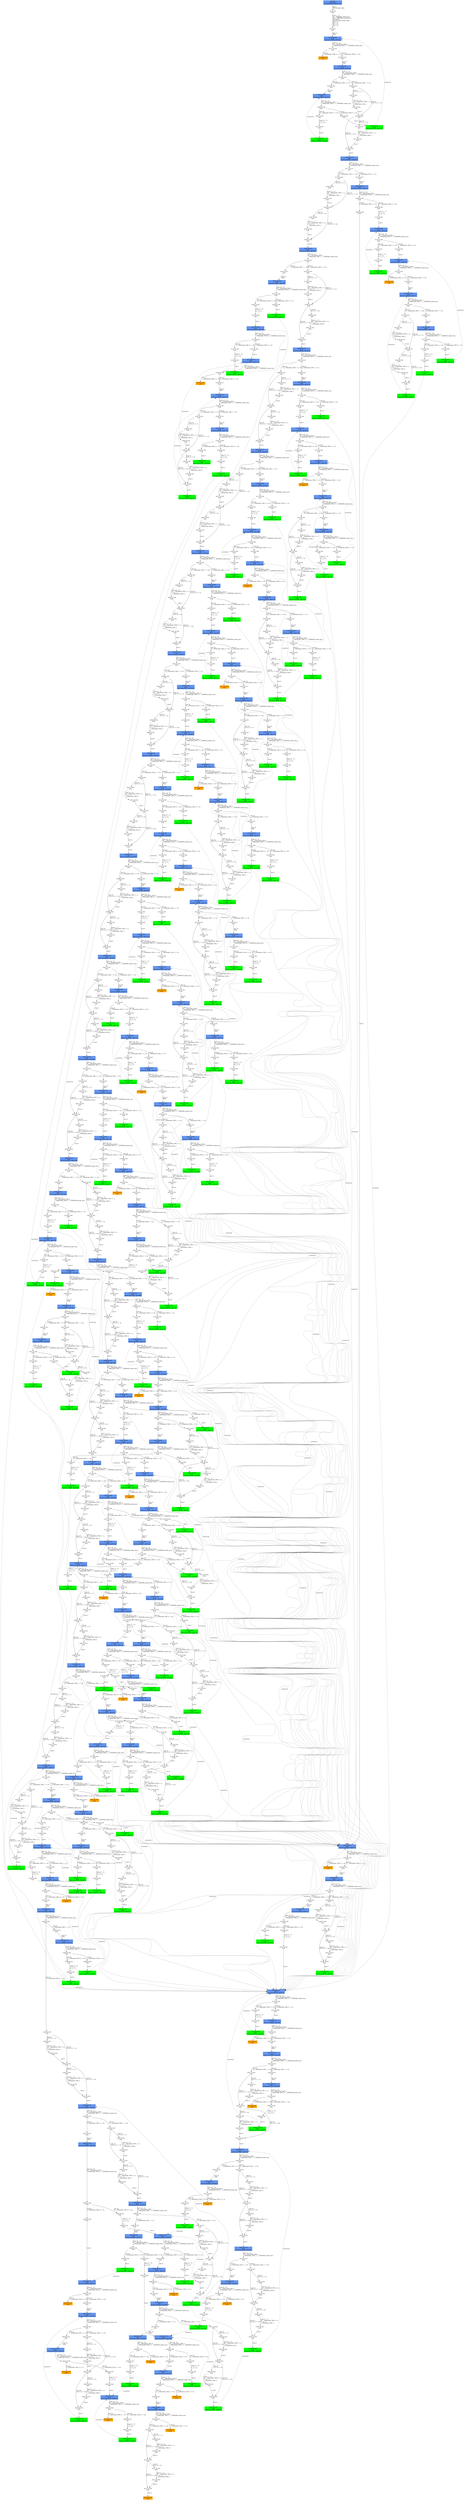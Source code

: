 digraph ARG {
node [style="filled" shape="box" color="white"]
0 [fillcolor="cornflowerblue" label="0 @ N8\nmain entry\nAbstractionState: ABS0: true\n" id="0"]
39 [label="39 @ N45\nmain\n" id="39"]
40 [label="40 @ N13\nmain\n" id="40"]
14756 [fillcolor="cornflowerblue" label="14756 @ N14\nmain\nAbstractionState: ABS2654\n" id="14756"]
14757 [label="14757 @ N18\nmain\n" id="14757"]
14759 [label="14759 @ N15\nmain\n" id="14759"]
14761 [fillcolor="cornflowerblue" label="14761 @ N19\nmain\nAbstractionState: ABS2655\n" id="14761"]
14762 [label="14762 @ N23\nmain\n" id="14762"]
14764 [label="14764 @ N20\nmain\n" id="14764"]
14769 [label="14769 @ N24\nmain\n" id="14769"]
14774 [label="14774 @ N29\nmain\n" id="14774"]
14776 [fillcolor="cornflowerblue" label="14776 @ N19\nmain\nAbstractionState: ABS2656\n" id="14776"]
14777 [label="14777 @ N23\nmain\n" id="14777"]
14779 [label="14779 @ N20\nmain\n" id="14779"]
14784 [label="14784 @ N24\nmain\n" id="14784"]
14789 [label="14789 @ N29\nmain\n" id="14789"]
14791 [fillcolor="cornflowerblue" label="14791 @ N19\nmain\nAbstractionState: ABS2657\n" id="14791"]
14792 [label="14792 @ N23\nmain\n" id="14792"]
14794 [label="14794 @ N20\nmain\n" id="14794"]
14799 [label="14799 @ N24\nmain\n" id="14799"]
14804 [label="14804 @ N29\nmain\n" id="14804"]
14806 [fillcolor="cornflowerblue" label="14806 @ N19\nmain\nAbstractionState: ABS2658\n" id="14806"]
14807 [label="14807 @ N23\nmain\n" id="14807"]
14809 [label="14809 @ N20\nmain\n" id="14809"]
14814 [label="14814 @ N24\nmain\n" id="14814"]
14819 [label="14819 @ N29\nmain\n" id="14819"]
14821 [fillcolor="cornflowerblue" label="14821 @ N19\nmain\nAbstractionState: ABS2659\n" id="14821"]
14822 [label="14822 @ N23\nmain\n" id="14822"]
14824 [label="14824 @ N20\nmain\n" id="14824"]
14829 [label="14829 @ N24\nmain\n" id="14829"]
14834 [label="14834 @ N29\nmain\n" id="14834"]
14836 [fillcolor="cornflowerblue" label="14836 @ N19\nmain\nAbstractionState: ABS2660\n" id="14836"]
14837 [label="14837 @ N23\nmain\n" id="14837"]
14839 [label="14839 @ N20\nmain\n" id="14839"]
14844 [label="14844 @ N24\nmain\n" id="14844"]
14849 [label="14849 @ N29\nmain\n" id="14849"]
14851 [fillcolor="cornflowerblue" label="14851 @ N19\nmain\nAbstractionState: ABS2661\n" id="14851"]
14852 [label="14852 @ N23\nmain\n" id="14852"]
14854 [label="14854 @ N20\nmain\n" id="14854"]
14859 [label="14859 @ N24\nmain\n" id="14859"]
14864 [label="14864 @ N29\nmain\n" id="14864"]
14866 [fillcolor="cornflowerblue" label="14866 @ N19\nmain\nAbstractionState: ABS2662\n" id="14866"]
14867 [label="14867 @ N23\nmain\n" id="14867"]
14869 [label="14869 @ N20\nmain\n" id="14869"]
14874 [label="14874 @ N24\nmain\n" id="14874"]
14879 [label="14879 @ N29\nmain\n" id="14879"]
14881 [fillcolor="cornflowerblue" label="14881 @ N19\nmain\nAbstractionState: ABS2663\n" id="14881"]
14882 [label="14882 @ N23\nmain\n" id="14882"]
14884 [label="14884 @ N20\nmain\n" id="14884"]
14889 [label="14889 @ N24\nmain\n" id="14889"]
14894 [label="14894 @ N29\nmain\n" id="14894"]
14896 [fillcolor="cornflowerblue" label="14896 @ N19\nmain\nAbstractionState: ABS2664\n" id="14896"]
14897 [label="14897 @ N23\nmain\n" id="14897"]
14899 [label="14899 @ N20\nmain\n" id="14899"]
14904 [label="14904 @ N24\nmain\n" id="14904"]
14909 [label="14909 @ N29\nmain\n" id="14909"]
14911 [fillcolor="cornflowerblue" label="14911 @ N19\nmain\nAbstractionState: ABS2665\n" id="14911"]
14912 [label="14912 @ N23\nmain\n" id="14912"]
14914 [label="14914 @ N20\nmain\n" id="14914"]
14919 [label="14919 @ N24\nmain\n" id="14919"]
14924 [label="14924 @ N29\nmain\n" id="14924"]
14926 [fillcolor="cornflowerblue" label="14926 @ N19\nmain\nAbstractionState: ABS2666\n" id="14926"]
14927 [label="14927 @ N23\nmain\n" id="14927"]
14929 [label="14929 @ N20\nmain\n" id="14929"]
14934 [label="14934 @ N24\nmain\n" id="14934"]
14939 [label="14939 @ N29\nmain\n" id="14939"]
14941 [fillcolor="cornflowerblue" label="14941 @ N19\nmain\nAbstractionState: ABS2667\n" id="14941"]
14942 [label="14942 @ N23\nmain\n" id="14942"]
14944 [label="14944 @ N20\nmain\n" id="14944"]
14949 [label="14949 @ N24\nmain\n" id="14949"]
14954 [label="14954 @ N29\nmain\n" id="14954"]
14956 [fillcolor="cornflowerblue" label="14956 @ N19\nmain\nAbstractionState: ABS2668\n" id="14956"]
14957 [label="14957 @ N23\nmain\n" id="14957"]
14959 [label="14959 @ N20\nmain\n" id="14959"]
14964 [label="14964 @ N24\nmain\n" id="14964"]
14969 [label="14969 @ N29\nmain\n" id="14969"]
14971 [fillcolor="cornflowerblue" label="14971 @ N19\nmain\nAbstractionState: ABS2669\n" id="14971"]
14972 [label="14972 @ N23\nmain\n" id="14972"]
14974 [label="14974 @ N20\nmain\n" id="14974"]
14979 [label="14979 @ N24\nmain\n" id="14979"]
14984 [label="14984 @ N29\nmain\n" id="14984"]
14986 [fillcolor="cornflowerblue" label="14986 @ N19\nmain\nAbstractionState: ABS2670\n" id="14986"]
14987 [label="14987 @ N23\nmain\n" id="14987"]
14989 [label="14989 @ N20\nmain\n" id="14989"]
14994 [label="14994 @ N24\nmain\n" id="14994"]
14999 [label="14999 @ N29\nmain\n" id="14999"]
15001 [fillcolor="cornflowerblue" label="15001 @ N19\nmain\nAbstractionState: ABS2671\n" id="15001"]
15002 [label="15002 @ N23\nmain\n" id="15002"]
15004 [label="15004 @ N20\nmain\n" id="15004"]
15009 [label="15009 @ N24\nmain\n" id="15009"]
15014 [label="15014 @ N29\nmain\n" id="15014"]
15016 [fillcolor="cornflowerblue" label="15016 @ N19\nmain\nAbstractionState: ABS2672\n" id="15016"]
15017 [label="15017 @ N23\nmain\n" id="15017"]
15019 [label="15019 @ N20\nmain\n" id="15019"]
15024 [label="15024 @ N24\nmain\n" id="15024"]
15029 [label="15029 @ N29\nmain\n" id="15029"]
15031 [fillcolor="green" label="15031 @ N19\nmain\nAbstractionState: ABS2673\n" id="15031"]
15025 [label="15025 @ N30\nmain\n" id="15025"]
15027 [label="15027 @ N33\nmain\n" id="15027"]
15020 [label="15020 @ N25\nmain\n" id="15020"]
15022 [label="15022 @ N28\nmain\n" id="15022"]
15018 [label="15018 @ N21\nmain\n" id="15018"]
15067 [fillcolor="cornflowerblue" label="15067 @ N34\nmain\nAbstractionState: ABS2691\n" id="15067"]
15085 [label="15085 @ N38\nmain\n" id="15085"]
15121 [label="15121 @ N35\nmain\n" id="15121"]
15139 [label="15139 @ N40\nmain\n" id="15139"]
15239 [fillcolor="cornflowerblue" label="15239 @ N34\nmain\nAbstractionState: ABS2709\n" id="15239"]
15240 [label="15240 @ N38\nmain\n" id="15240"]
15242 [label="15242 @ N35\nmain\n" id="15242"]
15243 [label="15243 @ N40\nmain\n" id="15243"]
15277 [fillcolor="green" label="15277 @ N34\nmain\nAbstractionState: ABS2726\n" id="15277"]
15241 [label="15241 @ N36\nmain\n" id="15241"]
15829 [fillcolor="cornflowerblue" label="15829 @ N14\nmain\nAbstractionState: ABS2830\n" id="15829"]
15830 [label="15830 @ N18\nmain\n" id="15830"]
15832 [label="15832 @ N15\nmain\n" id="15832"]
15834 [fillcolor="cornflowerblue" label="15834 @ N19\nmain\nAbstractionState: ABS2831\n" id="15834"]
15835 [label="15835 @ N23\nmain\n" id="15835"]
15837 [label="15837 @ N20\nmain\n" id="15837"]
15842 [label="15842 @ N24\nmain\n" id="15842"]
15847 [label="15847 @ N29\nmain\n" id="15847"]
15849 [fillcolor="cornflowerblue" label="15849 @ N19\nmain\nAbstractionState: ABS2832\n" id="15849"]
15850 [label="15850 @ N23\nmain\n" id="15850"]
15852 [label="15852 @ N20\nmain\n" id="15852"]
15857 [label="15857 @ N24\nmain\n" id="15857"]
15862 [label="15862 @ N29\nmain\n" id="15862"]
15864 [fillcolor="cornflowerblue" label="15864 @ N19\nmain\nAbstractionState: ABS2833\n" id="15864"]
15865 [label="15865 @ N23\nmain\n" id="15865"]
15867 [label="15867 @ N20\nmain\n" id="15867"]
15872 [label="15872 @ N24\nmain\n" id="15872"]
15877 [label="15877 @ N29\nmain\n" id="15877"]
15879 [fillcolor="green" label="15879 @ N19\nmain\nAbstractionState: ABS2834\n" id="15879"]
15873 [label="15873 @ N30\nmain\n" id="15873"]
15875 [label="15875 @ N33\nmain\n" id="15875"]
15868 [label="15868 @ N25\nmain\n" id="15868"]
15870 [label="15870 @ N28\nmain\n" id="15870"]
15866 [label="15866 @ N21\nmain\n" id="15866"]
15885 [fillcolor="cornflowerblue" label="15885 @ N34\nmain\nAbstractionState: ABS2837\n" id="15885"]
15888 [label="15888 @ N38\nmain\n" id="15888"]
15894 [label="15894 @ N35\nmain\n" id="15894"]
15897 [label="15897 @ N40\nmain\n" id="15897"]
15907 [fillcolor="cornflowerblue" label="15907 @ N34\nmain\nAbstractionState: ABS2840\n" id="15907"]
15908 [label="15908 @ N38\nmain\n" id="15908"]
15910 [label="15910 @ N35\nmain\n" id="15910"]
15911 [label="15911 @ N40\nmain\n" id="15911"]
15915 [fillcolor="green" label="15915 @ N34\nmain\nAbstractionState: ABS2842\n" id="15915"]
15909 [label="15909 @ N36\nmain\n" id="15909"]
16097 [fillcolor="cornflowerblue" label="16097 @ N14\nmain\nAbstractionState: ABS2884\n" id="16097"]
16098 [label="16098 @ N18\nmain\n" id="16098"]
16100 [label="16100 @ N15\nmain\n" id="16100"]
16102 [fillcolor="cornflowerblue" label="16102 @ N19\nmain\nAbstractionState: ABS2885\n" id="16102"]
16103 [label="16103 @ N23\nmain\n" id="16103"]
16105 [label="16105 @ N20\nmain\n" id="16105"]
16110 [label="16110 @ N24\nmain\n" id="16110"]
16115 [label="16115 @ N29\nmain\n" id="16115"]
16116 [fillcolor="orange" label="16116 @ N19\nmain\n" id="16116"]
16111 [label="16111 @ N30\nmain\n" id="16111"]
16113 [label="16113 @ N33\nmain\n" id="16113"]
16106 [label="16106 @ N25\nmain\n" id="16106"]
16108 [label="16108 @ N28\nmain\n" id="16108"]
16104 [fillcolor="orange" label="16104 @ N21\nmain\n" id="16104"]
16099 [fillcolor="orange" label="16099 @ N16\nmain\n" id="16099"]
15893 [label="15893 @ N36\nmain\n" id="15893"]
16065 [fillcolor="green" label="16065 @ N14\nmain\nAbstractionState: ABS2878\n" id="16065"]
15858 [label="15858 @ N30\nmain\n" id="15858"]
15860 [label="15860 @ N33\nmain\n" id="15860"]
15853 [label="15853 @ N25\nmain\n" id="15853"]
15855 [label="15855 @ N28\nmain\n" id="15855"]
15851 [label="15851 @ N21\nmain\n" id="15851"]
15883 [fillcolor="cornflowerblue" label="15883 @ N34\nmain\nAbstractionState: ABS2836\n" id="15883"]
15887 [label="15887 @ N38\nmain\n" id="15887"]
15892 [label="15892 @ N35\nmain\n" id="15892"]
15896 [label="15896 @ N40\nmain\n" id="15896"]
15901 [fillcolor="cornflowerblue" label="15901 @ N34\nmain\nAbstractionState: ABS2839\n" id="15901"]
15902 [label="15902 @ N38\nmain\n" id="15902"]
15904 [label="15904 @ N35\nmain\n" id="15904"]
15905 [label="15905 @ N40\nmain\n" id="15905"]
15913 [fillcolor="green" label="15913 @ N34\nmain\nAbstractionState: ABS2841\n" id="15913"]
15903 [label="15903 @ N36\nmain\n" id="15903"]
16067 [fillcolor="cornflowerblue" label="16067 @ N14\nmain\nAbstractionState: ABS2879\n" id="16067"]
16068 [label="16068 @ N18\nmain\n" id="16068"]
16070 [label="16070 @ N15\nmain\n" id="16070"]
16072 [fillcolor="cornflowerblue" label="16072 @ N19\nmain\nAbstractionState: ABS2880\n" id="16072"]
16073 [label="16073 @ N23\nmain\n" id="16073"]
16075 [label="16075 @ N20\nmain\n" id="16075"]
16080 [label="16080 @ N24\nmain\n" id="16080"]
16085 [label="16085 @ N29\nmain\n" id="16085"]
16087 [fillcolor="green" label="16087 @ N19\nmain\nAbstractionState: ABS2881\n" id="16087"]
16081 [label="16081 @ N30\nmain\n" id="16081"]
16083 [label="16083 @ N33\nmain\n" id="16083"]
16076 [label="16076 @ N25\nmain\n" id="16076"]
16078 [label="16078 @ N28\nmain\n" id="16078"]
16074 [label="16074 @ N21\nmain\n" id="16074"]
16089 [fillcolor="cornflowerblue" label="16089 @ N34\nmain\nAbstractionState: ABS2882\n" id="16089"]
16090 [label="16090 @ N38\nmain\n" id="16090"]
16092 [label="16092 @ N35\nmain\n" id="16092"]
16093 [label="16093 @ N40\nmain\n" id="16093"]
16095 [fillcolor="green" label="16095 @ N34\nmain\nAbstractionState: ABS2883\n" id="16095"]
16091 [fillcolor="orange" label="16091 @ N36\nmain\n" id="16091"]
16069 [fillcolor="orange" label="16069 @ N16\nmain\n" id="16069"]
15891 [label="15891 @ N36\nmain\n" id="15891"]
16029 [fillcolor="cornflowerblue" label="16029 @ N14\nmain\nAbstractionState: ABS2872\n" id="16029"]
16030 [label="16030 @ N18\nmain\n" id="16030"]
16032 [label="16032 @ N15\nmain\n" id="16032"]
16034 [fillcolor="cornflowerblue" label="16034 @ N19\nmain\nAbstractionState: ABS2873\n" id="16034"]
16035 [label="16035 @ N23\nmain\n" id="16035"]
16037 [label="16037 @ N20\nmain\n" id="16037"]
16042 [label="16042 @ N24\nmain\n" id="16042"]
16047 [label="16047 @ N29\nmain\n" id="16047"]
16049 [fillcolor="green" label="16049 @ N19\nmain\nAbstractionState: ABS2874\n" id="16049"]
16043 [label="16043 @ N30\nmain\n" id="16043"]
16045 [label="16045 @ N33\nmain\n" id="16045"]
16038 [label="16038 @ N25\nmain\n" id="16038"]
16040 [label="16040 @ N28\nmain\n" id="16040"]
16036 [label="16036 @ N21\nmain\n" id="16036"]
16051 [fillcolor="cornflowerblue" label="16051 @ N34\nmain\nAbstractionState: ABS2875\n" id="16051"]
16052 [label="16052 @ N38\nmain\n" id="16052"]
16054 [label="16054 @ N35\nmain\n" id="16054"]
16055 [label="16055 @ N40\nmain\n" id="16055"]
16057 [fillcolor="cornflowerblue" label="16057 @ N34\nmain\nAbstractionState: ABS2876\n" id="16057"]
16058 [label="16058 @ N38\nmain\n" id="16058"]
16060 [label="16060 @ N35\nmain\n" id="16060"]
16061 [label="16061 @ N40\nmain\n" id="16061"]
16063 [fillcolor="green" label="16063 @ N34\nmain\nAbstractionState: ABS2877\n" id="16063"]
16059 [fillcolor="orange" label="16059 @ N36\nmain\n" id="16059"]
16053 [fillcolor="orange" label="16053 @ N36\nmain\n" id="16053"]
16031 [fillcolor="orange" label="16031 @ N16\nmain\n" id="16031"]
15843 [label="15843 @ N30\nmain\n" id="15843"]
15845 [label="15845 @ N33\nmain\n" id="15845"]
15838 [label="15838 @ N25\nmain\n" id="15838"]
15840 [label="15840 @ N28\nmain\n" id="15840"]
15836 [label="15836 @ N21\nmain\n" id="15836"]
15881 [fillcolor="cornflowerblue" label="15881 @ N34\nmain\nAbstractionState: ABS2835\n" id="15881"]
15886 [label="15886 @ N38\nmain\n" id="15886"]
15890 [label="15890 @ N35\nmain\n" id="15890"]
15895 [label="15895 @ N40\nmain\n" id="15895"]
15899 [fillcolor="green" label="15899 @ N34\nmain\nAbstractionState: ABS2838\n" id="15899"]
15889 [label="15889 @ N36\nmain\n" id="15889"]
16027 [fillcolor="green" label="16027 @ N14\nmain\nAbstractionState: ABS2871\n" id="16027"]
15831 [fillcolor="orange" label="15831 @ N16\nmain\n" id="15831"]
15120 [label="15120 @ N36\nmain\n" id="15120"]
15347 [fillcolor="green" label="15347 @ N14\nmain\nAbstractionState: ABS2749\n" id="15347"]
15010 [label="15010 @ N30\nmain\n" id="15010"]
15012 [label="15012 @ N33\nmain\n" id="15012"]
15005 [label="15005 @ N25\nmain\n" id="15005"]
15007 [label="15007 @ N28\nmain\n" id="15007"]
15003 [label="15003 @ N21\nmain\n" id="15003"]
15065 [fillcolor="cornflowerblue" label="15065 @ N34\nmain\nAbstractionState: ABS2690\n" id="15065"]
15084 [label="15084 @ N38\nmain\n" id="15084"]
15119 [label="15119 @ N35\nmain\n" id="15119"]
15138 [label="15138 @ N40\nmain\n" id="15138"]
15233 [fillcolor="cornflowerblue" label="15233 @ N34\nmain\nAbstractionState: ABS2708\n" id="15233"]
15234 [label="15234 @ N38\nmain\n" id="15234"]
15236 [label="15236 @ N35\nmain\n" id="15236"]
15237 [label="15237 @ N40\nmain\n" id="15237"]
15275 [fillcolor="green" label="15275 @ N34\nmain\nAbstractionState: ABS2725\n" id="15275"]
15235 [label="15235 @ N36\nmain\n" id="15235"]
15799 [fillcolor="cornflowerblue" label="15799 @ N14\nmain\nAbstractionState: ABS2825\n" id="15799"]
15800 [label="15800 @ N18\nmain\n" id="15800"]
15802 [label="15802 @ N15\nmain\n" id="15802"]
15804 [fillcolor="cornflowerblue" label="15804 @ N19\nmain\nAbstractionState: ABS2826\n" id="15804"]
15805 [label="15805 @ N23\nmain\n" id="15805"]
15807 [label="15807 @ N20\nmain\n" id="15807"]
15812 [label="15812 @ N24\nmain\n" id="15812"]
15817 [label="15817 @ N29\nmain\n" id="15817"]
15819 [fillcolor="green" label="15819 @ N19\nmain\nAbstractionState: ABS2827\n" id="15819"]
15813 [label="15813 @ N30\nmain\n" id="15813"]
15815 [label="15815 @ N33\nmain\n" id="15815"]
15808 [label="15808 @ N25\nmain\n" id="15808"]
15810 [label="15810 @ N28\nmain\n" id="15810"]
15806 [label="15806 @ N21\nmain\n" id="15806"]
15821 [fillcolor="cornflowerblue" label="15821 @ N34\nmain\nAbstractionState: ABS2828\n" id="15821"]
15822 [label="15822 @ N38\nmain\n" id="15822"]
15824 [label="15824 @ N35\nmain\n" id="15824"]
15825 [label="15825 @ N40\nmain\n" id="15825"]
15827 [fillcolor="green" label="15827 @ N34\nmain\nAbstractionState: ABS2829\n" id="15827"]
15823 [label="15823 @ N36\nmain\n" id="15823"]
16025 [fillcolor="green" label="16025 @ N14\nmain\nAbstractionState: ABS2870\n" id="16025"]
15801 [fillcolor="orange" label="15801 @ N16\nmain\n" id="15801"]
15118 [label="15118 @ N36\nmain\n" id="15118"]
15345 [fillcolor="green" label="15345 @ N14\nmain\nAbstractionState: ABS2748\n" id="15345"]
14995 [label="14995 @ N30\nmain\n" id="14995"]
14997 [label="14997 @ N33\nmain\n" id="14997"]
14990 [label="14990 @ N25\nmain\n" id="14990"]
14992 [label="14992 @ N28\nmain\n" id="14992"]
14988 [label="14988 @ N21\nmain\n" id="14988"]
15063 [fillcolor="cornflowerblue" label="15063 @ N34\nmain\nAbstractionState: ABS2689\n" id="15063"]
15083 [label="15083 @ N38\nmain\n" id="15083"]
15117 [label="15117 @ N35\nmain\n" id="15117"]
15137 [label="15137 @ N40\nmain\n" id="15137"]
15227 [fillcolor="cornflowerblue" label="15227 @ N34\nmain\nAbstractionState: ABS2707\n" id="15227"]
15228 [label="15228 @ N38\nmain\n" id="15228"]
15230 [label="15230 @ N35\nmain\n" id="15230"]
15231 [label="15231 @ N40\nmain\n" id="15231"]
15273 [fillcolor="green" label="15273 @ N34\nmain\nAbstractionState: ABS2724\n" id="15273"]
15229 [label="15229 @ N36\nmain\n" id="15229"]
15769 [fillcolor="cornflowerblue" label="15769 @ N14\nmain\nAbstractionState: ABS2820\n" id="15769"]
15770 [label="15770 @ N18\nmain\n" id="15770"]
15772 [label="15772 @ N15\nmain\n" id="15772"]
15774 [fillcolor="cornflowerblue" label="15774 @ N19\nmain\nAbstractionState: ABS2821\n" id="15774"]
15775 [label="15775 @ N23\nmain\n" id="15775"]
15777 [label="15777 @ N20\nmain\n" id="15777"]
15782 [label="15782 @ N24\nmain\n" id="15782"]
15787 [label="15787 @ N29\nmain\n" id="15787"]
15789 [fillcolor="green" label="15789 @ N19\nmain\nAbstractionState: ABS2822\n" id="15789"]
15783 [label="15783 @ N30\nmain\n" id="15783"]
15785 [label="15785 @ N33\nmain\n" id="15785"]
15778 [label="15778 @ N25\nmain\n" id="15778"]
15780 [label="15780 @ N28\nmain\n" id="15780"]
15776 [label="15776 @ N21\nmain\n" id="15776"]
15791 [fillcolor="cornflowerblue" label="15791 @ N34\nmain\nAbstractionState: ABS2823\n" id="15791"]
15792 [label="15792 @ N38\nmain\n" id="15792"]
15794 [label="15794 @ N35\nmain\n" id="15794"]
15795 [label="15795 @ N40\nmain\n" id="15795"]
15797 [fillcolor="green" label="15797 @ N34\nmain\nAbstractionState: ABS2824\n" id="15797"]
15793 [label="15793 @ N36\nmain\n" id="15793"]
16023 [fillcolor="green" label="16023 @ N14\nmain\nAbstractionState: ABS2869\n" id="16023"]
15771 [fillcolor="orange" label="15771 @ N16\nmain\n" id="15771"]
15116 [label="15116 @ N36\nmain\n" id="15116"]
15343 [fillcolor="green" label="15343 @ N14\nmain\nAbstractionState: ABS2747\n" id="15343"]
14980 [label="14980 @ N30\nmain\n" id="14980"]
14982 [label="14982 @ N33\nmain\n" id="14982"]
14975 [label="14975 @ N25\nmain\n" id="14975"]
14977 [label="14977 @ N28\nmain\n" id="14977"]
14973 [label="14973 @ N21\nmain\n" id="14973"]
15061 [fillcolor="cornflowerblue" label="15061 @ N34\nmain\nAbstractionState: ABS2688\n" id="15061"]
15082 [label="15082 @ N38\nmain\n" id="15082"]
15115 [label="15115 @ N35\nmain\n" id="15115"]
15136 [label="15136 @ N40\nmain\n" id="15136"]
15221 [fillcolor="cornflowerblue" label="15221 @ N34\nmain\nAbstractionState: ABS2706\n" id="15221"]
15222 [label="15222 @ N38\nmain\n" id="15222"]
15224 [label="15224 @ N35\nmain\n" id="15224"]
15225 [label="15225 @ N40\nmain\n" id="15225"]
15271 [fillcolor="green" label="15271 @ N34\nmain\nAbstractionState: ABS2723\n" id="15271"]
15223 [label="15223 @ N36\nmain\n" id="15223"]
15739 [fillcolor="cornflowerblue" label="15739 @ N14\nmain\nAbstractionState: ABS2815\n" id="15739"]
15740 [label="15740 @ N18\nmain\n" id="15740"]
15742 [label="15742 @ N15\nmain\n" id="15742"]
15744 [fillcolor="cornflowerblue" label="15744 @ N19\nmain\nAbstractionState: ABS2816\n" id="15744"]
15745 [label="15745 @ N23\nmain\n" id="15745"]
15747 [label="15747 @ N20\nmain\n" id="15747"]
15752 [label="15752 @ N24\nmain\n" id="15752"]
15757 [label="15757 @ N29\nmain\n" id="15757"]
15759 [fillcolor="green" label="15759 @ N19\nmain\nAbstractionState: ABS2817\n" id="15759"]
15753 [label="15753 @ N30\nmain\n" id="15753"]
15755 [label="15755 @ N33\nmain\n" id="15755"]
15748 [label="15748 @ N25\nmain\n" id="15748"]
15750 [label="15750 @ N28\nmain\n" id="15750"]
15746 [label="15746 @ N21\nmain\n" id="15746"]
15761 [fillcolor="cornflowerblue" label="15761 @ N34\nmain\nAbstractionState: ABS2818\n" id="15761"]
15762 [label="15762 @ N38\nmain\n" id="15762"]
15764 [label="15764 @ N35\nmain\n" id="15764"]
15765 [label="15765 @ N40\nmain\n" id="15765"]
15767 [fillcolor="green" label="15767 @ N34\nmain\nAbstractionState: ABS2819\n" id="15767"]
15763 [label="15763 @ N36\nmain\n" id="15763"]
16021 [fillcolor="green" label="16021 @ N14\nmain\nAbstractionState: ABS2868\n" id="16021"]
15741 [fillcolor="orange" label="15741 @ N16\nmain\n" id="15741"]
15114 [label="15114 @ N36\nmain\n" id="15114"]
15341 [fillcolor="green" label="15341 @ N14\nmain\nAbstractionState: ABS2746\n" id="15341"]
14965 [label="14965 @ N30\nmain\n" id="14965"]
14967 [label="14967 @ N33\nmain\n" id="14967"]
14960 [label="14960 @ N25\nmain\n" id="14960"]
14962 [label="14962 @ N28\nmain\n" id="14962"]
14958 [label="14958 @ N21\nmain\n" id="14958"]
15059 [fillcolor="cornflowerblue" label="15059 @ N34\nmain\nAbstractionState: ABS2687\n" id="15059"]
15081 [label="15081 @ N38\nmain\n" id="15081"]
15113 [label="15113 @ N35\nmain\n" id="15113"]
15135 [label="15135 @ N40\nmain\n" id="15135"]
15215 [fillcolor="cornflowerblue" label="15215 @ N34\nmain\nAbstractionState: ABS2705\n" id="15215"]
15216 [label="15216 @ N38\nmain\n" id="15216"]
15218 [label="15218 @ N35\nmain\n" id="15218"]
15219 [label="15219 @ N40\nmain\n" id="15219"]
15269 [fillcolor="green" label="15269 @ N34\nmain\nAbstractionState: ABS2722\n" id="15269"]
15217 [label="15217 @ N36\nmain\n" id="15217"]
15709 [fillcolor="cornflowerblue" label="15709 @ N14\nmain\nAbstractionState: ABS2810\n" id="15709"]
15710 [label="15710 @ N18\nmain\n" id="15710"]
15712 [label="15712 @ N15\nmain\n" id="15712"]
15714 [fillcolor="cornflowerblue" label="15714 @ N19\nmain\nAbstractionState: ABS2811\n" id="15714"]
15715 [label="15715 @ N23\nmain\n" id="15715"]
15717 [label="15717 @ N20\nmain\n" id="15717"]
15722 [label="15722 @ N24\nmain\n" id="15722"]
15727 [label="15727 @ N29\nmain\n" id="15727"]
15729 [fillcolor="green" label="15729 @ N19\nmain\nAbstractionState: ABS2812\n" id="15729"]
15723 [label="15723 @ N30\nmain\n" id="15723"]
15725 [label="15725 @ N33\nmain\n" id="15725"]
15718 [label="15718 @ N25\nmain\n" id="15718"]
15720 [label="15720 @ N28\nmain\n" id="15720"]
15716 [label="15716 @ N21\nmain\n" id="15716"]
15731 [fillcolor="cornflowerblue" label="15731 @ N34\nmain\nAbstractionState: ABS2813\n" id="15731"]
15732 [label="15732 @ N38\nmain\n" id="15732"]
15734 [label="15734 @ N35\nmain\n" id="15734"]
15735 [label="15735 @ N40\nmain\n" id="15735"]
15737 [fillcolor="green" label="15737 @ N34\nmain\nAbstractionState: ABS2814\n" id="15737"]
15733 [label="15733 @ N36\nmain\n" id="15733"]
16019 [fillcolor="green" label="16019 @ N14\nmain\nAbstractionState: ABS2867\n" id="16019"]
15711 [fillcolor="orange" label="15711 @ N16\nmain\n" id="15711"]
15112 [label="15112 @ N36\nmain\n" id="15112"]
15339 [fillcolor="green" label="15339 @ N14\nmain\nAbstractionState: ABS2745\n" id="15339"]
14950 [label="14950 @ N30\nmain\n" id="14950"]
14952 [label="14952 @ N33\nmain\n" id="14952"]
14945 [label="14945 @ N25\nmain\n" id="14945"]
14947 [label="14947 @ N28\nmain\n" id="14947"]
14943 [label="14943 @ N21\nmain\n" id="14943"]
15057 [fillcolor="cornflowerblue" label="15057 @ N34\nmain\nAbstractionState: ABS2686\n" id="15057"]
15080 [label="15080 @ N38\nmain\n" id="15080"]
15111 [label="15111 @ N35\nmain\n" id="15111"]
15134 [label="15134 @ N40\nmain\n" id="15134"]
15209 [fillcolor="cornflowerblue" label="15209 @ N34\nmain\nAbstractionState: ABS2704\n" id="15209"]
15210 [label="15210 @ N38\nmain\n" id="15210"]
15212 [label="15212 @ N35\nmain\n" id="15212"]
15213 [label="15213 @ N40\nmain\n" id="15213"]
15267 [fillcolor="green" label="15267 @ N34\nmain\nAbstractionState: ABS2721\n" id="15267"]
15211 [label="15211 @ N36\nmain\n" id="15211"]
15679 [fillcolor="cornflowerblue" label="15679 @ N14\nmain\nAbstractionState: ABS2805\n" id="15679"]
15680 [label="15680 @ N18\nmain\n" id="15680"]
15682 [label="15682 @ N15\nmain\n" id="15682"]
15684 [fillcolor="cornflowerblue" label="15684 @ N19\nmain\nAbstractionState: ABS2806\n" id="15684"]
15685 [label="15685 @ N23\nmain\n" id="15685"]
15687 [label="15687 @ N20\nmain\n" id="15687"]
15692 [label="15692 @ N24\nmain\n" id="15692"]
15697 [label="15697 @ N29\nmain\n" id="15697"]
15699 [fillcolor="green" label="15699 @ N19\nmain\nAbstractionState: ABS2807\n" id="15699"]
15693 [label="15693 @ N30\nmain\n" id="15693"]
15695 [label="15695 @ N33\nmain\n" id="15695"]
15688 [label="15688 @ N25\nmain\n" id="15688"]
15690 [label="15690 @ N28\nmain\n" id="15690"]
15686 [label="15686 @ N21\nmain\n" id="15686"]
15701 [fillcolor="cornflowerblue" label="15701 @ N34\nmain\nAbstractionState: ABS2808\n" id="15701"]
15702 [label="15702 @ N38\nmain\n" id="15702"]
15704 [label="15704 @ N35\nmain\n" id="15704"]
15705 [label="15705 @ N40\nmain\n" id="15705"]
15707 [fillcolor="green" label="15707 @ N34\nmain\nAbstractionState: ABS2809\n" id="15707"]
15703 [label="15703 @ N36\nmain\n" id="15703"]
16017 [fillcolor="green" label="16017 @ N14\nmain\nAbstractionState: ABS2866\n" id="16017"]
15681 [fillcolor="orange" label="15681 @ N16\nmain\n" id="15681"]
15110 [label="15110 @ N36\nmain\n" id="15110"]
15337 [fillcolor="green" label="15337 @ N14\nmain\nAbstractionState: ABS2744\n" id="15337"]
14935 [label="14935 @ N30\nmain\n" id="14935"]
14937 [label="14937 @ N33\nmain\n" id="14937"]
14930 [label="14930 @ N25\nmain\n" id="14930"]
14932 [label="14932 @ N28\nmain\n" id="14932"]
14928 [label="14928 @ N21\nmain\n" id="14928"]
15055 [fillcolor="cornflowerblue" label="15055 @ N34\nmain\nAbstractionState: ABS2685\n" id="15055"]
15079 [label="15079 @ N38\nmain\n" id="15079"]
15109 [label="15109 @ N35\nmain\n" id="15109"]
15133 [label="15133 @ N40\nmain\n" id="15133"]
15203 [fillcolor="cornflowerblue" label="15203 @ N34\nmain\nAbstractionState: ABS2703\n" id="15203"]
15204 [label="15204 @ N38\nmain\n" id="15204"]
15206 [label="15206 @ N35\nmain\n" id="15206"]
15207 [label="15207 @ N40\nmain\n" id="15207"]
15265 [fillcolor="green" label="15265 @ N34\nmain\nAbstractionState: ABS2720\n" id="15265"]
15205 [label="15205 @ N36\nmain\n" id="15205"]
15649 [fillcolor="cornflowerblue" label="15649 @ N14\nmain\nAbstractionState: ABS2800\n" id="15649"]
15650 [label="15650 @ N18\nmain\n" id="15650"]
15652 [label="15652 @ N15\nmain\n" id="15652"]
15654 [fillcolor="cornflowerblue" label="15654 @ N19\nmain\nAbstractionState: ABS2801\n" id="15654"]
15655 [label="15655 @ N23\nmain\n" id="15655"]
15657 [label="15657 @ N20\nmain\n" id="15657"]
15662 [label="15662 @ N24\nmain\n" id="15662"]
15667 [label="15667 @ N29\nmain\n" id="15667"]
15669 [fillcolor="green" label="15669 @ N19\nmain\nAbstractionState: ABS2802\n" id="15669"]
15663 [label="15663 @ N30\nmain\n" id="15663"]
15665 [label="15665 @ N33\nmain\n" id="15665"]
15658 [label="15658 @ N25\nmain\n" id="15658"]
15660 [label="15660 @ N28\nmain\n" id="15660"]
15656 [label="15656 @ N21\nmain\n" id="15656"]
15671 [fillcolor="cornflowerblue" label="15671 @ N34\nmain\nAbstractionState: ABS2803\n" id="15671"]
15672 [label="15672 @ N38\nmain\n" id="15672"]
15674 [label="15674 @ N35\nmain\n" id="15674"]
15675 [label="15675 @ N40\nmain\n" id="15675"]
15677 [fillcolor="green" label="15677 @ N34\nmain\nAbstractionState: ABS2804\n" id="15677"]
15673 [label="15673 @ N36\nmain\n" id="15673"]
16015 [fillcolor="green" label="16015 @ N14\nmain\nAbstractionState: ABS2865\n" id="16015"]
15651 [fillcolor="orange" label="15651 @ N16\nmain\n" id="15651"]
15108 [label="15108 @ N36\nmain\n" id="15108"]
15335 [fillcolor="green" label="15335 @ N14\nmain\nAbstractionState: ABS2743\n" id="15335"]
14920 [label="14920 @ N30\nmain\n" id="14920"]
14922 [label="14922 @ N33\nmain\n" id="14922"]
14915 [label="14915 @ N25\nmain\n" id="14915"]
14917 [label="14917 @ N28\nmain\n" id="14917"]
14913 [label="14913 @ N21\nmain\n" id="14913"]
15053 [fillcolor="cornflowerblue" label="15053 @ N34\nmain\nAbstractionState: ABS2684\n" id="15053"]
15078 [label="15078 @ N38\nmain\n" id="15078"]
15107 [label="15107 @ N35\nmain\n" id="15107"]
15132 [label="15132 @ N40\nmain\n" id="15132"]
15197 [fillcolor="cornflowerblue" label="15197 @ N34\nmain\nAbstractionState: ABS2702\n" id="15197"]
15198 [label="15198 @ N38\nmain\n" id="15198"]
15200 [label="15200 @ N35\nmain\n" id="15200"]
15201 [label="15201 @ N40\nmain\n" id="15201"]
15263 [fillcolor="green" label="15263 @ N34\nmain\nAbstractionState: ABS2719\n" id="15263"]
15199 [label="15199 @ N36\nmain\n" id="15199"]
15619 [fillcolor="cornflowerblue" label="15619 @ N14\nmain\nAbstractionState: ABS2795\n" id="15619"]
15620 [label="15620 @ N18\nmain\n" id="15620"]
15622 [label="15622 @ N15\nmain\n" id="15622"]
15624 [fillcolor="cornflowerblue" label="15624 @ N19\nmain\nAbstractionState: ABS2796\n" id="15624"]
15625 [label="15625 @ N23\nmain\n" id="15625"]
15627 [label="15627 @ N20\nmain\n" id="15627"]
15632 [label="15632 @ N24\nmain\n" id="15632"]
15637 [label="15637 @ N29\nmain\n" id="15637"]
15639 [fillcolor="green" label="15639 @ N19\nmain\nAbstractionState: ABS2797\n" id="15639"]
15633 [label="15633 @ N30\nmain\n" id="15633"]
15635 [label="15635 @ N33\nmain\n" id="15635"]
15628 [label="15628 @ N25\nmain\n" id="15628"]
15630 [label="15630 @ N28\nmain\n" id="15630"]
15626 [label="15626 @ N21\nmain\n" id="15626"]
15641 [fillcolor="cornflowerblue" label="15641 @ N34\nmain\nAbstractionState: ABS2798\n" id="15641"]
15642 [label="15642 @ N38\nmain\n" id="15642"]
15644 [label="15644 @ N35\nmain\n" id="15644"]
15645 [label="15645 @ N40\nmain\n" id="15645"]
15647 [fillcolor="green" label="15647 @ N34\nmain\nAbstractionState: ABS2799\n" id="15647"]
15643 [label="15643 @ N36\nmain\n" id="15643"]
16013 [fillcolor="green" label="16013 @ N14\nmain\nAbstractionState: ABS2864\n" id="16013"]
15621 [fillcolor="orange" label="15621 @ N16\nmain\n" id="15621"]
15106 [label="15106 @ N36\nmain\n" id="15106"]
15333 [fillcolor="green" label="15333 @ N14\nmain\nAbstractionState: ABS2742\n" id="15333"]
14905 [label="14905 @ N30\nmain\n" id="14905"]
14907 [label="14907 @ N33\nmain\n" id="14907"]
14900 [label="14900 @ N25\nmain\n" id="14900"]
14902 [label="14902 @ N28\nmain\n" id="14902"]
14898 [label="14898 @ N21\nmain\n" id="14898"]
15051 [fillcolor="cornflowerblue" label="15051 @ N34\nmain\nAbstractionState: ABS2683\n" id="15051"]
15077 [label="15077 @ N38\nmain\n" id="15077"]
15105 [label="15105 @ N35\nmain\n" id="15105"]
15131 [label="15131 @ N40\nmain\n" id="15131"]
15191 [fillcolor="cornflowerblue" label="15191 @ N34\nmain\nAbstractionState: ABS2701\n" id="15191"]
15192 [label="15192 @ N38\nmain\n" id="15192"]
15194 [label="15194 @ N35\nmain\n" id="15194"]
15195 [label="15195 @ N40\nmain\n" id="15195"]
15261 [fillcolor="green" label="15261 @ N34\nmain\nAbstractionState: ABS2718\n" id="15261"]
15193 [label="15193 @ N36\nmain\n" id="15193"]
15589 [fillcolor="cornflowerblue" label="15589 @ N14\nmain\nAbstractionState: ABS2790\n" id="15589"]
15590 [label="15590 @ N18\nmain\n" id="15590"]
15592 [label="15592 @ N15\nmain\n" id="15592"]
15594 [fillcolor="cornflowerblue" label="15594 @ N19\nmain\nAbstractionState: ABS2791\n" id="15594"]
15595 [label="15595 @ N23\nmain\n" id="15595"]
15597 [label="15597 @ N20\nmain\n" id="15597"]
15602 [label="15602 @ N24\nmain\n" id="15602"]
15607 [label="15607 @ N29\nmain\n" id="15607"]
15609 [fillcolor="green" label="15609 @ N19\nmain\nAbstractionState: ABS2792\n" id="15609"]
15603 [label="15603 @ N30\nmain\n" id="15603"]
15605 [label="15605 @ N33\nmain\n" id="15605"]
15598 [label="15598 @ N25\nmain\n" id="15598"]
15600 [label="15600 @ N28\nmain\n" id="15600"]
15596 [label="15596 @ N21\nmain\n" id="15596"]
15611 [fillcolor="cornflowerblue" label="15611 @ N34\nmain\nAbstractionState: ABS2793\n" id="15611"]
15612 [label="15612 @ N38\nmain\n" id="15612"]
15614 [label="15614 @ N35\nmain\n" id="15614"]
15615 [label="15615 @ N40\nmain\n" id="15615"]
15617 [fillcolor="green" label="15617 @ N34\nmain\nAbstractionState: ABS2794\n" id="15617"]
15613 [label="15613 @ N36\nmain\n" id="15613"]
16011 [fillcolor="green" label="16011 @ N14\nmain\nAbstractionState: ABS2863\n" id="16011"]
15591 [fillcolor="orange" label="15591 @ N16\nmain\n" id="15591"]
15104 [label="15104 @ N36\nmain\n" id="15104"]
15331 [fillcolor="green" label="15331 @ N14\nmain\nAbstractionState: ABS2741\n" id="15331"]
14890 [label="14890 @ N30\nmain\n" id="14890"]
14892 [label="14892 @ N33\nmain\n" id="14892"]
14885 [label="14885 @ N25\nmain\n" id="14885"]
14887 [label="14887 @ N28\nmain\n" id="14887"]
14883 [label="14883 @ N21\nmain\n" id="14883"]
15049 [fillcolor="cornflowerblue" label="15049 @ N34\nmain\nAbstractionState: ABS2682\n" id="15049"]
15076 [label="15076 @ N38\nmain\n" id="15076"]
15103 [label="15103 @ N35\nmain\n" id="15103"]
15130 [label="15130 @ N40\nmain\n" id="15130"]
15185 [fillcolor="cornflowerblue" label="15185 @ N34\nmain\nAbstractionState: ABS2700\n" id="15185"]
15186 [label="15186 @ N38\nmain\n" id="15186"]
15188 [label="15188 @ N35\nmain\n" id="15188"]
15189 [label="15189 @ N40\nmain\n" id="15189"]
15259 [fillcolor="green" label="15259 @ N34\nmain\nAbstractionState: ABS2717\n" id="15259"]
15187 [label="15187 @ N36\nmain\n" id="15187"]
15559 [fillcolor="cornflowerblue" label="15559 @ N14\nmain\nAbstractionState: ABS2785\n" id="15559"]
15560 [label="15560 @ N18\nmain\n" id="15560"]
15562 [label="15562 @ N15\nmain\n" id="15562"]
15564 [fillcolor="cornflowerblue" label="15564 @ N19\nmain\nAbstractionState: ABS2786\n" id="15564"]
15565 [label="15565 @ N23\nmain\n" id="15565"]
15567 [label="15567 @ N20\nmain\n" id="15567"]
15572 [label="15572 @ N24\nmain\n" id="15572"]
15577 [label="15577 @ N29\nmain\n" id="15577"]
15579 [fillcolor="green" label="15579 @ N19\nmain\nAbstractionState: ABS2787\n" id="15579"]
15573 [label="15573 @ N30\nmain\n" id="15573"]
15575 [label="15575 @ N33\nmain\n" id="15575"]
15568 [label="15568 @ N25\nmain\n" id="15568"]
15570 [label="15570 @ N28\nmain\n" id="15570"]
15566 [label="15566 @ N21\nmain\n" id="15566"]
15581 [fillcolor="cornflowerblue" label="15581 @ N34\nmain\nAbstractionState: ABS2788\n" id="15581"]
15582 [label="15582 @ N38\nmain\n" id="15582"]
15584 [label="15584 @ N35\nmain\n" id="15584"]
15585 [label="15585 @ N40\nmain\n" id="15585"]
15587 [fillcolor="green" label="15587 @ N34\nmain\nAbstractionState: ABS2789\n" id="15587"]
15583 [label="15583 @ N36\nmain\n" id="15583"]
16009 [fillcolor="green" label="16009 @ N14\nmain\nAbstractionState: ABS2862\n" id="16009"]
15561 [fillcolor="orange" label="15561 @ N16\nmain\n" id="15561"]
15102 [label="15102 @ N36\nmain\n" id="15102"]
15329 [fillcolor="green" label="15329 @ N14\nmain\nAbstractionState: ABS2740\n" id="15329"]
14875 [label="14875 @ N30\nmain\n" id="14875"]
14877 [label="14877 @ N33\nmain\n" id="14877"]
14870 [label="14870 @ N25\nmain\n" id="14870"]
14872 [label="14872 @ N28\nmain\n" id="14872"]
14868 [label="14868 @ N21\nmain\n" id="14868"]
15047 [fillcolor="cornflowerblue" label="15047 @ N34\nmain\nAbstractionState: ABS2681\n" id="15047"]
15075 [label="15075 @ N38\nmain\n" id="15075"]
15101 [label="15101 @ N35\nmain\n" id="15101"]
15129 [label="15129 @ N40\nmain\n" id="15129"]
15179 [fillcolor="cornflowerblue" label="15179 @ N34\nmain\nAbstractionState: ABS2699\n" id="15179"]
15180 [label="15180 @ N38\nmain\n" id="15180"]
15182 [label="15182 @ N35\nmain\n" id="15182"]
15183 [label="15183 @ N40\nmain\n" id="15183"]
15257 [fillcolor="green" label="15257 @ N34\nmain\nAbstractionState: ABS2716\n" id="15257"]
15181 [label="15181 @ N36\nmain\n" id="15181"]
15529 [fillcolor="cornflowerblue" label="15529 @ N14\nmain\nAbstractionState: ABS2780\n" id="15529"]
15530 [label="15530 @ N18\nmain\n" id="15530"]
15532 [label="15532 @ N15\nmain\n" id="15532"]
15534 [fillcolor="cornflowerblue" label="15534 @ N19\nmain\nAbstractionState: ABS2781\n" id="15534"]
15535 [label="15535 @ N23\nmain\n" id="15535"]
15537 [label="15537 @ N20\nmain\n" id="15537"]
15542 [label="15542 @ N24\nmain\n" id="15542"]
15547 [label="15547 @ N29\nmain\n" id="15547"]
15549 [fillcolor="green" label="15549 @ N19\nmain\nAbstractionState: ABS2782\n" id="15549"]
15543 [label="15543 @ N30\nmain\n" id="15543"]
15545 [label="15545 @ N33\nmain\n" id="15545"]
15538 [label="15538 @ N25\nmain\n" id="15538"]
15540 [label="15540 @ N28\nmain\n" id="15540"]
15536 [label="15536 @ N21\nmain\n" id="15536"]
15551 [fillcolor="cornflowerblue" label="15551 @ N34\nmain\nAbstractionState: ABS2783\n" id="15551"]
15552 [label="15552 @ N38\nmain\n" id="15552"]
15554 [label="15554 @ N35\nmain\n" id="15554"]
15555 [label="15555 @ N40\nmain\n" id="15555"]
15557 [fillcolor="green" label="15557 @ N34\nmain\nAbstractionState: ABS2784\n" id="15557"]
15553 [label="15553 @ N36\nmain\n" id="15553"]
16007 [fillcolor="green" label="16007 @ N14\nmain\nAbstractionState: ABS2861\n" id="16007"]
15531 [fillcolor="orange" label="15531 @ N16\nmain\n" id="15531"]
15100 [label="15100 @ N36\nmain\n" id="15100"]
15327 [fillcolor="green" label="15327 @ N14\nmain\nAbstractionState: ABS2739\n" id="15327"]
14860 [label="14860 @ N30\nmain\n" id="14860"]
14862 [label="14862 @ N33\nmain\n" id="14862"]
14855 [label="14855 @ N25\nmain\n" id="14855"]
14857 [label="14857 @ N28\nmain\n" id="14857"]
14853 [label="14853 @ N21\nmain\n" id="14853"]
15045 [fillcolor="cornflowerblue" label="15045 @ N34\nmain\nAbstractionState: ABS2680\n" id="15045"]
15074 [label="15074 @ N38\nmain\n" id="15074"]
15099 [label="15099 @ N35\nmain\n" id="15099"]
15128 [label="15128 @ N40\nmain\n" id="15128"]
15173 [fillcolor="cornflowerblue" label="15173 @ N34\nmain\nAbstractionState: ABS2698\n" id="15173"]
15174 [label="15174 @ N38\nmain\n" id="15174"]
15176 [label="15176 @ N35\nmain\n" id="15176"]
15177 [label="15177 @ N40\nmain\n" id="15177"]
15255 [fillcolor="green" label="15255 @ N34\nmain\nAbstractionState: ABS2715\n" id="15255"]
15175 [label="15175 @ N36\nmain\n" id="15175"]
15499 [fillcolor="cornflowerblue" label="15499 @ N14\nmain\nAbstractionState: ABS2775\n" id="15499"]
15500 [label="15500 @ N18\nmain\n" id="15500"]
15502 [label="15502 @ N15\nmain\n" id="15502"]
15504 [fillcolor="cornflowerblue" label="15504 @ N19\nmain\nAbstractionState: ABS2776\n" id="15504"]
15505 [label="15505 @ N23\nmain\n" id="15505"]
15507 [label="15507 @ N20\nmain\n" id="15507"]
15512 [label="15512 @ N24\nmain\n" id="15512"]
15517 [label="15517 @ N29\nmain\n" id="15517"]
15519 [fillcolor="green" label="15519 @ N19\nmain\nAbstractionState: ABS2777\n" id="15519"]
15513 [label="15513 @ N30\nmain\n" id="15513"]
15515 [label="15515 @ N33\nmain\n" id="15515"]
15508 [label="15508 @ N25\nmain\n" id="15508"]
15510 [label="15510 @ N28\nmain\n" id="15510"]
15506 [label="15506 @ N21\nmain\n" id="15506"]
15521 [fillcolor="cornflowerblue" label="15521 @ N34\nmain\nAbstractionState: ABS2778\n" id="15521"]
15522 [label="15522 @ N38\nmain\n" id="15522"]
15524 [label="15524 @ N35\nmain\n" id="15524"]
15525 [label="15525 @ N40\nmain\n" id="15525"]
15527 [fillcolor="green" label="15527 @ N34\nmain\nAbstractionState: ABS2779\n" id="15527"]
15523 [label="15523 @ N36\nmain\n" id="15523"]
16005 [fillcolor="green" label="16005 @ N14\nmain\nAbstractionState: ABS2860\n" id="16005"]
15501 [fillcolor="orange" label="15501 @ N16\nmain\n" id="15501"]
15098 [label="15098 @ N36\nmain\n" id="15098"]
15325 [fillcolor="green" label="15325 @ N14\nmain\nAbstractionState: ABS2738\n" id="15325"]
14845 [label="14845 @ N30\nmain\n" id="14845"]
14847 [label="14847 @ N33\nmain\n" id="14847"]
14840 [label="14840 @ N25\nmain\n" id="14840"]
14842 [label="14842 @ N28\nmain\n" id="14842"]
14838 [label="14838 @ N21\nmain\n" id="14838"]
15043 [fillcolor="cornflowerblue" label="15043 @ N34\nmain\nAbstractionState: ABS2679\n" id="15043"]
15073 [label="15073 @ N38\nmain\n" id="15073"]
15097 [label="15097 @ N35\nmain\n" id="15097"]
15127 [label="15127 @ N40\nmain\n" id="15127"]
15167 [fillcolor="cornflowerblue" label="15167 @ N34\nmain\nAbstractionState: ABS2697\n" id="15167"]
15168 [label="15168 @ N38\nmain\n" id="15168"]
15170 [label="15170 @ N35\nmain\n" id="15170"]
15171 [label="15171 @ N40\nmain\n" id="15171"]
15253 [fillcolor="green" label="15253 @ N34\nmain\nAbstractionState: ABS2714\n" id="15253"]
15169 [label="15169 @ N36\nmain\n" id="15169"]
15469 [fillcolor="cornflowerblue" label="15469 @ N14\nmain\nAbstractionState: ABS2770\n" id="15469"]
15470 [label="15470 @ N18\nmain\n" id="15470"]
15472 [label="15472 @ N15\nmain\n" id="15472"]
15474 [fillcolor="cornflowerblue" label="15474 @ N19\nmain\nAbstractionState: ABS2771\n" id="15474"]
15475 [label="15475 @ N23\nmain\n" id="15475"]
15477 [label="15477 @ N20\nmain\n" id="15477"]
15482 [label="15482 @ N24\nmain\n" id="15482"]
15487 [label="15487 @ N29\nmain\n" id="15487"]
15489 [fillcolor="green" label="15489 @ N19\nmain\nAbstractionState: ABS2772\n" id="15489"]
15483 [label="15483 @ N30\nmain\n" id="15483"]
15485 [label="15485 @ N33\nmain\n" id="15485"]
15478 [label="15478 @ N25\nmain\n" id="15478"]
15480 [label="15480 @ N28\nmain\n" id="15480"]
15476 [label="15476 @ N21\nmain\n" id="15476"]
15491 [fillcolor="cornflowerblue" label="15491 @ N34\nmain\nAbstractionState: ABS2773\n" id="15491"]
15492 [label="15492 @ N38\nmain\n" id="15492"]
15494 [label="15494 @ N35\nmain\n" id="15494"]
15495 [label="15495 @ N40\nmain\n" id="15495"]
15497 [fillcolor="green" label="15497 @ N34\nmain\nAbstractionState: ABS2774\n" id="15497"]
15493 [label="15493 @ N36\nmain\n" id="15493"]
16003 [fillcolor="green" label="16003 @ N14\nmain\nAbstractionState: ABS2859\n" id="16003"]
15471 [fillcolor="orange" label="15471 @ N16\nmain\n" id="15471"]
15096 [label="15096 @ N36\nmain\n" id="15096"]
15323 [fillcolor="green" label="15323 @ N14\nmain\nAbstractionState: ABS2737\n" id="15323"]
14830 [label="14830 @ N30\nmain\n" id="14830"]
14832 [label="14832 @ N33\nmain\n" id="14832"]
14825 [label="14825 @ N25\nmain\n" id="14825"]
14827 [label="14827 @ N28\nmain\n" id="14827"]
14823 [label="14823 @ N21\nmain\n" id="14823"]
15041 [fillcolor="cornflowerblue" label="15041 @ N34\nmain\nAbstractionState: ABS2678\n" id="15041"]
15072 [label="15072 @ N38\nmain\n" id="15072"]
15095 [label="15095 @ N35\nmain\n" id="15095"]
15126 [label="15126 @ N40\nmain\n" id="15126"]
15161 [fillcolor="cornflowerblue" label="15161 @ N34\nmain\nAbstractionState: ABS2696\n" id="15161"]
15162 [label="15162 @ N38\nmain\n" id="15162"]
15164 [label="15164 @ N35\nmain\n" id="15164"]
15165 [label="15165 @ N40\nmain\n" id="15165"]
15251 [fillcolor="green" label="15251 @ N34\nmain\nAbstractionState: ABS2713\n" id="15251"]
15163 [label="15163 @ N36\nmain\n" id="15163"]
15439 [fillcolor="cornflowerblue" label="15439 @ N14\nmain\nAbstractionState: ABS2765\n" id="15439"]
15440 [label="15440 @ N18\nmain\n" id="15440"]
15442 [label="15442 @ N15\nmain\n" id="15442"]
15444 [fillcolor="cornflowerblue" label="15444 @ N19\nmain\nAbstractionState: ABS2766\n" id="15444"]
15445 [label="15445 @ N23\nmain\n" id="15445"]
15447 [label="15447 @ N20\nmain\n" id="15447"]
15452 [label="15452 @ N24\nmain\n" id="15452"]
15457 [label="15457 @ N29\nmain\n" id="15457"]
15459 [fillcolor="green" label="15459 @ N19\nmain\nAbstractionState: ABS2767\n" id="15459"]
15453 [label="15453 @ N30\nmain\n" id="15453"]
15455 [label="15455 @ N33\nmain\n" id="15455"]
15448 [label="15448 @ N25\nmain\n" id="15448"]
15450 [label="15450 @ N28\nmain\n" id="15450"]
15446 [label="15446 @ N21\nmain\n" id="15446"]
15461 [fillcolor="cornflowerblue" label="15461 @ N34\nmain\nAbstractionState: ABS2768\n" id="15461"]
15462 [label="15462 @ N38\nmain\n" id="15462"]
15464 [label="15464 @ N35\nmain\n" id="15464"]
15465 [label="15465 @ N40\nmain\n" id="15465"]
15467 [fillcolor="green" label="15467 @ N34\nmain\nAbstractionState: ABS2769\n" id="15467"]
15463 [label="15463 @ N36\nmain\n" id="15463"]
16001 [fillcolor="green" label="16001 @ N14\nmain\nAbstractionState: ABS2858\n" id="16001"]
15441 [fillcolor="orange" label="15441 @ N16\nmain\n" id="15441"]
15094 [label="15094 @ N36\nmain\n" id="15094"]
15321 [fillcolor="green" label="15321 @ N14\nmain\nAbstractionState: ABS2736\n" id="15321"]
14815 [label="14815 @ N30\nmain\n" id="14815"]
14817 [label="14817 @ N33\nmain\n" id="14817"]
14810 [label="14810 @ N25\nmain\n" id="14810"]
14812 [label="14812 @ N28\nmain\n" id="14812"]
14808 [label="14808 @ N21\nmain\n" id="14808"]
15039 [fillcolor="cornflowerblue" label="15039 @ N34\nmain\nAbstractionState: ABS2677\n" id="15039"]
15071 [label="15071 @ N38\nmain\n" id="15071"]
15093 [label="15093 @ N35\nmain\n" id="15093"]
15125 [label="15125 @ N40\nmain\n" id="15125"]
15155 [fillcolor="cornflowerblue" label="15155 @ N34\nmain\nAbstractionState: ABS2695\n" id="15155"]
15156 [label="15156 @ N38\nmain\n" id="15156"]
15158 [label="15158 @ N35\nmain\n" id="15158"]
15159 [label="15159 @ N40\nmain\n" id="15159"]
15249 [fillcolor="green" label="15249 @ N34\nmain\nAbstractionState: ABS2712\n" id="15249"]
15157 [label="15157 @ N36\nmain\n" id="15157"]
15409 [fillcolor="cornflowerblue" label="15409 @ N14\nmain\nAbstractionState: ABS2760\n" id="15409"]
15410 [label="15410 @ N18\nmain\n" id="15410"]
15412 [label="15412 @ N15\nmain\n" id="15412"]
15414 [fillcolor="cornflowerblue" label="15414 @ N19\nmain\nAbstractionState: ABS2761\n" id="15414"]
15415 [label="15415 @ N23\nmain\n" id="15415"]
15417 [label="15417 @ N20\nmain\n" id="15417"]
15422 [label="15422 @ N24\nmain\n" id="15422"]
15427 [label="15427 @ N29\nmain\n" id="15427"]
15429 [fillcolor="green" label="15429 @ N19\nmain\nAbstractionState: ABS2762\n" id="15429"]
15423 [label="15423 @ N30\nmain\n" id="15423"]
15425 [label="15425 @ N33\nmain\n" id="15425"]
15418 [label="15418 @ N25\nmain\n" id="15418"]
15420 [label="15420 @ N28\nmain\n" id="15420"]
15416 [label="15416 @ N21\nmain\n" id="15416"]
15431 [fillcolor="cornflowerblue" label="15431 @ N34\nmain\nAbstractionState: ABS2763\n" id="15431"]
15432 [label="15432 @ N38\nmain\n" id="15432"]
15434 [label="15434 @ N35\nmain\n" id="15434"]
15435 [label="15435 @ N40\nmain\n" id="15435"]
15437 [fillcolor="green" label="15437 @ N34\nmain\nAbstractionState: ABS2764\n" id="15437"]
15433 [label="15433 @ N36\nmain\n" id="15433"]
15999 [fillcolor="green" label="15999 @ N14\nmain\nAbstractionState: ABS2857\n" id="15999"]
15411 [fillcolor="orange" label="15411 @ N16\nmain\n" id="15411"]
15092 [label="15092 @ N36\nmain\n" id="15092"]
15319 [fillcolor="green" label="15319 @ N14\nmain\nAbstractionState: ABS2735\n" id="15319"]
14800 [label="14800 @ N30\nmain\n" id="14800"]
14802 [label="14802 @ N33\nmain\n" id="14802"]
14795 [label="14795 @ N25\nmain\n" id="14795"]
14797 [label="14797 @ N28\nmain\n" id="14797"]
14793 [label="14793 @ N21\nmain\n" id="14793"]
15037 [fillcolor="cornflowerblue" label="15037 @ N34\nmain\nAbstractionState: ABS2676\n" id="15037"]
15070 [label="15070 @ N38\nmain\n" id="15070"]
15091 [label="15091 @ N35\nmain\n" id="15091"]
15124 [label="15124 @ N40\nmain\n" id="15124"]
15149 [fillcolor="cornflowerblue" label="15149 @ N34\nmain\nAbstractionState: ABS2694\n" id="15149"]
15150 [label="15150 @ N38\nmain\n" id="15150"]
15152 [label="15152 @ N35\nmain\n" id="15152"]
15153 [label="15153 @ N40\nmain\n" id="15153"]
15247 [fillcolor="green" label="15247 @ N34\nmain\nAbstractionState: ABS2711\n" id="15247"]
15151 [label="15151 @ N36\nmain\n" id="15151"]
15379 [fillcolor="cornflowerblue" label="15379 @ N14\nmain\nAbstractionState: ABS2755\n" id="15379"]
15380 [label="15380 @ N18\nmain\n" id="15380"]
15382 [label="15382 @ N15\nmain\n" id="15382"]
15384 [fillcolor="cornflowerblue" label="15384 @ N19\nmain\nAbstractionState: ABS2756\n" id="15384"]
15385 [label="15385 @ N23\nmain\n" id="15385"]
15387 [label="15387 @ N20\nmain\n" id="15387"]
15392 [label="15392 @ N24\nmain\n" id="15392"]
15397 [label="15397 @ N29\nmain\n" id="15397"]
15399 [fillcolor="green" label="15399 @ N19\nmain\nAbstractionState: ABS2757\n" id="15399"]
15393 [label="15393 @ N30\nmain\n" id="15393"]
15395 [label="15395 @ N33\nmain\n" id="15395"]
15388 [label="15388 @ N25\nmain\n" id="15388"]
15390 [label="15390 @ N28\nmain\n" id="15390"]
15386 [label="15386 @ N21\nmain\n" id="15386"]
15401 [fillcolor="cornflowerblue" label="15401 @ N34\nmain\nAbstractionState: ABS2758\n" id="15401"]
15402 [label="15402 @ N38\nmain\n" id="15402"]
15404 [label="15404 @ N35\nmain\n" id="15404"]
15405 [label="15405 @ N40\nmain\n" id="15405"]
15407 [fillcolor="green" label="15407 @ N34\nmain\nAbstractionState: ABS2759\n" id="15407"]
15403 [label="15403 @ N36\nmain\n" id="15403"]
15997 [fillcolor="green" label="15997 @ N14\nmain\nAbstractionState: ABS2856\n" id="15997"]
15381 [fillcolor="orange" label="15381 @ N16\nmain\n" id="15381"]
15090 [label="15090 @ N36\nmain\n" id="15090"]
15317 [fillcolor="green" label="15317 @ N14\nmain\nAbstractionState: ABS2734\n" id="15317"]
14785 [label="14785 @ N30\nmain\n" id="14785"]
14787 [label="14787 @ N33\nmain\n" id="14787"]
14780 [label="14780 @ N25\nmain\n" id="14780"]
14782 [label="14782 @ N28\nmain\n" id="14782"]
14778 [label="14778 @ N21\nmain\n" id="14778"]
15035 [fillcolor="cornflowerblue" label="15035 @ N34\nmain\nAbstractionState: ABS2675\n" id="15035"]
15069 [label="15069 @ N38\nmain\n" id="15069"]
15089 [label="15089 @ N35\nmain\n" id="15089"]
15123 [label="15123 @ N40\nmain\n" id="15123"]
15143 [fillcolor="cornflowerblue" label="15143 @ N34\nmain\nAbstractionState: ABS2693\n" id="15143"]
15144 [label="15144 @ N38\nmain\n" id="15144"]
15146 [label="15146 @ N35\nmain\n" id="15146"]
15147 [label="15147 @ N40\nmain\n" id="15147"]
15245 [fillcolor="green" label="15245 @ N34\nmain\nAbstractionState: ABS2710\n" id="15245"]
15145 [label="15145 @ N36\nmain\n" id="15145"]
15349 [fillcolor="cornflowerblue" label="15349 @ N14\nmain\nAbstractionState: ABS2750\n" id="15349"]
15350 [label="15350 @ N18\nmain\n" id="15350"]
15352 [label="15352 @ N15\nmain\n" id="15352"]
15354 [fillcolor="cornflowerblue" label="15354 @ N19\nmain\nAbstractionState: ABS2751\n" id="15354"]
15355 [label="15355 @ N23\nmain\n" id="15355"]
15357 [label="15357 @ N20\nmain\n" id="15357"]
15362 [label="15362 @ N24\nmain\n" id="15362"]
15367 [label="15367 @ N29\nmain\n" id="15367"]
15369 [fillcolor="green" label="15369 @ N19\nmain\nAbstractionState: ABS2752\n" id="15369"]
15363 [label="15363 @ N30\nmain\n" id="15363"]
15365 [label="15365 @ N33\nmain\n" id="15365"]
15358 [label="15358 @ N25\nmain\n" id="15358"]
15360 [label="15360 @ N28\nmain\n" id="15360"]
15356 [label="15356 @ N21\nmain\n" id="15356"]
15371 [fillcolor="cornflowerblue" label="15371 @ N34\nmain\nAbstractionState: ABS2753\n" id="15371"]
15372 [label="15372 @ N38\nmain\n" id="15372"]
15374 [label="15374 @ N35\nmain\n" id="15374"]
15375 [label="15375 @ N40\nmain\n" id="15375"]
15377 [fillcolor="green" label="15377 @ N34\nmain\nAbstractionState: ABS2754\n" id="15377"]
15373 [label="15373 @ N36\nmain\n" id="15373"]
15995 [fillcolor="green" label="15995 @ N14\nmain\nAbstractionState: ABS2855\n" id="15995"]
15351 [fillcolor="orange" label="15351 @ N16\nmain\n" id="15351"]
15088 [label="15088 @ N36\nmain\n" id="15088"]
15281 [fillcolor="cornflowerblue" label="15281 @ N14\nmain\nAbstractionState: ABS2728\n" id="15281"]
15282 [label="15282 @ N18\nmain\n" id="15282"]
15284 [label="15284 @ N15\nmain\n" id="15284"]
15286 [fillcolor="cornflowerblue" label="15286 @ N19\nmain\nAbstractionState: ABS2729\n" id="15286"]
15287 [label="15287 @ N23\nmain\n" id="15287"]
15289 [label="15289 @ N20\nmain\n" id="15289"]
15294 [label="15294 @ N24\nmain\n" id="15294"]
15299 [label="15299 @ N29\nmain\n" id="15299"]
15301 [fillcolor="green" label="15301 @ N19\nmain\nAbstractionState: ABS2730\n" id="15301"]
15295 [label="15295 @ N30\nmain\n" id="15295"]
15297 [label="15297 @ N33\nmain\n" id="15297"]
15290 [label="15290 @ N25\nmain\n" id="15290"]
15292 [label="15292 @ N28\nmain\n" id="15292"]
15288 [label="15288 @ N21\nmain\n" id="15288"]
15303 [fillcolor="cornflowerblue" label="15303 @ N34\nmain\nAbstractionState: ABS2731\n" id="15303"]
15304 [label="15304 @ N38\nmain\n" id="15304"]
15306 [label="15306 @ N35\nmain\n" id="15306"]
15307 [label="15307 @ N40\nmain\n" id="15307"]
15309 [fillcolor="cornflowerblue" label="15309 @ N34\nmain\nAbstractionState: ABS2732\n" id="15309"]
15310 [label="15310 @ N38\nmain\n" id="15310"]
15312 [label="15312 @ N35\nmain\n" id="15312"]
15313 [label="15313 @ N40\nmain\n" id="15313"]
15315 [fillcolor="green" label="15315 @ N34\nmain\nAbstractionState: ABS2733\n" id="15315"]
15311 [label="15311 @ N36\nmain\n" id="15311"]
15919 [fillcolor="cornflowerblue" label="15919 @ N14\nmain\nAbstractionState: ABS2844\n" id="15919"]
15920 [label="15920 @ N18\nmain\n" id="15920"]
15922 [label="15922 @ N15\nmain\n" id="15922"]
15924 [fillcolor="cornflowerblue" label="15924 @ N19\nmain\nAbstractionState: ABS2845\n" id="15924"]
15925 [label="15925 @ N23\nmain\n" id="15925"]
15927 [label="15927 @ N20\nmain\n" id="15927"]
15932 [label="15932 @ N24\nmain\n" id="15932"]
15937 [label="15937 @ N29\nmain\n" id="15937"]
15939 [fillcolor="cornflowerblue" label="15939 @ N19\nmain\nAbstractionState: ABS2846\n" id="15939"]
15940 [label="15940 @ N23\nmain\n" id="15940"]
15942 [label="15942 @ N20\nmain\n" id="15942"]
15947 [label="15947 @ N24\nmain\n" id="15947"]
15952 [label="15952 @ N29\nmain\n" id="15952"]
15954 [fillcolor="cornflowerblue" label="15954 @ N19\nmain\nAbstractionState: ABS2847\n" id="15954"]
15955 [label="15955 @ N23\nmain\n" id="15955"]
15957 [label="15957 @ N20\nmain\n" id="15957"]
15962 [label="15962 @ N24\nmain\n" id="15962"]
15967 [label="15967 @ N29\nmain\n" id="15967"]
15969 [fillcolor="green" label="15969 @ N19\nmain\nAbstractionState: ABS2848\n" id="15969"]
15963 [label="15963 @ N30\nmain\n" id="15963"]
15965 [label="15965 @ N33\nmain\n" id="15965"]
15958 [label="15958 @ N25\nmain\n" id="15958"]
15960 [label="15960 @ N28\nmain\n" id="15960"]
15956 [label="15956 @ N21\nmain\n" id="15956"]
15975 [fillcolor="cornflowerblue" label="15975 @ N34\nmain\nAbstractionState: ABS2851\n" id="15975"]
15978 [label="15978 @ N38\nmain\n" id="15978"]
15984 [label="15984 @ N35\nmain\n" id="15984"]
15987 [label="15987 @ N40\nmain\n" id="15987"]
15993 [fillcolor="green" label="15993 @ N34\nmain\nAbstractionState: ABS2854\n" id="15993"]
15983 [fillcolor="orange" label="15983 @ N36\nmain\n" id="15983"]
15948 [label="15948 @ N30\nmain\n" id="15948"]
15950 [label="15950 @ N33\nmain\n" id="15950"]
15943 [label="15943 @ N25\nmain\n" id="15943"]
15945 [label="15945 @ N28\nmain\n" id="15945"]
15941 [label="15941 @ N21\nmain\n" id="15941"]
15973 [fillcolor="cornflowerblue" label="15973 @ N34\nmain\nAbstractionState: ABS2850\n" id="15973"]
15977 [label="15977 @ N38\nmain\n" id="15977"]
15982 [label="15982 @ N35\nmain\n" id="15982"]
15986 [label="15986 @ N40\nmain\n" id="15986"]
15991 [fillcolor="green" label="15991 @ N34\nmain\nAbstractionState: ABS2853\n" id="15991"]
15981 [fillcolor="orange" label="15981 @ N36\nmain\n" id="15981"]
15933 [label="15933 @ N30\nmain\n" id="15933"]
15935 [label="15935 @ N33\nmain\n" id="15935"]
15928 [label="15928 @ N25\nmain\n" id="15928"]
15930 [label="15930 @ N28\nmain\n" id="15930"]
15926 [label="15926 @ N21\nmain\n" id="15926"]
15971 [fillcolor="cornflowerblue" label="15971 @ N34\nmain\nAbstractionState: ABS2849\n" id="15971"]
15976 [label="15976 @ N38\nmain\n" id="15976"]
15980 [label="15980 @ N35\nmain\n" id="15980"]
15985 [label="15985 @ N40\nmain\n" id="15985"]
15989 [fillcolor="green" label="15989 @ N34\nmain\nAbstractionState: ABS2852\n" id="15989"]
15979 [fillcolor="orange" label="15979 @ N36\nmain\n" id="15979"]
15921 [fillcolor="orange" label="15921 @ N16\nmain\n" id="15921"]
15305 [label="15305 @ N36\nmain\n" id="15305"]
15917 [fillcolor="green" label="15917 @ N14\nmain\nAbstractionState: ABS2843\n" id="15917"]
15283 [fillcolor="orange" label="15283 @ N16\nmain\n" id="15283"]
14770 [label="14770 @ N30\nmain\n" id="14770"]
14772 [label="14772 @ N33\nmain\n" id="14772"]
14765 [label="14765 @ N25\nmain\n" id="14765"]
14767 [label="14767 @ N28\nmain\n" id="14767"]
14763 [label="14763 @ N21\nmain\n" id="14763"]
15033 [fillcolor="cornflowerblue" label="15033 @ N34\nmain\nAbstractionState: ABS2674\n" id="15033"]
15068 [label="15068 @ N38\nmain\n" id="15068"]
15087 [label="15087 @ N35\nmain\n" id="15087"]
15122 [label="15122 @ N40\nmain\n" id="15122"]
15141 [fillcolor="green" label="15141 @ N34\nmain\nAbstractionState: ABS2692\n" id="15141"]
15086 [label="15086 @ N36\nmain\n" id="15086"]
15279 [fillcolor="green" label="15279 @ N14\nmain\nAbstractionState: ABS2727\n" id="15279"]
14758 [fillcolor="orange" label="14758 @ N16\nmain\n" id="14758"]
0 -> 39 [label="Line 0: \lINIT GLOBAL VARS\l" id="0 -> 39"]
39 -> 40 [label="Lines 1 - 11: \lint __VERIFIER_nondet_int();\lvoid __VERIFIER_assume(int i);\lvoid main();\lFunction start dummy edge\lint w = 1;\lint z = 0;\lint x = 0;\lint y = 0;\l" id="39 -> 40"]
40 -> 14756 [label="Line 12: \lwhile\l" id="40 -> 14756"]
15279 -> 14756 [style="dashed" weight="0" label="covered by"]
14756 -> 14757 [label="Lines 12 - 12: \lint __CPAchecker_TMP_0;\l__CPAchecker_TMP_0 = __VERIFIER_nondet_int();\l" id="14756 -> 14757"]
14757 -> 14758 [label="Line 12: \l[__CPAchecker_TMP_0 == 0]\l" id="14757 -> 14758"]
14757 -> 14759 [label="Line 12: \l[!(__CPAchecker_TMP_0 == 0)]\l" id="14757 -> 14759"]
14759 -> 14761 [label="Line 13: \lwhile\l" id="14759 -> 14761"]
14761 -> 14762 [label="Lines 13 - 13: \lint __CPAchecker_TMP_1;\l__CPAchecker_TMP_1 = __VERIFIER_nondet_int();\l" id="14761 -> 14762"]
14762 -> 14763 [label="Line 13: \l[__CPAchecker_TMP_1 == 0]\l" id="14762 -> 14763"]
14762 -> 14764 [label="Line 13: \l[!(__CPAchecker_TMP_1 == 0)]\l" id="14762 -> 14764"]
14764 -> 14765 [label="Line 14: \l[(w % 2) == 1]\l" id="14764 -> 14765"]
14764 -> 14769 [label="Line 14: \l[!((w % 2) == 1)]\l" id="14764 -> 14769"]
14769 -> 14770 [label="Line 16: \l[(z % 2) == 0]\l" id="14769 -> 14770"]
14769 -> 14774 [label="Line 16: \l[!((z % 2) == 0)]\l" id="14769 -> 14774"]
14774 -> 14776 [label="Line 0: \l\l" id="14774 -> 14776"]
14776 -> 14777 [label="Lines 13 - 13: \lint __CPAchecker_TMP_1;\l__CPAchecker_TMP_1 = __VERIFIER_nondet_int();\l" id="14776 -> 14777"]
14777 -> 14778 [label="Line 13: \l[__CPAchecker_TMP_1 == 0]\l" id="14777 -> 14778"]
14777 -> 14779 [label="Line 13: \l[!(__CPAchecker_TMP_1 == 0)]\l" id="14777 -> 14779"]
14779 -> 14780 [label="Line 14: \l[(w % 2) == 1]\l" id="14779 -> 14780"]
14779 -> 14784 [label="Line 14: \l[!((w % 2) == 1)]\l" id="14779 -> 14784"]
14784 -> 14785 [label="Line 16: \l[(z % 2) == 0]\l" id="14784 -> 14785"]
14784 -> 14789 [label="Line 16: \l[!((z % 2) == 0)]\l" id="14784 -> 14789"]
14789 -> 14791 [label="Line 0: \l\l" id="14789 -> 14791"]
14791 -> 14792 [label="Lines 13 - 13: \lint __CPAchecker_TMP_1;\l__CPAchecker_TMP_1 = __VERIFIER_nondet_int();\l" id="14791 -> 14792"]
14792 -> 14793 [label="Line 13: \l[__CPAchecker_TMP_1 == 0]\l" id="14792 -> 14793"]
14792 -> 14794 [label="Line 13: \l[!(__CPAchecker_TMP_1 == 0)]\l" id="14792 -> 14794"]
14794 -> 14795 [label="Line 14: \l[(w % 2) == 1]\l" id="14794 -> 14795"]
14794 -> 14799 [label="Line 14: \l[!((w % 2) == 1)]\l" id="14794 -> 14799"]
14799 -> 14800 [label="Line 16: \l[(z % 2) == 0]\l" id="14799 -> 14800"]
14799 -> 14804 [label="Line 16: \l[!((z % 2) == 0)]\l" id="14799 -> 14804"]
14804 -> 14806 [label="Line 0: \l\l" id="14804 -> 14806"]
14806 -> 14807 [label="Lines 13 - 13: \lint __CPAchecker_TMP_1;\l__CPAchecker_TMP_1 = __VERIFIER_nondet_int();\l" id="14806 -> 14807"]
14807 -> 14808 [label="Line 13: \l[__CPAchecker_TMP_1 == 0]\l" id="14807 -> 14808"]
14807 -> 14809 [label="Line 13: \l[!(__CPAchecker_TMP_1 == 0)]\l" id="14807 -> 14809"]
14809 -> 14810 [label="Line 14: \l[(w % 2) == 1]\l" id="14809 -> 14810"]
14809 -> 14814 [label="Line 14: \l[!((w % 2) == 1)]\l" id="14809 -> 14814"]
14814 -> 14815 [label="Line 16: \l[(z % 2) == 0]\l" id="14814 -> 14815"]
14814 -> 14819 [label="Line 16: \l[!((z % 2) == 0)]\l" id="14814 -> 14819"]
14819 -> 14821 [label="Line 0: \l\l" id="14819 -> 14821"]
14821 -> 14822 [label="Lines 13 - 13: \lint __CPAchecker_TMP_1;\l__CPAchecker_TMP_1 = __VERIFIER_nondet_int();\l" id="14821 -> 14822"]
14822 -> 14823 [label="Line 13: \l[__CPAchecker_TMP_1 == 0]\l" id="14822 -> 14823"]
14822 -> 14824 [label="Line 13: \l[!(__CPAchecker_TMP_1 == 0)]\l" id="14822 -> 14824"]
14824 -> 14825 [label="Line 14: \l[(w % 2) == 1]\l" id="14824 -> 14825"]
14824 -> 14829 [label="Line 14: \l[!((w % 2) == 1)]\l" id="14824 -> 14829"]
14829 -> 14830 [label="Line 16: \l[(z % 2) == 0]\l" id="14829 -> 14830"]
14829 -> 14834 [label="Line 16: \l[!((z % 2) == 0)]\l" id="14829 -> 14834"]
14834 -> 14836 [label="Line 0: \l\l" id="14834 -> 14836"]
14836 -> 14837 [label="Lines 13 - 13: \lint __CPAchecker_TMP_1;\l__CPAchecker_TMP_1 = __VERIFIER_nondet_int();\l" id="14836 -> 14837"]
14837 -> 14838 [label="Line 13: \l[__CPAchecker_TMP_1 == 0]\l" id="14837 -> 14838"]
14837 -> 14839 [label="Line 13: \l[!(__CPAchecker_TMP_1 == 0)]\l" id="14837 -> 14839"]
14839 -> 14840 [label="Line 14: \l[(w % 2) == 1]\l" id="14839 -> 14840"]
14839 -> 14844 [label="Line 14: \l[!((w % 2) == 1)]\l" id="14839 -> 14844"]
14844 -> 14845 [label="Line 16: \l[(z % 2) == 0]\l" id="14844 -> 14845"]
14844 -> 14849 [label="Line 16: \l[!((z % 2) == 0)]\l" id="14844 -> 14849"]
14849 -> 14851 [label="Line 0: \l\l" id="14849 -> 14851"]
14851 -> 14852 [label="Lines 13 - 13: \lint __CPAchecker_TMP_1;\l__CPAchecker_TMP_1 = __VERIFIER_nondet_int();\l" id="14851 -> 14852"]
14852 -> 14853 [label="Line 13: \l[__CPAchecker_TMP_1 == 0]\l" id="14852 -> 14853"]
14852 -> 14854 [label="Line 13: \l[!(__CPAchecker_TMP_1 == 0)]\l" id="14852 -> 14854"]
14854 -> 14855 [label="Line 14: \l[(w % 2) == 1]\l" id="14854 -> 14855"]
14854 -> 14859 [label="Line 14: \l[!((w % 2) == 1)]\l" id="14854 -> 14859"]
14859 -> 14860 [label="Line 16: \l[(z % 2) == 0]\l" id="14859 -> 14860"]
14859 -> 14864 [label="Line 16: \l[!((z % 2) == 0)]\l" id="14859 -> 14864"]
14864 -> 14866 [label="Line 0: \l\l" id="14864 -> 14866"]
14866 -> 14867 [label="Lines 13 - 13: \lint __CPAchecker_TMP_1;\l__CPAchecker_TMP_1 = __VERIFIER_nondet_int();\l" id="14866 -> 14867"]
14867 -> 14868 [label="Line 13: \l[__CPAchecker_TMP_1 == 0]\l" id="14867 -> 14868"]
14867 -> 14869 [label="Line 13: \l[!(__CPAchecker_TMP_1 == 0)]\l" id="14867 -> 14869"]
14869 -> 14870 [label="Line 14: \l[(w % 2) == 1]\l" id="14869 -> 14870"]
14869 -> 14874 [label="Line 14: \l[!((w % 2) == 1)]\l" id="14869 -> 14874"]
14874 -> 14875 [label="Line 16: \l[(z % 2) == 0]\l" id="14874 -> 14875"]
14874 -> 14879 [label="Line 16: \l[!((z % 2) == 0)]\l" id="14874 -> 14879"]
14879 -> 14881 [label="Line 0: \l\l" id="14879 -> 14881"]
14881 -> 14882 [label="Lines 13 - 13: \lint __CPAchecker_TMP_1;\l__CPAchecker_TMP_1 = __VERIFIER_nondet_int();\l" id="14881 -> 14882"]
14882 -> 14883 [label="Line 13: \l[__CPAchecker_TMP_1 == 0]\l" id="14882 -> 14883"]
14882 -> 14884 [label="Line 13: \l[!(__CPAchecker_TMP_1 == 0)]\l" id="14882 -> 14884"]
14884 -> 14885 [label="Line 14: \l[(w % 2) == 1]\l" id="14884 -> 14885"]
14884 -> 14889 [label="Line 14: \l[!((w % 2) == 1)]\l" id="14884 -> 14889"]
14889 -> 14890 [label="Line 16: \l[(z % 2) == 0]\l" id="14889 -> 14890"]
14889 -> 14894 [label="Line 16: \l[!((z % 2) == 0)]\l" id="14889 -> 14894"]
14894 -> 14896 [label="Line 0: \l\l" id="14894 -> 14896"]
14896 -> 14897 [label="Lines 13 - 13: \lint __CPAchecker_TMP_1;\l__CPAchecker_TMP_1 = __VERIFIER_nondet_int();\l" id="14896 -> 14897"]
14897 -> 14898 [label="Line 13: \l[__CPAchecker_TMP_1 == 0]\l" id="14897 -> 14898"]
14897 -> 14899 [label="Line 13: \l[!(__CPAchecker_TMP_1 == 0)]\l" id="14897 -> 14899"]
14899 -> 14900 [label="Line 14: \l[(w % 2) == 1]\l" id="14899 -> 14900"]
14899 -> 14904 [label="Line 14: \l[!((w % 2) == 1)]\l" id="14899 -> 14904"]
14904 -> 14905 [label="Line 16: \l[(z % 2) == 0]\l" id="14904 -> 14905"]
14904 -> 14909 [label="Line 16: \l[!((z % 2) == 0)]\l" id="14904 -> 14909"]
14909 -> 14911 [label="Line 0: \l\l" id="14909 -> 14911"]
14911 -> 14912 [label="Lines 13 - 13: \lint __CPAchecker_TMP_1;\l__CPAchecker_TMP_1 = __VERIFIER_nondet_int();\l" id="14911 -> 14912"]
14912 -> 14913 [label="Line 13: \l[__CPAchecker_TMP_1 == 0]\l" id="14912 -> 14913"]
14912 -> 14914 [label="Line 13: \l[!(__CPAchecker_TMP_1 == 0)]\l" id="14912 -> 14914"]
14914 -> 14915 [label="Line 14: \l[(w % 2) == 1]\l" id="14914 -> 14915"]
14914 -> 14919 [label="Line 14: \l[!((w % 2) == 1)]\l" id="14914 -> 14919"]
14919 -> 14920 [label="Line 16: \l[(z % 2) == 0]\l" id="14919 -> 14920"]
14919 -> 14924 [label="Line 16: \l[!((z % 2) == 0)]\l" id="14919 -> 14924"]
14924 -> 14926 [label="Line 0: \l\l" id="14924 -> 14926"]
14926 -> 14927 [label="Lines 13 - 13: \lint __CPAchecker_TMP_1;\l__CPAchecker_TMP_1 = __VERIFIER_nondet_int();\l" id="14926 -> 14927"]
14927 -> 14928 [label="Line 13: \l[__CPAchecker_TMP_1 == 0]\l" id="14927 -> 14928"]
14927 -> 14929 [label="Line 13: \l[!(__CPAchecker_TMP_1 == 0)]\l" id="14927 -> 14929"]
14929 -> 14930 [label="Line 14: \l[(w % 2) == 1]\l" id="14929 -> 14930"]
14929 -> 14934 [label="Line 14: \l[!((w % 2) == 1)]\l" id="14929 -> 14934"]
14934 -> 14935 [label="Line 16: \l[(z % 2) == 0]\l" id="14934 -> 14935"]
14934 -> 14939 [label="Line 16: \l[!((z % 2) == 0)]\l" id="14934 -> 14939"]
14939 -> 14941 [label="Line 0: \l\l" id="14939 -> 14941"]
14941 -> 14942 [label="Lines 13 - 13: \lint __CPAchecker_TMP_1;\l__CPAchecker_TMP_1 = __VERIFIER_nondet_int();\l" id="14941 -> 14942"]
14942 -> 14943 [label="Line 13: \l[__CPAchecker_TMP_1 == 0]\l" id="14942 -> 14943"]
14942 -> 14944 [label="Line 13: \l[!(__CPAchecker_TMP_1 == 0)]\l" id="14942 -> 14944"]
14944 -> 14945 [label="Line 14: \l[(w % 2) == 1]\l" id="14944 -> 14945"]
14944 -> 14949 [label="Line 14: \l[!((w % 2) == 1)]\l" id="14944 -> 14949"]
14949 -> 14950 [label="Line 16: \l[(z % 2) == 0]\l" id="14949 -> 14950"]
14949 -> 14954 [label="Line 16: \l[!((z % 2) == 0)]\l" id="14949 -> 14954"]
14954 -> 14956 [label="Line 0: \l\l" id="14954 -> 14956"]
14956 -> 14957 [label="Lines 13 - 13: \lint __CPAchecker_TMP_1;\l__CPAchecker_TMP_1 = __VERIFIER_nondet_int();\l" id="14956 -> 14957"]
14957 -> 14958 [label="Line 13: \l[__CPAchecker_TMP_1 == 0]\l" id="14957 -> 14958"]
14957 -> 14959 [label="Line 13: \l[!(__CPAchecker_TMP_1 == 0)]\l" id="14957 -> 14959"]
14959 -> 14960 [label="Line 14: \l[(w % 2) == 1]\l" id="14959 -> 14960"]
14959 -> 14964 [label="Line 14: \l[!((w % 2) == 1)]\l" id="14959 -> 14964"]
14964 -> 14965 [label="Line 16: \l[(z % 2) == 0]\l" id="14964 -> 14965"]
14964 -> 14969 [label="Line 16: \l[!((z % 2) == 0)]\l" id="14964 -> 14969"]
14969 -> 14971 [label="Line 0: \l\l" id="14969 -> 14971"]
14971 -> 14972 [label="Lines 13 - 13: \lint __CPAchecker_TMP_1;\l__CPAchecker_TMP_1 = __VERIFIER_nondet_int();\l" id="14971 -> 14972"]
14972 -> 14973 [label="Line 13: \l[__CPAchecker_TMP_1 == 0]\l" id="14972 -> 14973"]
14972 -> 14974 [label="Line 13: \l[!(__CPAchecker_TMP_1 == 0)]\l" id="14972 -> 14974"]
14974 -> 14975 [label="Line 14: \l[(w % 2) == 1]\l" id="14974 -> 14975"]
14974 -> 14979 [label="Line 14: \l[!((w % 2) == 1)]\l" id="14974 -> 14979"]
14979 -> 14980 [label="Line 16: \l[(z % 2) == 0]\l" id="14979 -> 14980"]
14979 -> 14984 [label="Line 16: \l[!((z % 2) == 0)]\l" id="14979 -> 14984"]
14984 -> 14986 [label="Line 0: \l\l" id="14984 -> 14986"]
14986 -> 14987 [label="Lines 13 - 13: \lint __CPAchecker_TMP_1;\l__CPAchecker_TMP_1 = __VERIFIER_nondet_int();\l" id="14986 -> 14987"]
14987 -> 14988 [label="Line 13: \l[__CPAchecker_TMP_1 == 0]\l" id="14987 -> 14988"]
14987 -> 14989 [label="Line 13: \l[!(__CPAchecker_TMP_1 == 0)]\l" id="14987 -> 14989"]
14989 -> 14990 [label="Line 14: \l[(w % 2) == 1]\l" id="14989 -> 14990"]
14989 -> 14994 [label="Line 14: \l[!((w % 2) == 1)]\l" id="14989 -> 14994"]
14994 -> 14995 [label="Line 16: \l[(z % 2) == 0]\l" id="14994 -> 14995"]
14994 -> 14999 [label="Line 16: \l[!((z % 2) == 0)]\l" id="14994 -> 14999"]
14999 -> 15001 [label="Line 0: \l\l" id="14999 -> 15001"]
15001 -> 15002 [label="Lines 13 - 13: \lint __CPAchecker_TMP_1;\l__CPAchecker_TMP_1 = __VERIFIER_nondet_int();\l" id="15001 -> 15002"]
15002 -> 15003 [label="Line 13: \l[__CPAchecker_TMP_1 == 0]\l" id="15002 -> 15003"]
15002 -> 15004 [label="Line 13: \l[!(__CPAchecker_TMP_1 == 0)]\l" id="15002 -> 15004"]
15004 -> 15005 [label="Line 14: \l[(w % 2) == 1]\l" id="15004 -> 15005"]
15004 -> 15009 [label="Line 14: \l[!((w % 2) == 1)]\l" id="15004 -> 15009"]
15009 -> 15010 [label="Line 16: \l[(z % 2) == 0]\l" id="15009 -> 15010"]
15009 -> 15014 [label="Line 16: \l[!((z % 2) == 0)]\l" id="15009 -> 15014"]
15014 -> 15016 [label="Line 0: \l\l" id="15014 -> 15016"]
15031 -> 15016 [style="dashed" weight="0" label="covered by"]
15016 -> 15017 [label="Lines 13 - 13: \lint __CPAchecker_TMP_1;\l__CPAchecker_TMP_1 = __VERIFIER_nondet_int();\l" id="15016 -> 15017"]
15017 -> 15018 [label="Line 13: \l[__CPAchecker_TMP_1 == 0]\l" id="15017 -> 15018"]
15017 -> 15019 [label="Line 13: \l[!(__CPAchecker_TMP_1 == 0)]\l" id="15017 -> 15019"]
15019 -> 15020 [label="Line 14: \l[(w % 2) == 1]\l" id="15019 -> 15020"]
15019 -> 15024 [label="Line 14: \l[!((w % 2) == 1)]\l" id="15019 -> 15024"]
15024 -> 15025 [label="Line 16: \l[(z % 2) == 0]\l" id="15024 -> 15025"]
15024 -> 15029 [label="Line 16: \l[!((z % 2) == 0)]\l" id="15024 -> 15029"]
15029 -> 15031 [label="Line 0: \l\l" id="15029 -> 15031"]
15025 -> 15027 [label="Lines 17 - 17: \lint __CPAchecker_TMP_3 = y;\ly = y + 1;\l__CPAchecker_TMP_3;\l" id="15025 -> 15027"]
15027 -> 15029 [label="Line 0: \l\l" id="15027 -> 15029"]
15020 -> 15022 [label="Lines 15 - 15: \lint __CPAchecker_TMP_2 = x;\lx = x + 1;\l__CPAchecker_TMP_2;\l" id="15020 -> 15022"]
15022 -> 15024 [label="Line 0: \l\l" id="15022 -> 15024"]
15018 -> 15067 [label="Line 19: \lwhile\l" id="15018 -> 15067"]
15067 -> 15085 [label="Lines 19 - 19: \lint __CPAchecker_TMP_4;\l__CPAchecker_TMP_4 = __VERIFIER_nondet_int();\l" id="15067 -> 15085"]
15085 -> 15120 [label="Line 19: \l[__CPAchecker_TMP_4 == 0]\l" id="15085 -> 15120"]
15085 -> 15121 [label="Line 19: \l[!(__CPAchecker_TMP_4 == 0)]\l" id="15085 -> 15121"]
15121 -> 15139 [label="Lines 21 - 22: \lz = x + y;\lw = z + 1;\l" id="15121 -> 15139"]
15139 -> 15239 [label="Line 0: \l\l" id="15139 -> 15239"]
15277 -> 15239 [style="dashed" weight="0" label="covered by"]
15239 -> 15240 [label="Lines 19 - 19: \lint __CPAchecker_TMP_4;\l__CPAchecker_TMP_4 = __VERIFIER_nondet_int();\l" id="15239 -> 15240"]
15240 -> 15241 [label="Line 19: \l[__CPAchecker_TMP_4 == 0]\l" id="15240 -> 15241"]
15240 -> 15242 [label="Line 19: \l[!(__CPAchecker_TMP_4 == 0)]\l" id="15240 -> 15242"]
15242 -> 15243 [label="Lines 21 - 22: \lz = x + y;\lw = z + 1;\l" id="15242 -> 15243"]
15243 -> 15277 [label="Line 0: \l\l" id="15243 -> 15277"]
15241 -> 15829 [label="Line 0: \l\l" id="15241 -> 15829"]
16027 -> 15829 [style="dashed" weight="0" label="covered by"]
15829 -> 15830 [label="Lines 12 - 12: \lint __CPAchecker_TMP_0;\l__CPAchecker_TMP_0 = __VERIFIER_nondet_int();\l" id="15829 -> 15830"]
15830 -> 15831 [label="Line 12: \l[__CPAchecker_TMP_0 == 0]\l" id="15830 -> 15831"]
15830 -> 15832 [label="Line 12: \l[!(__CPAchecker_TMP_0 == 0)]\l" id="15830 -> 15832"]
15832 -> 15834 [label="Line 13: \lwhile\l" id="15832 -> 15834"]
15834 -> 15835 [label="Lines 13 - 13: \lint __CPAchecker_TMP_1;\l__CPAchecker_TMP_1 = __VERIFIER_nondet_int();\l" id="15834 -> 15835"]
15835 -> 15836 [label="Line 13: \l[__CPAchecker_TMP_1 == 0]\l" id="15835 -> 15836"]
15835 -> 15837 [label="Line 13: \l[!(__CPAchecker_TMP_1 == 0)]\l" id="15835 -> 15837"]
15837 -> 15838 [label="Line 14: \l[(w % 2) == 1]\l" id="15837 -> 15838"]
15837 -> 15842 [label="Line 14: \l[!((w % 2) == 1)]\l" id="15837 -> 15842"]
15842 -> 15843 [label="Line 16: \l[(z % 2) == 0]\l" id="15842 -> 15843"]
15842 -> 15847 [label="Line 16: \l[!((z % 2) == 0)]\l" id="15842 -> 15847"]
15847 -> 15849 [label="Line 0: \l\l" id="15847 -> 15849"]
15879 -> 15849 [style="dashed" weight="0" label="covered by"]
15849 -> 15850 [label="Lines 13 - 13: \lint __CPAchecker_TMP_1;\l__CPAchecker_TMP_1 = __VERIFIER_nondet_int();\l" id="15849 -> 15850"]
15850 -> 15851 [label="Line 13: \l[__CPAchecker_TMP_1 == 0]\l" id="15850 -> 15851"]
15850 -> 15852 [label="Line 13: \l[!(__CPAchecker_TMP_1 == 0)]\l" id="15850 -> 15852"]
15852 -> 15853 [label="Line 14: \l[(w % 2) == 1]\l" id="15852 -> 15853"]
15852 -> 15857 [label="Line 14: \l[!((w % 2) == 1)]\l" id="15852 -> 15857"]
15857 -> 15858 [label="Line 16: \l[(z % 2) == 0]\l" id="15857 -> 15858"]
15857 -> 15862 [label="Line 16: \l[!((z % 2) == 0)]\l" id="15857 -> 15862"]
15862 -> 15864 [label="Line 0: \l\l" id="15862 -> 15864"]
15864 -> 15865 [label="Lines 13 - 13: \lint __CPAchecker_TMP_1;\l__CPAchecker_TMP_1 = __VERIFIER_nondet_int();\l" id="15864 -> 15865"]
15865 -> 15866 [label="Line 13: \l[__CPAchecker_TMP_1 == 0]\l" id="15865 -> 15866"]
15865 -> 15867 [label="Line 13: \l[!(__CPAchecker_TMP_1 == 0)]\l" id="15865 -> 15867"]
15867 -> 15868 [label="Line 14: \l[(w % 2) == 1]\l" id="15867 -> 15868"]
15867 -> 15872 [label="Line 14: \l[!((w % 2) == 1)]\l" id="15867 -> 15872"]
15872 -> 15873 [label="Line 16: \l[(z % 2) == 0]\l" id="15872 -> 15873"]
15872 -> 15877 [label="Line 16: \l[!((z % 2) == 0)]\l" id="15872 -> 15877"]
15877 -> 15879 [label="Line 0: \l\l" id="15877 -> 15879"]
15873 -> 15875 [label="Lines 17 - 17: \lint __CPAchecker_TMP_3 = y;\ly = y + 1;\l__CPAchecker_TMP_3;\l" id="15873 -> 15875"]
15875 -> 15877 [label="Line 0: \l\l" id="15875 -> 15877"]
15868 -> 15870 [label="Lines 15 - 15: \lint __CPAchecker_TMP_2 = x;\lx = x + 1;\l__CPAchecker_TMP_2;\l" id="15868 -> 15870"]
15870 -> 15872 [label="Line 0: \l\l" id="15870 -> 15872"]
15866 -> 15885 [label="Line 19: \lwhile\l" id="15866 -> 15885"]
15885 -> 15888 [label="Lines 19 - 19: \lint __CPAchecker_TMP_4;\l__CPAchecker_TMP_4 = __VERIFIER_nondet_int();\l" id="15885 -> 15888"]
15888 -> 15893 [label="Line 19: \l[__CPAchecker_TMP_4 == 0]\l" id="15888 -> 15893"]
15888 -> 15894 [label="Line 19: \l[!(__CPAchecker_TMP_4 == 0)]\l" id="15888 -> 15894"]
15894 -> 15897 [label="Lines 21 - 22: \lz = x + y;\lw = z + 1;\l" id="15894 -> 15897"]
15897 -> 15907 [label="Line 0: \l\l" id="15897 -> 15907"]
15915 -> 15907 [style="dashed" weight="0" label="covered by"]
15993 -> 15907 [style="dashed" weight="0" label="covered by"]
15907 -> 15908 [label="Lines 19 - 19: \lint __CPAchecker_TMP_4;\l__CPAchecker_TMP_4 = __VERIFIER_nondet_int();\l" id="15907 -> 15908"]
15908 -> 15909 [label="Line 19: \l[__CPAchecker_TMP_4 == 0]\l" id="15908 -> 15909"]
15908 -> 15910 [label="Line 19: \l[!(__CPAchecker_TMP_4 == 0)]\l" id="15908 -> 15910"]
15910 -> 15911 [label="Lines 21 - 22: \lz = x + y;\lw = z + 1;\l" id="15910 -> 15911"]
15911 -> 15915 [label="Line 0: \l\l" id="15911 -> 15915"]
15909 -> 16097 [label="Line 0: \l\l" id="15909 -> 16097"]
16097 -> 16098 [label="Lines 12 - 12: \lint __CPAchecker_TMP_0;\l__CPAchecker_TMP_0 = __VERIFIER_nondet_int();\l" id="16097 -> 16098"]
16098 -> 16099 [label="Line 12: \l[__CPAchecker_TMP_0 == 0]\l" id="16098 -> 16099"]
16098 -> 16100 [label="Line 12: \l[!(__CPAchecker_TMP_0 == 0)]\l" id="16098 -> 16100"]
16100 -> 16102 [label="Line 13: \lwhile\l" id="16100 -> 16102"]
16102 -> 16103 [label="Lines 13 - 13: \lint __CPAchecker_TMP_1;\l__CPAchecker_TMP_1 = __VERIFIER_nondet_int();\l" id="16102 -> 16103"]
16103 -> 16104 [label="Line 13: \l[__CPAchecker_TMP_1 == 0]\l" id="16103 -> 16104"]
16103 -> 16105 [label="Line 13: \l[!(__CPAchecker_TMP_1 == 0)]\l" id="16103 -> 16105"]
16105 -> 16106 [label="Line 14: \l[(w % 2) == 1]\l" id="16105 -> 16106"]
16105 -> 16110 [label="Line 14: \l[!((w % 2) == 1)]\l" id="16105 -> 16110"]
16110 -> 16111 [label="Line 16: \l[(z % 2) == 0]\l" id="16110 -> 16111"]
16110 -> 16115 [label="Line 16: \l[!((z % 2) == 0)]\l" id="16110 -> 16115"]
16115 -> 16116 [label="Line 0: \l\l" id="16115 -> 16116"]
16111 -> 16113 [label="Lines 17 - 17: \lint __CPAchecker_TMP_3 = y;\ly = y + 1;\l__CPAchecker_TMP_3;\l" id="16111 -> 16113"]
16113 -> 16115 [label="Line 0: \l\l" id="16113 -> 16115"]
16106 -> 16108 [label="Lines 15 - 15: \lint __CPAchecker_TMP_2 = x;\lx = x + 1;\l__CPAchecker_TMP_2;\l" id="16106 -> 16108"]
16108 -> 16110 [label="Line 0: \l\l" id="16108 -> 16110"]
15893 -> 16065 [label="Line 0: \l\l" id="15893 -> 16065"]
15858 -> 15860 [label="Lines 17 - 17: \lint __CPAchecker_TMP_3 = y;\ly = y + 1;\l__CPAchecker_TMP_3;\l" id="15858 -> 15860"]
15860 -> 15862 [label="Line 0: \l\l" id="15860 -> 15862"]
15853 -> 15855 [label="Lines 15 - 15: \lint __CPAchecker_TMP_2 = x;\lx = x + 1;\l__CPAchecker_TMP_2;\l" id="15853 -> 15855"]
15855 -> 15857 [label="Line 0: \l\l" id="15855 -> 15857"]
15851 -> 15883 [label="Line 19: \lwhile\l" id="15851 -> 15883"]
15883 -> 15887 [label="Lines 19 - 19: \lint __CPAchecker_TMP_4;\l__CPAchecker_TMP_4 = __VERIFIER_nondet_int();\l" id="15883 -> 15887"]
15887 -> 15891 [label="Line 19: \l[__CPAchecker_TMP_4 == 0]\l" id="15887 -> 15891"]
15887 -> 15892 [label="Line 19: \l[!(__CPAchecker_TMP_4 == 0)]\l" id="15887 -> 15892"]
15892 -> 15896 [label="Lines 21 - 22: \lz = x + y;\lw = z + 1;\l" id="15892 -> 15896"]
15896 -> 15901 [label="Line 0: \l\l" id="15896 -> 15901"]
15913 -> 15901 [style="dashed" weight="0" label="covered by"]
15991 -> 15901 [style="dashed" weight="0" label="covered by"]
15901 -> 15902 [label="Lines 19 - 19: \lint __CPAchecker_TMP_4;\l__CPAchecker_TMP_4 = __VERIFIER_nondet_int();\l" id="15901 -> 15902"]
15902 -> 15903 [label="Line 19: \l[__CPAchecker_TMP_4 == 0]\l" id="15902 -> 15903"]
15902 -> 15904 [label="Line 19: \l[!(__CPAchecker_TMP_4 == 0)]\l" id="15902 -> 15904"]
15904 -> 15905 [label="Lines 21 - 22: \lz = x + y;\lw = z + 1;\l" id="15904 -> 15905"]
15905 -> 15913 [label="Line 0: \l\l" id="15905 -> 15913"]
15903 -> 16067 [label="Line 0: \l\l" id="15903 -> 16067"]
16067 -> 16068 [label="Lines 12 - 12: \lint __CPAchecker_TMP_0;\l__CPAchecker_TMP_0 = __VERIFIER_nondet_int();\l" id="16067 -> 16068"]
16068 -> 16069 [label="Line 12: \l[__CPAchecker_TMP_0 == 0]\l" id="16068 -> 16069"]
16068 -> 16070 [label="Line 12: \l[!(__CPAchecker_TMP_0 == 0)]\l" id="16068 -> 16070"]
16070 -> 16072 [label="Line 13: \lwhile\l" id="16070 -> 16072"]
16087 -> 16072 [style="dashed" weight="0" label="covered by"]
16072 -> 16073 [label="Lines 13 - 13: \lint __CPAchecker_TMP_1;\l__CPAchecker_TMP_1 = __VERIFIER_nondet_int();\l" id="16072 -> 16073"]
16073 -> 16074 [label="Line 13: \l[__CPAchecker_TMP_1 == 0]\l" id="16073 -> 16074"]
16073 -> 16075 [label="Line 13: \l[!(__CPAchecker_TMP_1 == 0)]\l" id="16073 -> 16075"]
16075 -> 16076 [label="Line 14: \l[(w % 2) == 1]\l" id="16075 -> 16076"]
16075 -> 16080 [label="Line 14: \l[!((w % 2) == 1)]\l" id="16075 -> 16080"]
16080 -> 16081 [label="Line 16: \l[(z % 2) == 0]\l" id="16080 -> 16081"]
16080 -> 16085 [label="Line 16: \l[!((z % 2) == 0)]\l" id="16080 -> 16085"]
16085 -> 16087 [label="Line 0: \l\l" id="16085 -> 16087"]
16081 -> 16083 [label="Lines 17 - 17: \lint __CPAchecker_TMP_3 = y;\ly = y + 1;\l__CPAchecker_TMP_3;\l" id="16081 -> 16083"]
16083 -> 16085 [label="Line 0: \l\l" id="16083 -> 16085"]
16076 -> 16078 [label="Lines 15 - 15: \lint __CPAchecker_TMP_2 = x;\lx = x + 1;\l__CPAchecker_TMP_2;\l" id="16076 -> 16078"]
16078 -> 16080 [label="Line 0: \l\l" id="16078 -> 16080"]
16074 -> 16089 [label="Line 19: \lwhile\l" id="16074 -> 16089"]
16089 -> 16090 [label="Lines 19 - 19: \lint __CPAchecker_TMP_4;\l__CPAchecker_TMP_4 = __VERIFIER_nondet_int();\l" id="16089 -> 16090"]
16090 -> 16091 [label="Line 19: \l[__CPAchecker_TMP_4 == 0]\l" id="16090 -> 16091"]
16090 -> 16092 [label="Line 19: \l[!(__CPAchecker_TMP_4 == 0)]\l" id="16090 -> 16092"]
16092 -> 16093 [label="Lines 21 - 22: \lz = x + y;\lw = z + 1;\l" id="16092 -> 16093"]
16093 -> 16095 [label="Line 0: \l\l" id="16093 -> 16095"]
15891 -> 16029 [label="Line 0: \l\l" id="15891 -> 16029"]
16065 -> 16029 [style="dashed" weight="0" label="covered by"]
16029 -> 16030 [label="Lines 12 - 12: \lint __CPAchecker_TMP_0;\l__CPAchecker_TMP_0 = __VERIFIER_nondet_int();\l" id="16029 -> 16030"]
16030 -> 16031 [label="Line 12: \l[__CPAchecker_TMP_0 == 0]\l" id="16030 -> 16031"]
16030 -> 16032 [label="Line 12: \l[!(__CPAchecker_TMP_0 == 0)]\l" id="16030 -> 16032"]
16032 -> 16034 [label="Line 13: \lwhile\l" id="16032 -> 16034"]
16049 -> 16034 [style="dashed" weight="0" label="covered by"]
16034 -> 16035 [label="Lines 13 - 13: \lint __CPAchecker_TMP_1;\l__CPAchecker_TMP_1 = __VERIFIER_nondet_int();\l" id="16034 -> 16035"]
16035 -> 16036 [label="Line 13: \l[__CPAchecker_TMP_1 == 0]\l" id="16035 -> 16036"]
16035 -> 16037 [label="Line 13: \l[!(__CPAchecker_TMP_1 == 0)]\l" id="16035 -> 16037"]
16037 -> 16038 [label="Line 14: \l[(w % 2) == 1]\l" id="16037 -> 16038"]
16037 -> 16042 [label="Line 14: \l[!((w % 2) == 1)]\l" id="16037 -> 16042"]
16042 -> 16043 [label="Line 16: \l[(z % 2) == 0]\l" id="16042 -> 16043"]
16042 -> 16047 [label="Line 16: \l[!((z % 2) == 0)]\l" id="16042 -> 16047"]
16047 -> 16049 [label="Line 0: \l\l" id="16047 -> 16049"]
16043 -> 16045 [label="Lines 17 - 17: \lint __CPAchecker_TMP_3 = y;\ly = y + 1;\l__CPAchecker_TMP_3;\l" id="16043 -> 16045"]
16045 -> 16047 [label="Line 0: \l\l" id="16045 -> 16047"]
16038 -> 16040 [label="Lines 15 - 15: \lint __CPAchecker_TMP_2 = x;\lx = x + 1;\l__CPAchecker_TMP_2;\l" id="16038 -> 16040"]
16040 -> 16042 [label="Line 0: \l\l" id="16040 -> 16042"]
16036 -> 16051 [label="Line 19: \lwhile\l" id="16036 -> 16051"]
16051 -> 16052 [label="Lines 19 - 19: \lint __CPAchecker_TMP_4;\l__CPAchecker_TMP_4 = __VERIFIER_nondet_int();\l" id="16051 -> 16052"]
16052 -> 16053 [label="Line 19: \l[__CPAchecker_TMP_4 == 0]\l" id="16052 -> 16053"]
16052 -> 16054 [label="Line 19: \l[!(__CPAchecker_TMP_4 == 0)]\l" id="16052 -> 16054"]
16054 -> 16055 [label="Lines 21 - 22: \lz = x + y;\lw = z + 1;\l" id="16054 -> 16055"]
16055 -> 16057 [label="Line 0: \l\l" id="16055 -> 16057"]
16063 -> 16057 [style="dashed" weight="0" label="covered by"]
16095 -> 16057 [style="dashed" weight="0" label="covered by"]
16057 -> 16058 [label="Lines 19 - 19: \lint __CPAchecker_TMP_4;\l__CPAchecker_TMP_4 = __VERIFIER_nondet_int();\l" id="16057 -> 16058"]
16058 -> 16059 [label="Line 19: \l[__CPAchecker_TMP_4 == 0]\l" id="16058 -> 16059"]
16058 -> 16060 [label="Line 19: \l[!(__CPAchecker_TMP_4 == 0)]\l" id="16058 -> 16060"]
16060 -> 16061 [label="Lines 21 - 22: \lz = x + y;\lw = z + 1;\l" id="16060 -> 16061"]
16061 -> 16063 [label="Line 0: \l\l" id="16061 -> 16063"]
15843 -> 15845 [label="Lines 17 - 17: \lint __CPAchecker_TMP_3 = y;\ly = y + 1;\l__CPAchecker_TMP_3;\l" id="15843 -> 15845"]
15845 -> 15847 [label="Line 0: \l\l" id="15845 -> 15847"]
15838 -> 15840 [label="Lines 15 - 15: \lint __CPAchecker_TMP_2 = x;\lx = x + 1;\l__CPAchecker_TMP_2;\l" id="15838 -> 15840"]
15840 -> 15842 [label="Line 0: \l\l" id="15840 -> 15842"]
15836 -> 15881 [label="Line 19: \lwhile\l" id="15836 -> 15881"]
15881 -> 15886 [label="Lines 19 - 19: \lint __CPAchecker_TMP_4;\l__CPAchecker_TMP_4 = __VERIFIER_nondet_int();\l" id="15881 -> 15886"]
15886 -> 15889 [label="Line 19: \l[__CPAchecker_TMP_4 == 0]\l" id="15886 -> 15889"]
15886 -> 15890 [label="Line 19: \l[!(__CPAchecker_TMP_4 == 0)]\l" id="15886 -> 15890"]
15890 -> 15895 [label="Lines 21 - 22: \lz = x + y;\lw = z + 1;\l" id="15890 -> 15895"]
15895 -> 15899 [label="Line 0: \l\l" id="15895 -> 15899"]
15889 -> 16027 [label="Line 0: \l\l" id="15889 -> 16027"]
15120 -> 15347 [label="Line 0: \l\l" id="15120 -> 15347"]
15010 -> 15012 [label="Lines 17 - 17: \lint __CPAchecker_TMP_3 = y;\ly = y + 1;\l__CPAchecker_TMP_3;\l" id="15010 -> 15012"]
15012 -> 15014 [label="Line 0: \l\l" id="15012 -> 15014"]
15005 -> 15007 [label="Lines 15 - 15: \lint __CPAchecker_TMP_2 = x;\lx = x + 1;\l__CPAchecker_TMP_2;\l" id="15005 -> 15007"]
15007 -> 15009 [label="Line 0: \l\l" id="15007 -> 15009"]
15003 -> 15065 [label="Line 19: \lwhile\l" id="15003 -> 15065"]
15065 -> 15084 [label="Lines 19 - 19: \lint __CPAchecker_TMP_4;\l__CPAchecker_TMP_4 = __VERIFIER_nondet_int();\l" id="15065 -> 15084"]
15084 -> 15118 [label="Line 19: \l[__CPAchecker_TMP_4 == 0]\l" id="15084 -> 15118"]
15084 -> 15119 [label="Line 19: \l[!(__CPAchecker_TMP_4 == 0)]\l" id="15084 -> 15119"]
15119 -> 15138 [label="Lines 21 - 22: \lz = x + y;\lw = z + 1;\l" id="15119 -> 15138"]
15138 -> 15233 [label="Line 0: \l\l" id="15138 -> 15233"]
15275 -> 15233 [style="dashed" weight="0" label="covered by"]
15233 -> 15234 [label="Lines 19 - 19: \lint __CPAchecker_TMP_4;\l__CPAchecker_TMP_4 = __VERIFIER_nondet_int();\l" id="15233 -> 15234"]
15234 -> 15235 [label="Line 19: \l[__CPAchecker_TMP_4 == 0]\l" id="15234 -> 15235"]
15234 -> 15236 [label="Line 19: \l[!(__CPAchecker_TMP_4 == 0)]\l" id="15234 -> 15236"]
15236 -> 15237 [label="Lines 21 - 22: \lz = x + y;\lw = z + 1;\l" id="15236 -> 15237"]
15237 -> 15275 [label="Line 0: \l\l" id="15237 -> 15275"]
15235 -> 15799 [label="Line 0: \l\l" id="15235 -> 15799"]
16025 -> 15799 [style="dashed" weight="0" label="covered by"]
15799 -> 15800 [label="Lines 12 - 12: \lint __CPAchecker_TMP_0;\l__CPAchecker_TMP_0 = __VERIFIER_nondet_int();\l" id="15799 -> 15800"]
15800 -> 15801 [label="Line 12: \l[__CPAchecker_TMP_0 == 0]\l" id="15800 -> 15801"]
15800 -> 15802 [label="Line 12: \l[!(__CPAchecker_TMP_0 == 0)]\l" id="15800 -> 15802"]
15802 -> 15804 [label="Line 13: \lwhile\l" id="15802 -> 15804"]
15819 -> 15804 [style="dashed" weight="0" label="covered by"]
15804 -> 15805 [label="Lines 13 - 13: \lint __CPAchecker_TMP_1;\l__CPAchecker_TMP_1 = __VERIFIER_nondet_int();\l" id="15804 -> 15805"]
15805 -> 15806 [label="Line 13: \l[__CPAchecker_TMP_1 == 0]\l" id="15805 -> 15806"]
15805 -> 15807 [label="Line 13: \l[!(__CPAchecker_TMP_1 == 0)]\l" id="15805 -> 15807"]
15807 -> 15808 [label="Line 14: \l[(w % 2) == 1]\l" id="15807 -> 15808"]
15807 -> 15812 [label="Line 14: \l[!((w % 2) == 1)]\l" id="15807 -> 15812"]
15812 -> 15813 [label="Line 16: \l[(z % 2) == 0]\l" id="15812 -> 15813"]
15812 -> 15817 [label="Line 16: \l[!((z % 2) == 0)]\l" id="15812 -> 15817"]
15817 -> 15819 [label="Line 0: \l\l" id="15817 -> 15819"]
15813 -> 15815 [label="Lines 17 - 17: \lint __CPAchecker_TMP_3 = y;\ly = y + 1;\l__CPAchecker_TMP_3;\l" id="15813 -> 15815"]
15815 -> 15817 [label="Line 0: \l\l" id="15815 -> 15817"]
15808 -> 15810 [label="Lines 15 - 15: \lint __CPAchecker_TMP_2 = x;\lx = x + 1;\l__CPAchecker_TMP_2;\l" id="15808 -> 15810"]
15810 -> 15812 [label="Line 0: \l\l" id="15810 -> 15812"]
15806 -> 15821 [label="Line 19: \lwhile\l" id="15806 -> 15821"]
15821 -> 15822 [label="Lines 19 - 19: \lint __CPAchecker_TMP_4;\l__CPAchecker_TMP_4 = __VERIFIER_nondet_int();\l" id="15821 -> 15822"]
15822 -> 15823 [label="Line 19: \l[__CPAchecker_TMP_4 == 0]\l" id="15822 -> 15823"]
15822 -> 15824 [label="Line 19: \l[!(__CPAchecker_TMP_4 == 0)]\l" id="15822 -> 15824"]
15824 -> 15825 [label="Lines 21 - 22: \lz = x + y;\lw = z + 1;\l" id="15824 -> 15825"]
15825 -> 15827 [label="Line 0: \l\l" id="15825 -> 15827"]
15823 -> 16025 [label="Line 0: \l\l" id="15823 -> 16025"]
15118 -> 15345 [label="Line 0: \l\l" id="15118 -> 15345"]
14995 -> 14997 [label="Lines 17 - 17: \lint __CPAchecker_TMP_3 = y;\ly = y + 1;\l__CPAchecker_TMP_3;\l" id="14995 -> 14997"]
14997 -> 14999 [label="Line 0: \l\l" id="14997 -> 14999"]
14990 -> 14992 [label="Lines 15 - 15: \lint __CPAchecker_TMP_2 = x;\lx = x + 1;\l__CPAchecker_TMP_2;\l" id="14990 -> 14992"]
14992 -> 14994 [label="Line 0: \l\l" id="14992 -> 14994"]
14988 -> 15063 [label="Line 19: \lwhile\l" id="14988 -> 15063"]
15063 -> 15083 [label="Lines 19 - 19: \lint __CPAchecker_TMP_4;\l__CPAchecker_TMP_4 = __VERIFIER_nondet_int();\l" id="15063 -> 15083"]
15083 -> 15116 [label="Line 19: \l[__CPAchecker_TMP_4 == 0]\l" id="15083 -> 15116"]
15083 -> 15117 [label="Line 19: \l[!(__CPAchecker_TMP_4 == 0)]\l" id="15083 -> 15117"]
15117 -> 15137 [label="Lines 21 - 22: \lz = x + y;\lw = z + 1;\l" id="15117 -> 15137"]
15137 -> 15227 [label="Line 0: \l\l" id="15137 -> 15227"]
15273 -> 15227 [style="dashed" weight="0" label="covered by"]
15227 -> 15228 [label="Lines 19 - 19: \lint __CPAchecker_TMP_4;\l__CPAchecker_TMP_4 = __VERIFIER_nondet_int();\l" id="15227 -> 15228"]
15228 -> 15229 [label="Line 19: \l[__CPAchecker_TMP_4 == 0]\l" id="15228 -> 15229"]
15228 -> 15230 [label="Line 19: \l[!(__CPAchecker_TMP_4 == 0)]\l" id="15228 -> 15230"]
15230 -> 15231 [label="Lines 21 - 22: \lz = x + y;\lw = z + 1;\l" id="15230 -> 15231"]
15231 -> 15273 [label="Line 0: \l\l" id="15231 -> 15273"]
15229 -> 15769 [label="Line 0: \l\l" id="15229 -> 15769"]
16023 -> 15769 [style="dashed" weight="0" label="covered by"]
15769 -> 15770 [label="Lines 12 - 12: \lint __CPAchecker_TMP_0;\l__CPAchecker_TMP_0 = __VERIFIER_nondet_int();\l" id="15769 -> 15770"]
15770 -> 15771 [label="Line 12: \l[__CPAchecker_TMP_0 == 0]\l" id="15770 -> 15771"]
15770 -> 15772 [label="Line 12: \l[!(__CPAchecker_TMP_0 == 0)]\l" id="15770 -> 15772"]
15772 -> 15774 [label="Line 13: \lwhile\l" id="15772 -> 15774"]
15789 -> 15774 [style="dashed" weight="0" label="covered by"]
15774 -> 15775 [label="Lines 13 - 13: \lint __CPAchecker_TMP_1;\l__CPAchecker_TMP_1 = __VERIFIER_nondet_int();\l" id="15774 -> 15775"]
15775 -> 15776 [label="Line 13: \l[__CPAchecker_TMP_1 == 0]\l" id="15775 -> 15776"]
15775 -> 15777 [label="Line 13: \l[!(__CPAchecker_TMP_1 == 0)]\l" id="15775 -> 15777"]
15777 -> 15778 [label="Line 14: \l[(w % 2) == 1]\l" id="15777 -> 15778"]
15777 -> 15782 [label="Line 14: \l[!((w % 2) == 1)]\l" id="15777 -> 15782"]
15782 -> 15783 [label="Line 16: \l[(z % 2) == 0]\l" id="15782 -> 15783"]
15782 -> 15787 [label="Line 16: \l[!((z % 2) == 0)]\l" id="15782 -> 15787"]
15787 -> 15789 [label="Line 0: \l\l" id="15787 -> 15789"]
15783 -> 15785 [label="Lines 17 - 17: \lint __CPAchecker_TMP_3 = y;\ly = y + 1;\l__CPAchecker_TMP_3;\l" id="15783 -> 15785"]
15785 -> 15787 [label="Line 0: \l\l" id="15785 -> 15787"]
15778 -> 15780 [label="Lines 15 - 15: \lint __CPAchecker_TMP_2 = x;\lx = x + 1;\l__CPAchecker_TMP_2;\l" id="15778 -> 15780"]
15780 -> 15782 [label="Line 0: \l\l" id="15780 -> 15782"]
15776 -> 15791 [label="Line 19: \lwhile\l" id="15776 -> 15791"]
15791 -> 15792 [label="Lines 19 - 19: \lint __CPAchecker_TMP_4;\l__CPAchecker_TMP_4 = __VERIFIER_nondet_int();\l" id="15791 -> 15792"]
15792 -> 15793 [label="Line 19: \l[__CPAchecker_TMP_4 == 0]\l" id="15792 -> 15793"]
15792 -> 15794 [label="Line 19: \l[!(__CPAchecker_TMP_4 == 0)]\l" id="15792 -> 15794"]
15794 -> 15795 [label="Lines 21 - 22: \lz = x + y;\lw = z + 1;\l" id="15794 -> 15795"]
15795 -> 15797 [label="Line 0: \l\l" id="15795 -> 15797"]
15793 -> 16023 [label="Line 0: \l\l" id="15793 -> 16023"]
15116 -> 15343 [label="Line 0: \l\l" id="15116 -> 15343"]
14980 -> 14982 [label="Lines 17 - 17: \lint __CPAchecker_TMP_3 = y;\ly = y + 1;\l__CPAchecker_TMP_3;\l" id="14980 -> 14982"]
14982 -> 14984 [label="Line 0: \l\l" id="14982 -> 14984"]
14975 -> 14977 [label="Lines 15 - 15: \lint __CPAchecker_TMP_2 = x;\lx = x + 1;\l__CPAchecker_TMP_2;\l" id="14975 -> 14977"]
14977 -> 14979 [label="Line 0: \l\l" id="14977 -> 14979"]
14973 -> 15061 [label="Line 19: \lwhile\l" id="14973 -> 15061"]
15061 -> 15082 [label="Lines 19 - 19: \lint __CPAchecker_TMP_4;\l__CPAchecker_TMP_4 = __VERIFIER_nondet_int();\l" id="15061 -> 15082"]
15082 -> 15114 [label="Line 19: \l[__CPAchecker_TMP_4 == 0]\l" id="15082 -> 15114"]
15082 -> 15115 [label="Line 19: \l[!(__CPAchecker_TMP_4 == 0)]\l" id="15082 -> 15115"]
15115 -> 15136 [label="Lines 21 - 22: \lz = x + y;\lw = z + 1;\l" id="15115 -> 15136"]
15136 -> 15221 [label="Line 0: \l\l" id="15136 -> 15221"]
15271 -> 15221 [style="dashed" weight="0" label="covered by"]
15221 -> 15222 [label="Lines 19 - 19: \lint __CPAchecker_TMP_4;\l__CPAchecker_TMP_4 = __VERIFIER_nondet_int();\l" id="15221 -> 15222"]
15222 -> 15223 [label="Line 19: \l[__CPAchecker_TMP_4 == 0]\l" id="15222 -> 15223"]
15222 -> 15224 [label="Line 19: \l[!(__CPAchecker_TMP_4 == 0)]\l" id="15222 -> 15224"]
15224 -> 15225 [label="Lines 21 - 22: \lz = x + y;\lw = z + 1;\l" id="15224 -> 15225"]
15225 -> 15271 [label="Line 0: \l\l" id="15225 -> 15271"]
15223 -> 15739 [label="Line 0: \l\l" id="15223 -> 15739"]
16021 -> 15739 [style="dashed" weight="0" label="covered by"]
15739 -> 15740 [label="Lines 12 - 12: \lint __CPAchecker_TMP_0;\l__CPAchecker_TMP_0 = __VERIFIER_nondet_int();\l" id="15739 -> 15740"]
15740 -> 15741 [label="Line 12: \l[__CPAchecker_TMP_0 == 0]\l" id="15740 -> 15741"]
15740 -> 15742 [label="Line 12: \l[!(__CPAchecker_TMP_0 == 0)]\l" id="15740 -> 15742"]
15742 -> 15744 [label="Line 13: \lwhile\l" id="15742 -> 15744"]
15759 -> 15744 [style="dashed" weight="0" label="covered by"]
15744 -> 15745 [label="Lines 13 - 13: \lint __CPAchecker_TMP_1;\l__CPAchecker_TMP_1 = __VERIFIER_nondet_int();\l" id="15744 -> 15745"]
15745 -> 15746 [label="Line 13: \l[__CPAchecker_TMP_1 == 0]\l" id="15745 -> 15746"]
15745 -> 15747 [label="Line 13: \l[!(__CPAchecker_TMP_1 == 0)]\l" id="15745 -> 15747"]
15747 -> 15748 [label="Line 14: \l[(w % 2) == 1]\l" id="15747 -> 15748"]
15747 -> 15752 [label="Line 14: \l[!((w % 2) == 1)]\l" id="15747 -> 15752"]
15752 -> 15753 [label="Line 16: \l[(z % 2) == 0]\l" id="15752 -> 15753"]
15752 -> 15757 [label="Line 16: \l[!((z % 2) == 0)]\l" id="15752 -> 15757"]
15757 -> 15759 [label="Line 0: \l\l" id="15757 -> 15759"]
15753 -> 15755 [label="Lines 17 - 17: \lint __CPAchecker_TMP_3 = y;\ly = y + 1;\l__CPAchecker_TMP_3;\l" id="15753 -> 15755"]
15755 -> 15757 [label="Line 0: \l\l" id="15755 -> 15757"]
15748 -> 15750 [label="Lines 15 - 15: \lint __CPAchecker_TMP_2 = x;\lx = x + 1;\l__CPAchecker_TMP_2;\l" id="15748 -> 15750"]
15750 -> 15752 [label="Line 0: \l\l" id="15750 -> 15752"]
15746 -> 15761 [label="Line 19: \lwhile\l" id="15746 -> 15761"]
15761 -> 15762 [label="Lines 19 - 19: \lint __CPAchecker_TMP_4;\l__CPAchecker_TMP_4 = __VERIFIER_nondet_int();\l" id="15761 -> 15762"]
15762 -> 15763 [label="Line 19: \l[__CPAchecker_TMP_4 == 0]\l" id="15762 -> 15763"]
15762 -> 15764 [label="Line 19: \l[!(__CPAchecker_TMP_4 == 0)]\l" id="15762 -> 15764"]
15764 -> 15765 [label="Lines 21 - 22: \lz = x + y;\lw = z + 1;\l" id="15764 -> 15765"]
15765 -> 15767 [label="Line 0: \l\l" id="15765 -> 15767"]
15763 -> 16021 [label="Line 0: \l\l" id="15763 -> 16021"]
15114 -> 15341 [label="Line 0: \l\l" id="15114 -> 15341"]
14965 -> 14967 [label="Lines 17 - 17: \lint __CPAchecker_TMP_3 = y;\ly = y + 1;\l__CPAchecker_TMP_3;\l" id="14965 -> 14967"]
14967 -> 14969 [label="Line 0: \l\l" id="14967 -> 14969"]
14960 -> 14962 [label="Lines 15 - 15: \lint __CPAchecker_TMP_2 = x;\lx = x + 1;\l__CPAchecker_TMP_2;\l" id="14960 -> 14962"]
14962 -> 14964 [label="Line 0: \l\l" id="14962 -> 14964"]
14958 -> 15059 [label="Line 19: \lwhile\l" id="14958 -> 15059"]
15059 -> 15081 [label="Lines 19 - 19: \lint __CPAchecker_TMP_4;\l__CPAchecker_TMP_4 = __VERIFIER_nondet_int();\l" id="15059 -> 15081"]
15081 -> 15112 [label="Line 19: \l[__CPAchecker_TMP_4 == 0]\l" id="15081 -> 15112"]
15081 -> 15113 [label="Line 19: \l[!(__CPAchecker_TMP_4 == 0)]\l" id="15081 -> 15113"]
15113 -> 15135 [label="Lines 21 - 22: \lz = x + y;\lw = z + 1;\l" id="15113 -> 15135"]
15135 -> 15215 [label="Line 0: \l\l" id="15135 -> 15215"]
15269 -> 15215 [style="dashed" weight="0" label="covered by"]
15215 -> 15216 [label="Lines 19 - 19: \lint __CPAchecker_TMP_4;\l__CPAchecker_TMP_4 = __VERIFIER_nondet_int();\l" id="15215 -> 15216"]
15216 -> 15217 [label="Line 19: \l[__CPAchecker_TMP_4 == 0]\l" id="15216 -> 15217"]
15216 -> 15218 [label="Line 19: \l[!(__CPAchecker_TMP_4 == 0)]\l" id="15216 -> 15218"]
15218 -> 15219 [label="Lines 21 - 22: \lz = x + y;\lw = z + 1;\l" id="15218 -> 15219"]
15219 -> 15269 [label="Line 0: \l\l" id="15219 -> 15269"]
15217 -> 15709 [label="Line 0: \l\l" id="15217 -> 15709"]
16019 -> 15709 [style="dashed" weight="0" label="covered by"]
15709 -> 15710 [label="Lines 12 - 12: \lint __CPAchecker_TMP_0;\l__CPAchecker_TMP_0 = __VERIFIER_nondet_int();\l" id="15709 -> 15710"]
15710 -> 15711 [label="Line 12: \l[__CPAchecker_TMP_0 == 0]\l" id="15710 -> 15711"]
15710 -> 15712 [label="Line 12: \l[!(__CPAchecker_TMP_0 == 0)]\l" id="15710 -> 15712"]
15712 -> 15714 [label="Line 13: \lwhile\l" id="15712 -> 15714"]
15729 -> 15714 [style="dashed" weight="0" label="covered by"]
15714 -> 15715 [label="Lines 13 - 13: \lint __CPAchecker_TMP_1;\l__CPAchecker_TMP_1 = __VERIFIER_nondet_int();\l" id="15714 -> 15715"]
15715 -> 15716 [label="Line 13: \l[__CPAchecker_TMP_1 == 0]\l" id="15715 -> 15716"]
15715 -> 15717 [label="Line 13: \l[!(__CPAchecker_TMP_1 == 0)]\l" id="15715 -> 15717"]
15717 -> 15718 [label="Line 14: \l[(w % 2) == 1]\l" id="15717 -> 15718"]
15717 -> 15722 [label="Line 14: \l[!((w % 2) == 1)]\l" id="15717 -> 15722"]
15722 -> 15723 [label="Line 16: \l[(z % 2) == 0]\l" id="15722 -> 15723"]
15722 -> 15727 [label="Line 16: \l[!((z % 2) == 0)]\l" id="15722 -> 15727"]
15727 -> 15729 [label="Line 0: \l\l" id="15727 -> 15729"]
15723 -> 15725 [label="Lines 17 - 17: \lint __CPAchecker_TMP_3 = y;\ly = y + 1;\l__CPAchecker_TMP_3;\l" id="15723 -> 15725"]
15725 -> 15727 [label="Line 0: \l\l" id="15725 -> 15727"]
15718 -> 15720 [label="Lines 15 - 15: \lint __CPAchecker_TMP_2 = x;\lx = x + 1;\l__CPAchecker_TMP_2;\l" id="15718 -> 15720"]
15720 -> 15722 [label="Line 0: \l\l" id="15720 -> 15722"]
15716 -> 15731 [label="Line 19: \lwhile\l" id="15716 -> 15731"]
15731 -> 15732 [label="Lines 19 - 19: \lint __CPAchecker_TMP_4;\l__CPAchecker_TMP_4 = __VERIFIER_nondet_int();\l" id="15731 -> 15732"]
15732 -> 15733 [label="Line 19: \l[__CPAchecker_TMP_4 == 0]\l" id="15732 -> 15733"]
15732 -> 15734 [label="Line 19: \l[!(__CPAchecker_TMP_4 == 0)]\l" id="15732 -> 15734"]
15734 -> 15735 [label="Lines 21 - 22: \lz = x + y;\lw = z + 1;\l" id="15734 -> 15735"]
15735 -> 15737 [label="Line 0: \l\l" id="15735 -> 15737"]
15733 -> 16019 [label="Line 0: \l\l" id="15733 -> 16019"]
15112 -> 15339 [label="Line 0: \l\l" id="15112 -> 15339"]
14950 -> 14952 [label="Lines 17 - 17: \lint __CPAchecker_TMP_3 = y;\ly = y + 1;\l__CPAchecker_TMP_3;\l" id="14950 -> 14952"]
14952 -> 14954 [label="Line 0: \l\l" id="14952 -> 14954"]
14945 -> 14947 [label="Lines 15 - 15: \lint __CPAchecker_TMP_2 = x;\lx = x + 1;\l__CPAchecker_TMP_2;\l" id="14945 -> 14947"]
14947 -> 14949 [label="Line 0: \l\l" id="14947 -> 14949"]
14943 -> 15057 [label="Line 19: \lwhile\l" id="14943 -> 15057"]
15057 -> 15080 [label="Lines 19 - 19: \lint __CPAchecker_TMP_4;\l__CPAchecker_TMP_4 = __VERIFIER_nondet_int();\l" id="15057 -> 15080"]
15080 -> 15110 [label="Line 19: \l[__CPAchecker_TMP_4 == 0]\l" id="15080 -> 15110"]
15080 -> 15111 [label="Line 19: \l[!(__CPAchecker_TMP_4 == 0)]\l" id="15080 -> 15111"]
15111 -> 15134 [label="Lines 21 - 22: \lz = x + y;\lw = z + 1;\l" id="15111 -> 15134"]
15134 -> 15209 [label="Line 0: \l\l" id="15134 -> 15209"]
15267 -> 15209 [style="dashed" weight="0" label="covered by"]
15209 -> 15210 [label="Lines 19 - 19: \lint __CPAchecker_TMP_4;\l__CPAchecker_TMP_4 = __VERIFIER_nondet_int();\l" id="15209 -> 15210"]
15210 -> 15211 [label="Line 19: \l[__CPAchecker_TMP_4 == 0]\l" id="15210 -> 15211"]
15210 -> 15212 [label="Line 19: \l[!(__CPAchecker_TMP_4 == 0)]\l" id="15210 -> 15212"]
15212 -> 15213 [label="Lines 21 - 22: \lz = x + y;\lw = z + 1;\l" id="15212 -> 15213"]
15213 -> 15267 [label="Line 0: \l\l" id="15213 -> 15267"]
15211 -> 15679 [label="Line 0: \l\l" id="15211 -> 15679"]
16017 -> 15679 [style="dashed" weight="0" label="covered by"]
15679 -> 15680 [label="Lines 12 - 12: \lint __CPAchecker_TMP_0;\l__CPAchecker_TMP_0 = __VERIFIER_nondet_int();\l" id="15679 -> 15680"]
15680 -> 15681 [label="Line 12: \l[__CPAchecker_TMP_0 == 0]\l" id="15680 -> 15681"]
15680 -> 15682 [label="Line 12: \l[!(__CPAchecker_TMP_0 == 0)]\l" id="15680 -> 15682"]
15682 -> 15684 [label="Line 13: \lwhile\l" id="15682 -> 15684"]
15699 -> 15684 [style="dashed" weight="0" label="covered by"]
15684 -> 15685 [label="Lines 13 - 13: \lint __CPAchecker_TMP_1;\l__CPAchecker_TMP_1 = __VERIFIER_nondet_int();\l" id="15684 -> 15685"]
15685 -> 15686 [label="Line 13: \l[__CPAchecker_TMP_1 == 0]\l" id="15685 -> 15686"]
15685 -> 15687 [label="Line 13: \l[!(__CPAchecker_TMP_1 == 0)]\l" id="15685 -> 15687"]
15687 -> 15688 [label="Line 14: \l[(w % 2) == 1]\l" id="15687 -> 15688"]
15687 -> 15692 [label="Line 14: \l[!((w % 2) == 1)]\l" id="15687 -> 15692"]
15692 -> 15693 [label="Line 16: \l[(z % 2) == 0]\l" id="15692 -> 15693"]
15692 -> 15697 [label="Line 16: \l[!((z % 2) == 0)]\l" id="15692 -> 15697"]
15697 -> 15699 [label="Line 0: \l\l" id="15697 -> 15699"]
15693 -> 15695 [label="Lines 17 - 17: \lint __CPAchecker_TMP_3 = y;\ly = y + 1;\l__CPAchecker_TMP_3;\l" id="15693 -> 15695"]
15695 -> 15697 [label="Line 0: \l\l" id="15695 -> 15697"]
15688 -> 15690 [label="Lines 15 - 15: \lint __CPAchecker_TMP_2 = x;\lx = x + 1;\l__CPAchecker_TMP_2;\l" id="15688 -> 15690"]
15690 -> 15692 [label="Line 0: \l\l" id="15690 -> 15692"]
15686 -> 15701 [label="Line 19: \lwhile\l" id="15686 -> 15701"]
15701 -> 15702 [label="Lines 19 - 19: \lint __CPAchecker_TMP_4;\l__CPAchecker_TMP_4 = __VERIFIER_nondet_int();\l" id="15701 -> 15702"]
15702 -> 15703 [label="Line 19: \l[__CPAchecker_TMP_4 == 0]\l" id="15702 -> 15703"]
15702 -> 15704 [label="Line 19: \l[!(__CPAchecker_TMP_4 == 0)]\l" id="15702 -> 15704"]
15704 -> 15705 [label="Lines 21 - 22: \lz = x + y;\lw = z + 1;\l" id="15704 -> 15705"]
15705 -> 15707 [label="Line 0: \l\l" id="15705 -> 15707"]
15703 -> 16017 [label="Line 0: \l\l" id="15703 -> 16017"]
15110 -> 15337 [label="Line 0: \l\l" id="15110 -> 15337"]
14935 -> 14937 [label="Lines 17 - 17: \lint __CPAchecker_TMP_3 = y;\ly = y + 1;\l__CPAchecker_TMP_3;\l" id="14935 -> 14937"]
14937 -> 14939 [label="Line 0: \l\l" id="14937 -> 14939"]
14930 -> 14932 [label="Lines 15 - 15: \lint __CPAchecker_TMP_2 = x;\lx = x + 1;\l__CPAchecker_TMP_2;\l" id="14930 -> 14932"]
14932 -> 14934 [label="Line 0: \l\l" id="14932 -> 14934"]
14928 -> 15055 [label="Line 19: \lwhile\l" id="14928 -> 15055"]
15055 -> 15079 [label="Lines 19 - 19: \lint __CPAchecker_TMP_4;\l__CPAchecker_TMP_4 = __VERIFIER_nondet_int();\l" id="15055 -> 15079"]
15079 -> 15108 [label="Line 19: \l[__CPAchecker_TMP_4 == 0]\l" id="15079 -> 15108"]
15079 -> 15109 [label="Line 19: \l[!(__CPAchecker_TMP_4 == 0)]\l" id="15079 -> 15109"]
15109 -> 15133 [label="Lines 21 - 22: \lz = x + y;\lw = z + 1;\l" id="15109 -> 15133"]
15133 -> 15203 [label="Line 0: \l\l" id="15133 -> 15203"]
15265 -> 15203 [style="dashed" weight="0" label="covered by"]
15203 -> 15204 [label="Lines 19 - 19: \lint __CPAchecker_TMP_4;\l__CPAchecker_TMP_4 = __VERIFIER_nondet_int();\l" id="15203 -> 15204"]
15204 -> 15205 [label="Line 19: \l[__CPAchecker_TMP_4 == 0]\l" id="15204 -> 15205"]
15204 -> 15206 [label="Line 19: \l[!(__CPAchecker_TMP_4 == 0)]\l" id="15204 -> 15206"]
15206 -> 15207 [label="Lines 21 - 22: \lz = x + y;\lw = z + 1;\l" id="15206 -> 15207"]
15207 -> 15265 [label="Line 0: \l\l" id="15207 -> 15265"]
15205 -> 15649 [label="Line 0: \l\l" id="15205 -> 15649"]
16015 -> 15649 [style="dashed" weight="0" label="covered by"]
15649 -> 15650 [label="Lines 12 - 12: \lint __CPAchecker_TMP_0;\l__CPAchecker_TMP_0 = __VERIFIER_nondet_int();\l" id="15649 -> 15650"]
15650 -> 15651 [label="Line 12: \l[__CPAchecker_TMP_0 == 0]\l" id="15650 -> 15651"]
15650 -> 15652 [label="Line 12: \l[!(__CPAchecker_TMP_0 == 0)]\l" id="15650 -> 15652"]
15652 -> 15654 [label="Line 13: \lwhile\l" id="15652 -> 15654"]
15669 -> 15654 [style="dashed" weight="0" label="covered by"]
15654 -> 15655 [label="Lines 13 - 13: \lint __CPAchecker_TMP_1;\l__CPAchecker_TMP_1 = __VERIFIER_nondet_int();\l" id="15654 -> 15655"]
15655 -> 15656 [label="Line 13: \l[__CPAchecker_TMP_1 == 0]\l" id="15655 -> 15656"]
15655 -> 15657 [label="Line 13: \l[!(__CPAchecker_TMP_1 == 0)]\l" id="15655 -> 15657"]
15657 -> 15658 [label="Line 14: \l[(w % 2) == 1]\l" id="15657 -> 15658"]
15657 -> 15662 [label="Line 14: \l[!((w % 2) == 1)]\l" id="15657 -> 15662"]
15662 -> 15663 [label="Line 16: \l[(z % 2) == 0]\l" id="15662 -> 15663"]
15662 -> 15667 [label="Line 16: \l[!((z % 2) == 0)]\l" id="15662 -> 15667"]
15667 -> 15669 [label="Line 0: \l\l" id="15667 -> 15669"]
15663 -> 15665 [label="Lines 17 - 17: \lint __CPAchecker_TMP_3 = y;\ly = y + 1;\l__CPAchecker_TMP_3;\l" id="15663 -> 15665"]
15665 -> 15667 [label="Line 0: \l\l" id="15665 -> 15667"]
15658 -> 15660 [label="Lines 15 - 15: \lint __CPAchecker_TMP_2 = x;\lx = x + 1;\l__CPAchecker_TMP_2;\l" id="15658 -> 15660"]
15660 -> 15662 [label="Line 0: \l\l" id="15660 -> 15662"]
15656 -> 15671 [label="Line 19: \lwhile\l" id="15656 -> 15671"]
15671 -> 15672 [label="Lines 19 - 19: \lint __CPAchecker_TMP_4;\l__CPAchecker_TMP_4 = __VERIFIER_nondet_int();\l" id="15671 -> 15672"]
15672 -> 15673 [label="Line 19: \l[__CPAchecker_TMP_4 == 0]\l" id="15672 -> 15673"]
15672 -> 15674 [label="Line 19: \l[!(__CPAchecker_TMP_4 == 0)]\l" id="15672 -> 15674"]
15674 -> 15675 [label="Lines 21 - 22: \lz = x + y;\lw = z + 1;\l" id="15674 -> 15675"]
15675 -> 15677 [label="Line 0: \l\l" id="15675 -> 15677"]
15673 -> 16015 [label="Line 0: \l\l" id="15673 -> 16015"]
15108 -> 15335 [label="Line 0: \l\l" id="15108 -> 15335"]
14920 -> 14922 [label="Lines 17 - 17: \lint __CPAchecker_TMP_3 = y;\ly = y + 1;\l__CPAchecker_TMP_3;\l" id="14920 -> 14922"]
14922 -> 14924 [label="Line 0: \l\l" id="14922 -> 14924"]
14915 -> 14917 [label="Lines 15 - 15: \lint __CPAchecker_TMP_2 = x;\lx = x + 1;\l__CPAchecker_TMP_2;\l" id="14915 -> 14917"]
14917 -> 14919 [label="Line 0: \l\l" id="14917 -> 14919"]
14913 -> 15053 [label="Line 19: \lwhile\l" id="14913 -> 15053"]
15053 -> 15078 [label="Lines 19 - 19: \lint __CPAchecker_TMP_4;\l__CPAchecker_TMP_4 = __VERIFIER_nondet_int();\l" id="15053 -> 15078"]
15078 -> 15106 [label="Line 19: \l[__CPAchecker_TMP_4 == 0]\l" id="15078 -> 15106"]
15078 -> 15107 [label="Line 19: \l[!(__CPAchecker_TMP_4 == 0)]\l" id="15078 -> 15107"]
15107 -> 15132 [label="Lines 21 - 22: \lz = x + y;\lw = z + 1;\l" id="15107 -> 15132"]
15132 -> 15197 [label="Line 0: \l\l" id="15132 -> 15197"]
15263 -> 15197 [style="dashed" weight="0" label="covered by"]
15197 -> 15198 [label="Lines 19 - 19: \lint __CPAchecker_TMP_4;\l__CPAchecker_TMP_4 = __VERIFIER_nondet_int();\l" id="15197 -> 15198"]
15198 -> 15199 [label="Line 19: \l[__CPAchecker_TMP_4 == 0]\l" id="15198 -> 15199"]
15198 -> 15200 [label="Line 19: \l[!(__CPAchecker_TMP_4 == 0)]\l" id="15198 -> 15200"]
15200 -> 15201 [label="Lines 21 - 22: \lz = x + y;\lw = z + 1;\l" id="15200 -> 15201"]
15201 -> 15263 [label="Line 0: \l\l" id="15201 -> 15263"]
15199 -> 15619 [label="Line 0: \l\l" id="15199 -> 15619"]
16013 -> 15619 [style="dashed" weight="0" label="covered by"]
15619 -> 15620 [label="Lines 12 - 12: \lint __CPAchecker_TMP_0;\l__CPAchecker_TMP_0 = __VERIFIER_nondet_int();\l" id="15619 -> 15620"]
15620 -> 15621 [label="Line 12: \l[__CPAchecker_TMP_0 == 0]\l" id="15620 -> 15621"]
15620 -> 15622 [label="Line 12: \l[!(__CPAchecker_TMP_0 == 0)]\l" id="15620 -> 15622"]
15622 -> 15624 [label="Line 13: \lwhile\l" id="15622 -> 15624"]
15639 -> 15624 [style="dashed" weight="0" label="covered by"]
15624 -> 15625 [label="Lines 13 - 13: \lint __CPAchecker_TMP_1;\l__CPAchecker_TMP_1 = __VERIFIER_nondet_int();\l" id="15624 -> 15625"]
15625 -> 15626 [label="Line 13: \l[__CPAchecker_TMP_1 == 0]\l" id="15625 -> 15626"]
15625 -> 15627 [label="Line 13: \l[!(__CPAchecker_TMP_1 == 0)]\l" id="15625 -> 15627"]
15627 -> 15628 [label="Line 14: \l[(w % 2) == 1]\l" id="15627 -> 15628"]
15627 -> 15632 [label="Line 14: \l[!((w % 2) == 1)]\l" id="15627 -> 15632"]
15632 -> 15633 [label="Line 16: \l[(z % 2) == 0]\l" id="15632 -> 15633"]
15632 -> 15637 [label="Line 16: \l[!((z % 2) == 0)]\l" id="15632 -> 15637"]
15637 -> 15639 [label="Line 0: \l\l" id="15637 -> 15639"]
15633 -> 15635 [label="Lines 17 - 17: \lint __CPAchecker_TMP_3 = y;\ly = y + 1;\l__CPAchecker_TMP_3;\l" id="15633 -> 15635"]
15635 -> 15637 [label="Line 0: \l\l" id="15635 -> 15637"]
15628 -> 15630 [label="Lines 15 - 15: \lint __CPAchecker_TMP_2 = x;\lx = x + 1;\l__CPAchecker_TMP_2;\l" id="15628 -> 15630"]
15630 -> 15632 [label="Line 0: \l\l" id="15630 -> 15632"]
15626 -> 15641 [label="Line 19: \lwhile\l" id="15626 -> 15641"]
15641 -> 15642 [label="Lines 19 - 19: \lint __CPAchecker_TMP_4;\l__CPAchecker_TMP_4 = __VERIFIER_nondet_int();\l" id="15641 -> 15642"]
15642 -> 15643 [label="Line 19: \l[__CPAchecker_TMP_4 == 0]\l" id="15642 -> 15643"]
15642 -> 15644 [label="Line 19: \l[!(__CPAchecker_TMP_4 == 0)]\l" id="15642 -> 15644"]
15644 -> 15645 [label="Lines 21 - 22: \lz = x + y;\lw = z + 1;\l" id="15644 -> 15645"]
15645 -> 15647 [label="Line 0: \l\l" id="15645 -> 15647"]
15643 -> 16013 [label="Line 0: \l\l" id="15643 -> 16013"]
15106 -> 15333 [label="Line 0: \l\l" id="15106 -> 15333"]
14905 -> 14907 [label="Lines 17 - 17: \lint __CPAchecker_TMP_3 = y;\ly = y + 1;\l__CPAchecker_TMP_3;\l" id="14905 -> 14907"]
14907 -> 14909 [label="Line 0: \l\l" id="14907 -> 14909"]
14900 -> 14902 [label="Lines 15 - 15: \lint __CPAchecker_TMP_2 = x;\lx = x + 1;\l__CPAchecker_TMP_2;\l" id="14900 -> 14902"]
14902 -> 14904 [label="Line 0: \l\l" id="14902 -> 14904"]
14898 -> 15051 [label="Line 19: \lwhile\l" id="14898 -> 15051"]
15051 -> 15077 [label="Lines 19 - 19: \lint __CPAchecker_TMP_4;\l__CPAchecker_TMP_4 = __VERIFIER_nondet_int();\l" id="15051 -> 15077"]
15077 -> 15104 [label="Line 19: \l[__CPAchecker_TMP_4 == 0]\l" id="15077 -> 15104"]
15077 -> 15105 [label="Line 19: \l[!(__CPAchecker_TMP_4 == 0)]\l" id="15077 -> 15105"]
15105 -> 15131 [label="Lines 21 - 22: \lz = x + y;\lw = z + 1;\l" id="15105 -> 15131"]
15131 -> 15191 [label="Line 0: \l\l" id="15131 -> 15191"]
15261 -> 15191 [style="dashed" weight="0" label="covered by"]
15191 -> 15192 [label="Lines 19 - 19: \lint __CPAchecker_TMP_4;\l__CPAchecker_TMP_4 = __VERIFIER_nondet_int();\l" id="15191 -> 15192"]
15192 -> 15193 [label="Line 19: \l[__CPAchecker_TMP_4 == 0]\l" id="15192 -> 15193"]
15192 -> 15194 [label="Line 19: \l[!(__CPAchecker_TMP_4 == 0)]\l" id="15192 -> 15194"]
15194 -> 15195 [label="Lines 21 - 22: \lz = x + y;\lw = z + 1;\l" id="15194 -> 15195"]
15195 -> 15261 [label="Line 0: \l\l" id="15195 -> 15261"]
15193 -> 15589 [label="Line 0: \l\l" id="15193 -> 15589"]
16011 -> 15589 [style="dashed" weight="0" label="covered by"]
15589 -> 15590 [label="Lines 12 - 12: \lint __CPAchecker_TMP_0;\l__CPAchecker_TMP_0 = __VERIFIER_nondet_int();\l" id="15589 -> 15590"]
15590 -> 15591 [label="Line 12: \l[__CPAchecker_TMP_0 == 0]\l" id="15590 -> 15591"]
15590 -> 15592 [label="Line 12: \l[!(__CPAchecker_TMP_0 == 0)]\l" id="15590 -> 15592"]
15592 -> 15594 [label="Line 13: \lwhile\l" id="15592 -> 15594"]
15609 -> 15594 [style="dashed" weight="0" label="covered by"]
15594 -> 15595 [label="Lines 13 - 13: \lint __CPAchecker_TMP_1;\l__CPAchecker_TMP_1 = __VERIFIER_nondet_int();\l" id="15594 -> 15595"]
15595 -> 15596 [label="Line 13: \l[__CPAchecker_TMP_1 == 0]\l" id="15595 -> 15596"]
15595 -> 15597 [label="Line 13: \l[!(__CPAchecker_TMP_1 == 0)]\l" id="15595 -> 15597"]
15597 -> 15598 [label="Line 14: \l[(w % 2) == 1]\l" id="15597 -> 15598"]
15597 -> 15602 [label="Line 14: \l[!((w % 2) == 1)]\l" id="15597 -> 15602"]
15602 -> 15603 [label="Line 16: \l[(z % 2) == 0]\l" id="15602 -> 15603"]
15602 -> 15607 [label="Line 16: \l[!((z % 2) == 0)]\l" id="15602 -> 15607"]
15607 -> 15609 [label="Line 0: \l\l" id="15607 -> 15609"]
15603 -> 15605 [label="Lines 17 - 17: \lint __CPAchecker_TMP_3 = y;\ly = y + 1;\l__CPAchecker_TMP_3;\l" id="15603 -> 15605"]
15605 -> 15607 [label="Line 0: \l\l" id="15605 -> 15607"]
15598 -> 15600 [label="Lines 15 - 15: \lint __CPAchecker_TMP_2 = x;\lx = x + 1;\l__CPAchecker_TMP_2;\l" id="15598 -> 15600"]
15600 -> 15602 [label="Line 0: \l\l" id="15600 -> 15602"]
15596 -> 15611 [label="Line 19: \lwhile\l" id="15596 -> 15611"]
15611 -> 15612 [label="Lines 19 - 19: \lint __CPAchecker_TMP_4;\l__CPAchecker_TMP_4 = __VERIFIER_nondet_int();\l" id="15611 -> 15612"]
15612 -> 15613 [label="Line 19: \l[__CPAchecker_TMP_4 == 0]\l" id="15612 -> 15613"]
15612 -> 15614 [label="Line 19: \l[!(__CPAchecker_TMP_4 == 0)]\l" id="15612 -> 15614"]
15614 -> 15615 [label="Lines 21 - 22: \lz = x + y;\lw = z + 1;\l" id="15614 -> 15615"]
15615 -> 15617 [label="Line 0: \l\l" id="15615 -> 15617"]
15613 -> 16011 [label="Line 0: \l\l" id="15613 -> 16011"]
15104 -> 15331 [label="Line 0: \l\l" id="15104 -> 15331"]
14890 -> 14892 [label="Lines 17 - 17: \lint __CPAchecker_TMP_3 = y;\ly = y + 1;\l__CPAchecker_TMP_3;\l" id="14890 -> 14892"]
14892 -> 14894 [label="Line 0: \l\l" id="14892 -> 14894"]
14885 -> 14887 [label="Lines 15 - 15: \lint __CPAchecker_TMP_2 = x;\lx = x + 1;\l__CPAchecker_TMP_2;\l" id="14885 -> 14887"]
14887 -> 14889 [label="Line 0: \l\l" id="14887 -> 14889"]
14883 -> 15049 [label="Line 19: \lwhile\l" id="14883 -> 15049"]
15049 -> 15076 [label="Lines 19 - 19: \lint __CPAchecker_TMP_4;\l__CPAchecker_TMP_4 = __VERIFIER_nondet_int();\l" id="15049 -> 15076"]
15076 -> 15102 [label="Line 19: \l[__CPAchecker_TMP_4 == 0]\l" id="15076 -> 15102"]
15076 -> 15103 [label="Line 19: \l[!(__CPAchecker_TMP_4 == 0)]\l" id="15076 -> 15103"]
15103 -> 15130 [label="Lines 21 - 22: \lz = x + y;\lw = z + 1;\l" id="15103 -> 15130"]
15130 -> 15185 [label="Line 0: \l\l" id="15130 -> 15185"]
15259 -> 15185 [style="dashed" weight="0" label="covered by"]
15185 -> 15186 [label="Lines 19 - 19: \lint __CPAchecker_TMP_4;\l__CPAchecker_TMP_4 = __VERIFIER_nondet_int();\l" id="15185 -> 15186"]
15186 -> 15187 [label="Line 19: \l[__CPAchecker_TMP_4 == 0]\l" id="15186 -> 15187"]
15186 -> 15188 [label="Line 19: \l[!(__CPAchecker_TMP_4 == 0)]\l" id="15186 -> 15188"]
15188 -> 15189 [label="Lines 21 - 22: \lz = x + y;\lw = z + 1;\l" id="15188 -> 15189"]
15189 -> 15259 [label="Line 0: \l\l" id="15189 -> 15259"]
15187 -> 15559 [label="Line 0: \l\l" id="15187 -> 15559"]
16009 -> 15559 [style="dashed" weight="0" label="covered by"]
15559 -> 15560 [label="Lines 12 - 12: \lint __CPAchecker_TMP_0;\l__CPAchecker_TMP_0 = __VERIFIER_nondet_int();\l" id="15559 -> 15560"]
15560 -> 15561 [label="Line 12: \l[__CPAchecker_TMP_0 == 0]\l" id="15560 -> 15561"]
15560 -> 15562 [label="Line 12: \l[!(__CPAchecker_TMP_0 == 0)]\l" id="15560 -> 15562"]
15562 -> 15564 [label="Line 13: \lwhile\l" id="15562 -> 15564"]
15579 -> 15564 [style="dashed" weight="0" label="covered by"]
15564 -> 15565 [label="Lines 13 - 13: \lint __CPAchecker_TMP_1;\l__CPAchecker_TMP_1 = __VERIFIER_nondet_int();\l" id="15564 -> 15565"]
15565 -> 15566 [label="Line 13: \l[__CPAchecker_TMP_1 == 0]\l" id="15565 -> 15566"]
15565 -> 15567 [label="Line 13: \l[!(__CPAchecker_TMP_1 == 0)]\l" id="15565 -> 15567"]
15567 -> 15568 [label="Line 14: \l[(w % 2) == 1]\l" id="15567 -> 15568"]
15567 -> 15572 [label="Line 14: \l[!((w % 2) == 1)]\l" id="15567 -> 15572"]
15572 -> 15573 [label="Line 16: \l[(z % 2) == 0]\l" id="15572 -> 15573"]
15572 -> 15577 [label="Line 16: \l[!((z % 2) == 0)]\l" id="15572 -> 15577"]
15577 -> 15579 [label="Line 0: \l\l" id="15577 -> 15579"]
15573 -> 15575 [label="Lines 17 - 17: \lint __CPAchecker_TMP_3 = y;\ly = y + 1;\l__CPAchecker_TMP_3;\l" id="15573 -> 15575"]
15575 -> 15577 [label="Line 0: \l\l" id="15575 -> 15577"]
15568 -> 15570 [label="Lines 15 - 15: \lint __CPAchecker_TMP_2 = x;\lx = x + 1;\l__CPAchecker_TMP_2;\l" id="15568 -> 15570"]
15570 -> 15572 [label="Line 0: \l\l" id="15570 -> 15572"]
15566 -> 15581 [label="Line 19: \lwhile\l" id="15566 -> 15581"]
15581 -> 15582 [label="Lines 19 - 19: \lint __CPAchecker_TMP_4;\l__CPAchecker_TMP_4 = __VERIFIER_nondet_int();\l" id="15581 -> 15582"]
15582 -> 15583 [label="Line 19: \l[__CPAchecker_TMP_4 == 0]\l" id="15582 -> 15583"]
15582 -> 15584 [label="Line 19: \l[!(__CPAchecker_TMP_4 == 0)]\l" id="15582 -> 15584"]
15584 -> 15585 [label="Lines 21 - 22: \lz = x + y;\lw = z + 1;\l" id="15584 -> 15585"]
15585 -> 15587 [label="Line 0: \l\l" id="15585 -> 15587"]
15583 -> 16009 [label="Line 0: \l\l" id="15583 -> 16009"]
15102 -> 15329 [label="Line 0: \l\l" id="15102 -> 15329"]
14875 -> 14877 [label="Lines 17 - 17: \lint __CPAchecker_TMP_3 = y;\ly = y + 1;\l__CPAchecker_TMP_3;\l" id="14875 -> 14877"]
14877 -> 14879 [label="Line 0: \l\l" id="14877 -> 14879"]
14870 -> 14872 [label="Lines 15 - 15: \lint __CPAchecker_TMP_2 = x;\lx = x + 1;\l__CPAchecker_TMP_2;\l" id="14870 -> 14872"]
14872 -> 14874 [label="Line 0: \l\l" id="14872 -> 14874"]
14868 -> 15047 [label="Line 19: \lwhile\l" id="14868 -> 15047"]
15047 -> 15075 [label="Lines 19 - 19: \lint __CPAchecker_TMP_4;\l__CPAchecker_TMP_4 = __VERIFIER_nondet_int();\l" id="15047 -> 15075"]
15075 -> 15100 [label="Line 19: \l[__CPAchecker_TMP_4 == 0]\l" id="15075 -> 15100"]
15075 -> 15101 [label="Line 19: \l[!(__CPAchecker_TMP_4 == 0)]\l" id="15075 -> 15101"]
15101 -> 15129 [label="Lines 21 - 22: \lz = x + y;\lw = z + 1;\l" id="15101 -> 15129"]
15129 -> 15179 [label="Line 0: \l\l" id="15129 -> 15179"]
15257 -> 15179 [style="dashed" weight="0" label="covered by"]
15179 -> 15180 [label="Lines 19 - 19: \lint __CPAchecker_TMP_4;\l__CPAchecker_TMP_4 = __VERIFIER_nondet_int();\l" id="15179 -> 15180"]
15180 -> 15181 [label="Line 19: \l[__CPAchecker_TMP_4 == 0]\l" id="15180 -> 15181"]
15180 -> 15182 [label="Line 19: \l[!(__CPAchecker_TMP_4 == 0)]\l" id="15180 -> 15182"]
15182 -> 15183 [label="Lines 21 - 22: \lz = x + y;\lw = z + 1;\l" id="15182 -> 15183"]
15183 -> 15257 [label="Line 0: \l\l" id="15183 -> 15257"]
15181 -> 15529 [label="Line 0: \l\l" id="15181 -> 15529"]
16007 -> 15529 [style="dashed" weight="0" label="covered by"]
15529 -> 15530 [label="Lines 12 - 12: \lint __CPAchecker_TMP_0;\l__CPAchecker_TMP_0 = __VERIFIER_nondet_int();\l" id="15529 -> 15530"]
15530 -> 15531 [label="Line 12: \l[__CPAchecker_TMP_0 == 0]\l" id="15530 -> 15531"]
15530 -> 15532 [label="Line 12: \l[!(__CPAchecker_TMP_0 == 0)]\l" id="15530 -> 15532"]
15532 -> 15534 [label="Line 13: \lwhile\l" id="15532 -> 15534"]
15549 -> 15534 [style="dashed" weight="0" label="covered by"]
15534 -> 15535 [label="Lines 13 - 13: \lint __CPAchecker_TMP_1;\l__CPAchecker_TMP_1 = __VERIFIER_nondet_int();\l" id="15534 -> 15535"]
15535 -> 15536 [label="Line 13: \l[__CPAchecker_TMP_1 == 0]\l" id="15535 -> 15536"]
15535 -> 15537 [label="Line 13: \l[!(__CPAchecker_TMP_1 == 0)]\l" id="15535 -> 15537"]
15537 -> 15538 [label="Line 14: \l[(w % 2) == 1]\l" id="15537 -> 15538"]
15537 -> 15542 [label="Line 14: \l[!((w % 2) == 1)]\l" id="15537 -> 15542"]
15542 -> 15543 [label="Line 16: \l[(z % 2) == 0]\l" id="15542 -> 15543"]
15542 -> 15547 [label="Line 16: \l[!((z % 2) == 0)]\l" id="15542 -> 15547"]
15547 -> 15549 [label="Line 0: \l\l" id="15547 -> 15549"]
15543 -> 15545 [label="Lines 17 - 17: \lint __CPAchecker_TMP_3 = y;\ly = y + 1;\l__CPAchecker_TMP_3;\l" id="15543 -> 15545"]
15545 -> 15547 [label="Line 0: \l\l" id="15545 -> 15547"]
15538 -> 15540 [label="Lines 15 - 15: \lint __CPAchecker_TMP_2 = x;\lx = x + 1;\l__CPAchecker_TMP_2;\l" id="15538 -> 15540"]
15540 -> 15542 [label="Line 0: \l\l" id="15540 -> 15542"]
15536 -> 15551 [label="Line 19: \lwhile\l" id="15536 -> 15551"]
15551 -> 15552 [label="Lines 19 - 19: \lint __CPAchecker_TMP_4;\l__CPAchecker_TMP_4 = __VERIFIER_nondet_int();\l" id="15551 -> 15552"]
15552 -> 15553 [label="Line 19: \l[__CPAchecker_TMP_4 == 0]\l" id="15552 -> 15553"]
15552 -> 15554 [label="Line 19: \l[!(__CPAchecker_TMP_4 == 0)]\l" id="15552 -> 15554"]
15554 -> 15555 [label="Lines 21 - 22: \lz = x + y;\lw = z + 1;\l" id="15554 -> 15555"]
15555 -> 15557 [label="Line 0: \l\l" id="15555 -> 15557"]
15553 -> 16007 [label="Line 0: \l\l" id="15553 -> 16007"]
15100 -> 15327 [label="Line 0: \l\l" id="15100 -> 15327"]
14860 -> 14862 [label="Lines 17 - 17: \lint __CPAchecker_TMP_3 = y;\ly = y + 1;\l__CPAchecker_TMP_3;\l" id="14860 -> 14862"]
14862 -> 14864 [label="Line 0: \l\l" id="14862 -> 14864"]
14855 -> 14857 [label="Lines 15 - 15: \lint __CPAchecker_TMP_2 = x;\lx = x + 1;\l__CPAchecker_TMP_2;\l" id="14855 -> 14857"]
14857 -> 14859 [label="Line 0: \l\l" id="14857 -> 14859"]
14853 -> 15045 [label="Line 19: \lwhile\l" id="14853 -> 15045"]
15045 -> 15074 [label="Lines 19 - 19: \lint __CPAchecker_TMP_4;\l__CPAchecker_TMP_4 = __VERIFIER_nondet_int();\l" id="15045 -> 15074"]
15074 -> 15098 [label="Line 19: \l[__CPAchecker_TMP_4 == 0]\l" id="15074 -> 15098"]
15074 -> 15099 [label="Line 19: \l[!(__CPAchecker_TMP_4 == 0)]\l" id="15074 -> 15099"]
15099 -> 15128 [label="Lines 21 - 22: \lz = x + y;\lw = z + 1;\l" id="15099 -> 15128"]
15128 -> 15173 [label="Line 0: \l\l" id="15128 -> 15173"]
15255 -> 15173 [style="dashed" weight="0" label="covered by"]
15173 -> 15174 [label="Lines 19 - 19: \lint __CPAchecker_TMP_4;\l__CPAchecker_TMP_4 = __VERIFIER_nondet_int();\l" id="15173 -> 15174"]
15174 -> 15175 [label="Line 19: \l[__CPAchecker_TMP_4 == 0]\l" id="15174 -> 15175"]
15174 -> 15176 [label="Line 19: \l[!(__CPAchecker_TMP_4 == 0)]\l" id="15174 -> 15176"]
15176 -> 15177 [label="Lines 21 - 22: \lz = x + y;\lw = z + 1;\l" id="15176 -> 15177"]
15177 -> 15255 [label="Line 0: \l\l" id="15177 -> 15255"]
15175 -> 15499 [label="Line 0: \l\l" id="15175 -> 15499"]
16005 -> 15499 [style="dashed" weight="0" label="covered by"]
15499 -> 15500 [label="Lines 12 - 12: \lint __CPAchecker_TMP_0;\l__CPAchecker_TMP_0 = __VERIFIER_nondet_int();\l" id="15499 -> 15500"]
15500 -> 15501 [label="Line 12: \l[__CPAchecker_TMP_0 == 0]\l" id="15500 -> 15501"]
15500 -> 15502 [label="Line 12: \l[!(__CPAchecker_TMP_0 == 0)]\l" id="15500 -> 15502"]
15502 -> 15504 [label="Line 13: \lwhile\l" id="15502 -> 15504"]
15519 -> 15504 [style="dashed" weight="0" label="covered by"]
15504 -> 15505 [label="Lines 13 - 13: \lint __CPAchecker_TMP_1;\l__CPAchecker_TMP_1 = __VERIFIER_nondet_int();\l" id="15504 -> 15505"]
15505 -> 15506 [label="Line 13: \l[__CPAchecker_TMP_1 == 0]\l" id="15505 -> 15506"]
15505 -> 15507 [label="Line 13: \l[!(__CPAchecker_TMP_1 == 0)]\l" id="15505 -> 15507"]
15507 -> 15508 [label="Line 14: \l[(w % 2) == 1]\l" id="15507 -> 15508"]
15507 -> 15512 [label="Line 14: \l[!((w % 2) == 1)]\l" id="15507 -> 15512"]
15512 -> 15513 [label="Line 16: \l[(z % 2) == 0]\l" id="15512 -> 15513"]
15512 -> 15517 [label="Line 16: \l[!((z % 2) == 0)]\l" id="15512 -> 15517"]
15517 -> 15519 [label="Line 0: \l\l" id="15517 -> 15519"]
15513 -> 15515 [label="Lines 17 - 17: \lint __CPAchecker_TMP_3 = y;\ly = y + 1;\l__CPAchecker_TMP_3;\l" id="15513 -> 15515"]
15515 -> 15517 [label="Line 0: \l\l" id="15515 -> 15517"]
15508 -> 15510 [label="Lines 15 - 15: \lint __CPAchecker_TMP_2 = x;\lx = x + 1;\l__CPAchecker_TMP_2;\l" id="15508 -> 15510"]
15510 -> 15512 [label="Line 0: \l\l" id="15510 -> 15512"]
15506 -> 15521 [label="Line 19: \lwhile\l" id="15506 -> 15521"]
15521 -> 15522 [label="Lines 19 - 19: \lint __CPAchecker_TMP_4;\l__CPAchecker_TMP_4 = __VERIFIER_nondet_int();\l" id="15521 -> 15522"]
15522 -> 15523 [label="Line 19: \l[__CPAchecker_TMP_4 == 0]\l" id="15522 -> 15523"]
15522 -> 15524 [label="Line 19: \l[!(__CPAchecker_TMP_4 == 0)]\l" id="15522 -> 15524"]
15524 -> 15525 [label="Lines 21 - 22: \lz = x + y;\lw = z + 1;\l" id="15524 -> 15525"]
15525 -> 15527 [label="Line 0: \l\l" id="15525 -> 15527"]
15523 -> 16005 [label="Line 0: \l\l" id="15523 -> 16005"]
15098 -> 15325 [label="Line 0: \l\l" id="15098 -> 15325"]
14845 -> 14847 [label="Lines 17 - 17: \lint __CPAchecker_TMP_3 = y;\ly = y + 1;\l__CPAchecker_TMP_3;\l" id="14845 -> 14847"]
14847 -> 14849 [label="Line 0: \l\l" id="14847 -> 14849"]
14840 -> 14842 [label="Lines 15 - 15: \lint __CPAchecker_TMP_2 = x;\lx = x + 1;\l__CPAchecker_TMP_2;\l" id="14840 -> 14842"]
14842 -> 14844 [label="Line 0: \l\l" id="14842 -> 14844"]
14838 -> 15043 [label="Line 19: \lwhile\l" id="14838 -> 15043"]
15043 -> 15073 [label="Lines 19 - 19: \lint __CPAchecker_TMP_4;\l__CPAchecker_TMP_4 = __VERIFIER_nondet_int();\l" id="15043 -> 15073"]
15073 -> 15096 [label="Line 19: \l[__CPAchecker_TMP_4 == 0]\l" id="15073 -> 15096"]
15073 -> 15097 [label="Line 19: \l[!(__CPAchecker_TMP_4 == 0)]\l" id="15073 -> 15097"]
15097 -> 15127 [label="Lines 21 - 22: \lz = x + y;\lw = z + 1;\l" id="15097 -> 15127"]
15127 -> 15167 [label="Line 0: \l\l" id="15127 -> 15167"]
15253 -> 15167 [style="dashed" weight="0" label="covered by"]
15167 -> 15168 [label="Lines 19 - 19: \lint __CPAchecker_TMP_4;\l__CPAchecker_TMP_4 = __VERIFIER_nondet_int();\l" id="15167 -> 15168"]
15168 -> 15169 [label="Line 19: \l[__CPAchecker_TMP_4 == 0]\l" id="15168 -> 15169"]
15168 -> 15170 [label="Line 19: \l[!(__CPAchecker_TMP_4 == 0)]\l" id="15168 -> 15170"]
15170 -> 15171 [label="Lines 21 - 22: \lz = x + y;\lw = z + 1;\l" id="15170 -> 15171"]
15171 -> 15253 [label="Line 0: \l\l" id="15171 -> 15253"]
15169 -> 15469 [label="Line 0: \l\l" id="15169 -> 15469"]
16003 -> 15469 [style="dashed" weight="0" label="covered by"]
15469 -> 15470 [label="Lines 12 - 12: \lint __CPAchecker_TMP_0;\l__CPAchecker_TMP_0 = __VERIFIER_nondet_int();\l" id="15469 -> 15470"]
15470 -> 15471 [label="Line 12: \l[__CPAchecker_TMP_0 == 0]\l" id="15470 -> 15471"]
15470 -> 15472 [label="Line 12: \l[!(__CPAchecker_TMP_0 == 0)]\l" id="15470 -> 15472"]
15472 -> 15474 [label="Line 13: \lwhile\l" id="15472 -> 15474"]
15489 -> 15474 [style="dashed" weight="0" label="covered by"]
15474 -> 15475 [label="Lines 13 - 13: \lint __CPAchecker_TMP_1;\l__CPAchecker_TMP_1 = __VERIFIER_nondet_int();\l" id="15474 -> 15475"]
15475 -> 15476 [label="Line 13: \l[__CPAchecker_TMP_1 == 0]\l" id="15475 -> 15476"]
15475 -> 15477 [label="Line 13: \l[!(__CPAchecker_TMP_1 == 0)]\l" id="15475 -> 15477"]
15477 -> 15478 [label="Line 14: \l[(w % 2) == 1]\l" id="15477 -> 15478"]
15477 -> 15482 [label="Line 14: \l[!((w % 2) == 1)]\l" id="15477 -> 15482"]
15482 -> 15483 [label="Line 16: \l[(z % 2) == 0]\l" id="15482 -> 15483"]
15482 -> 15487 [label="Line 16: \l[!((z % 2) == 0)]\l" id="15482 -> 15487"]
15487 -> 15489 [label="Line 0: \l\l" id="15487 -> 15489"]
15483 -> 15485 [label="Lines 17 - 17: \lint __CPAchecker_TMP_3 = y;\ly = y + 1;\l__CPAchecker_TMP_3;\l" id="15483 -> 15485"]
15485 -> 15487 [label="Line 0: \l\l" id="15485 -> 15487"]
15478 -> 15480 [label="Lines 15 - 15: \lint __CPAchecker_TMP_2 = x;\lx = x + 1;\l__CPAchecker_TMP_2;\l" id="15478 -> 15480"]
15480 -> 15482 [label="Line 0: \l\l" id="15480 -> 15482"]
15476 -> 15491 [label="Line 19: \lwhile\l" id="15476 -> 15491"]
15491 -> 15492 [label="Lines 19 - 19: \lint __CPAchecker_TMP_4;\l__CPAchecker_TMP_4 = __VERIFIER_nondet_int();\l" id="15491 -> 15492"]
15492 -> 15493 [label="Line 19: \l[__CPAchecker_TMP_4 == 0]\l" id="15492 -> 15493"]
15492 -> 15494 [label="Line 19: \l[!(__CPAchecker_TMP_4 == 0)]\l" id="15492 -> 15494"]
15494 -> 15495 [label="Lines 21 - 22: \lz = x + y;\lw = z + 1;\l" id="15494 -> 15495"]
15495 -> 15497 [label="Line 0: \l\l" id="15495 -> 15497"]
15493 -> 16003 [label="Line 0: \l\l" id="15493 -> 16003"]
15096 -> 15323 [label="Line 0: \l\l" id="15096 -> 15323"]
14830 -> 14832 [label="Lines 17 - 17: \lint __CPAchecker_TMP_3 = y;\ly = y + 1;\l__CPAchecker_TMP_3;\l" id="14830 -> 14832"]
14832 -> 14834 [label="Line 0: \l\l" id="14832 -> 14834"]
14825 -> 14827 [label="Lines 15 - 15: \lint __CPAchecker_TMP_2 = x;\lx = x + 1;\l__CPAchecker_TMP_2;\l" id="14825 -> 14827"]
14827 -> 14829 [label="Line 0: \l\l" id="14827 -> 14829"]
14823 -> 15041 [label="Line 19: \lwhile\l" id="14823 -> 15041"]
15041 -> 15072 [label="Lines 19 - 19: \lint __CPAchecker_TMP_4;\l__CPAchecker_TMP_4 = __VERIFIER_nondet_int();\l" id="15041 -> 15072"]
15072 -> 15094 [label="Line 19: \l[__CPAchecker_TMP_4 == 0]\l" id="15072 -> 15094"]
15072 -> 15095 [label="Line 19: \l[!(__CPAchecker_TMP_4 == 0)]\l" id="15072 -> 15095"]
15095 -> 15126 [label="Lines 21 - 22: \lz = x + y;\lw = z + 1;\l" id="15095 -> 15126"]
15126 -> 15161 [label="Line 0: \l\l" id="15126 -> 15161"]
15251 -> 15161 [style="dashed" weight="0" label="covered by"]
15161 -> 15162 [label="Lines 19 - 19: \lint __CPAchecker_TMP_4;\l__CPAchecker_TMP_4 = __VERIFIER_nondet_int();\l" id="15161 -> 15162"]
15162 -> 15163 [label="Line 19: \l[__CPAchecker_TMP_4 == 0]\l" id="15162 -> 15163"]
15162 -> 15164 [label="Line 19: \l[!(__CPAchecker_TMP_4 == 0)]\l" id="15162 -> 15164"]
15164 -> 15165 [label="Lines 21 - 22: \lz = x + y;\lw = z + 1;\l" id="15164 -> 15165"]
15165 -> 15251 [label="Line 0: \l\l" id="15165 -> 15251"]
15163 -> 15439 [label="Line 0: \l\l" id="15163 -> 15439"]
16001 -> 15439 [style="dashed" weight="0" label="covered by"]
15439 -> 15440 [label="Lines 12 - 12: \lint __CPAchecker_TMP_0;\l__CPAchecker_TMP_0 = __VERIFIER_nondet_int();\l" id="15439 -> 15440"]
15440 -> 15441 [label="Line 12: \l[__CPAchecker_TMP_0 == 0]\l" id="15440 -> 15441"]
15440 -> 15442 [label="Line 12: \l[!(__CPAchecker_TMP_0 == 0)]\l" id="15440 -> 15442"]
15442 -> 15444 [label="Line 13: \lwhile\l" id="15442 -> 15444"]
15459 -> 15444 [style="dashed" weight="0" label="covered by"]
15444 -> 15445 [label="Lines 13 - 13: \lint __CPAchecker_TMP_1;\l__CPAchecker_TMP_1 = __VERIFIER_nondet_int();\l" id="15444 -> 15445"]
15445 -> 15446 [label="Line 13: \l[__CPAchecker_TMP_1 == 0]\l" id="15445 -> 15446"]
15445 -> 15447 [label="Line 13: \l[!(__CPAchecker_TMP_1 == 0)]\l" id="15445 -> 15447"]
15447 -> 15448 [label="Line 14: \l[(w % 2) == 1]\l" id="15447 -> 15448"]
15447 -> 15452 [label="Line 14: \l[!((w % 2) == 1)]\l" id="15447 -> 15452"]
15452 -> 15453 [label="Line 16: \l[(z % 2) == 0]\l" id="15452 -> 15453"]
15452 -> 15457 [label="Line 16: \l[!((z % 2) == 0)]\l" id="15452 -> 15457"]
15457 -> 15459 [label="Line 0: \l\l" id="15457 -> 15459"]
15453 -> 15455 [label="Lines 17 - 17: \lint __CPAchecker_TMP_3 = y;\ly = y + 1;\l__CPAchecker_TMP_3;\l" id="15453 -> 15455"]
15455 -> 15457 [label="Line 0: \l\l" id="15455 -> 15457"]
15448 -> 15450 [label="Lines 15 - 15: \lint __CPAchecker_TMP_2 = x;\lx = x + 1;\l__CPAchecker_TMP_2;\l" id="15448 -> 15450"]
15450 -> 15452 [label="Line 0: \l\l" id="15450 -> 15452"]
15446 -> 15461 [label="Line 19: \lwhile\l" id="15446 -> 15461"]
15461 -> 15462 [label="Lines 19 - 19: \lint __CPAchecker_TMP_4;\l__CPAchecker_TMP_4 = __VERIFIER_nondet_int();\l" id="15461 -> 15462"]
15462 -> 15463 [label="Line 19: \l[__CPAchecker_TMP_4 == 0]\l" id="15462 -> 15463"]
15462 -> 15464 [label="Line 19: \l[!(__CPAchecker_TMP_4 == 0)]\l" id="15462 -> 15464"]
15464 -> 15465 [label="Lines 21 - 22: \lz = x + y;\lw = z + 1;\l" id="15464 -> 15465"]
15465 -> 15467 [label="Line 0: \l\l" id="15465 -> 15467"]
15463 -> 16001 [label="Line 0: \l\l" id="15463 -> 16001"]
15094 -> 15321 [label="Line 0: \l\l" id="15094 -> 15321"]
14815 -> 14817 [label="Lines 17 - 17: \lint __CPAchecker_TMP_3 = y;\ly = y + 1;\l__CPAchecker_TMP_3;\l" id="14815 -> 14817"]
14817 -> 14819 [label="Line 0: \l\l" id="14817 -> 14819"]
14810 -> 14812 [label="Lines 15 - 15: \lint __CPAchecker_TMP_2 = x;\lx = x + 1;\l__CPAchecker_TMP_2;\l" id="14810 -> 14812"]
14812 -> 14814 [label="Line 0: \l\l" id="14812 -> 14814"]
14808 -> 15039 [label="Line 19: \lwhile\l" id="14808 -> 15039"]
15039 -> 15071 [label="Lines 19 - 19: \lint __CPAchecker_TMP_4;\l__CPAchecker_TMP_4 = __VERIFIER_nondet_int();\l" id="15039 -> 15071"]
15071 -> 15092 [label="Line 19: \l[__CPAchecker_TMP_4 == 0]\l" id="15071 -> 15092"]
15071 -> 15093 [label="Line 19: \l[!(__CPAchecker_TMP_4 == 0)]\l" id="15071 -> 15093"]
15093 -> 15125 [label="Lines 21 - 22: \lz = x + y;\lw = z + 1;\l" id="15093 -> 15125"]
15125 -> 15155 [label="Line 0: \l\l" id="15125 -> 15155"]
15249 -> 15155 [style="dashed" weight="0" label="covered by"]
15155 -> 15156 [label="Lines 19 - 19: \lint __CPAchecker_TMP_4;\l__CPAchecker_TMP_4 = __VERIFIER_nondet_int();\l" id="15155 -> 15156"]
15156 -> 15157 [label="Line 19: \l[__CPAchecker_TMP_4 == 0]\l" id="15156 -> 15157"]
15156 -> 15158 [label="Line 19: \l[!(__CPAchecker_TMP_4 == 0)]\l" id="15156 -> 15158"]
15158 -> 15159 [label="Lines 21 - 22: \lz = x + y;\lw = z + 1;\l" id="15158 -> 15159"]
15159 -> 15249 [label="Line 0: \l\l" id="15159 -> 15249"]
15157 -> 15409 [label="Line 0: \l\l" id="15157 -> 15409"]
15999 -> 15409 [style="dashed" weight="0" label="covered by"]
15409 -> 15410 [label="Lines 12 - 12: \lint __CPAchecker_TMP_0;\l__CPAchecker_TMP_0 = __VERIFIER_nondet_int();\l" id="15409 -> 15410"]
15410 -> 15411 [label="Line 12: \l[__CPAchecker_TMP_0 == 0]\l" id="15410 -> 15411"]
15410 -> 15412 [label="Line 12: \l[!(__CPAchecker_TMP_0 == 0)]\l" id="15410 -> 15412"]
15412 -> 15414 [label="Line 13: \lwhile\l" id="15412 -> 15414"]
15429 -> 15414 [style="dashed" weight="0" label="covered by"]
15414 -> 15415 [label="Lines 13 - 13: \lint __CPAchecker_TMP_1;\l__CPAchecker_TMP_1 = __VERIFIER_nondet_int();\l" id="15414 -> 15415"]
15415 -> 15416 [label="Line 13: \l[__CPAchecker_TMP_1 == 0]\l" id="15415 -> 15416"]
15415 -> 15417 [label="Line 13: \l[!(__CPAchecker_TMP_1 == 0)]\l" id="15415 -> 15417"]
15417 -> 15418 [label="Line 14: \l[(w % 2) == 1]\l" id="15417 -> 15418"]
15417 -> 15422 [label="Line 14: \l[!((w % 2) == 1)]\l" id="15417 -> 15422"]
15422 -> 15423 [label="Line 16: \l[(z % 2) == 0]\l" id="15422 -> 15423"]
15422 -> 15427 [label="Line 16: \l[!((z % 2) == 0)]\l" id="15422 -> 15427"]
15427 -> 15429 [label="Line 0: \l\l" id="15427 -> 15429"]
15423 -> 15425 [label="Lines 17 - 17: \lint __CPAchecker_TMP_3 = y;\ly = y + 1;\l__CPAchecker_TMP_3;\l" id="15423 -> 15425"]
15425 -> 15427 [label="Line 0: \l\l" id="15425 -> 15427"]
15418 -> 15420 [label="Lines 15 - 15: \lint __CPAchecker_TMP_2 = x;\lx = x + 1;\l__CPAchecker_TMP_2;\l" id="15418 -> 15420"]
15420 -> 15422 [label="Line 0: \l\l" id="15420 -> 15422"]
15416 -> 15431 [label="Line 19: \lwhile\l" id="15416 -> 15431"]
15431 -> 15432 [label="Lines 19 - 19: \lint __CPAchecker_TMP_4;\l__CPAchecker_TMP_4 = __VERIFIER_nondet_int();\l" id="15431 -> 15432"]
15432 -> 15433 [label="Line 19: \l[__CPAchecker_TMP_4 == 0]\l" id="15432 -> 15433"]
15432 -> 15434 [label="Line 19: \l[!(__CPAchecker_TMP_4 == 0)]\l" id="15432 -> 15434"]
15434 -> 15435 [label="Lines 21 - 22: \lz = x + y;\lw = z + 1;\l" id="15434 -> 15435"]
15435 -> 15437 [label="Line 0: \l\l" id="15435 -> 15437"]
15433 -> 15999 [label="Line 0: \l\l" id="15433 -> 15999"]
15092 -> 15319 [label="Line 0: \l\l" id="15092 -> 15319"]
14800 -> 14802 [label="Lines 17 - 17: \lint __CPAchecker_TMP_3 = y;\ly = y + 1;\l__CPAchecker_TMP_3;\l" id="14800 -> 14802"]
14802 -> 14804 [label="Line 0: \l\l" id="14802 -> 14804"]
14795 -> 14797 [label="Lines 15 - 15: \lint __CPAchecker_TMP_2 = x;\lx = x + 1;\l__CPAchecker_TMP_2;\l" id="14795 -> 14797"]
14797 -> 14799 [label="Line 0: \l\l" id="14797 -> 14799"]
14793 -> 15037 [label="Line 19: \lwhile\l" id="14793 -> 15037"]
15037 -> 15070 [label="Lines 19 - 19: \lint __CPAchecker_TMP_4;\l__CPAchecker_TMP_4 = __VERIFIER_nondet_int();\l" id="15037 -> 15070"]
15070 -> 15090 [label="Line 19: \l[__CPAchecker_TMP_4 == 0]\l" id="15070 -> 15090"]
15070 -> 15091 [label="Line 19: \l[!(__CPAchecker_TMP_4 == 0)]\l" id="15070 -> 15091"]
15091 -> 15124 [label="Lines 21 - 22: \lz = x + y;\lw = z + 1;\l" id="15091 -> 15124"]
15124 -> 15149 [label="Line 0: \l\l" id="15124 -> 15149"]
15247 -> 15149 [style="dashed" weight="0" label="covered by"]
15149 -> 15150 [label="Lines 19 - 19: \lint __CPAchecker_TMP_4;\l__CPAchecker_TMP_4 = __VERIFIER_nondet_int();\l" id="15149 -> 15150"]
15150 -> 15151 [label="Line 19: \l[__CPAchecker_TMP_4 == 0]\l" id="15150 -> 15151"]
15150 -> 15152 [label="Line 19: \l[!(__CPAchecker_TMP_4 == 0)]\l" id="15150 -> 15152"]
15152 -> 15153 [label="Lines 21 - 22: \lz = x + y;\lw = z + 1;\l" id="15152 -> 15153"]
15153 -> 15247 [label="Line 0: \l\l" id="15153 -> 15247"]
15151 -> 15379 [label="Line 0: \l\l" id="15151 -> 15379"]
15997 -> 15379 [style="dashed" weight="0" label="covered by"]
15379 -> 15380 [label="Lines 12 - 12: \lint __CPAchecker_TMP_0;\l__CPAchecker_TMP_0 = __VERIFIER_nondet_int();\l" id="15379 -> 15380"]
15380 -> 15381 [label="Line 12: \l[__CPAchecker_TMP_0 == 0]\l" id="15380 -> 15381"]
15380 -> 15382 [label="Line 12: \l[!(__CPAchecker_TMP_0 == 0)]\l" id="15380 -> 15382"]
15382 -> 15384 [label="Line 13: \lwhile\l" id="15382 -> 15384"]
15399 -> 15384 [style="dashed" weight="0" label="covered by"]
15384 -> 15385 [label="Lines 13 - 13: \lint __CPAchecker_TMP_1;\l__CPAchecker_TMP_1 = __VERIFIER_nondet_int();\l" id="15384 -> 15385"]
15385 -> 15386 [label="Line 13: \l[__CPAchecker_TMP_1 == 0]\l" id="15385 -> 15386"]
15385 -> 15387 [label="Line 13: \l[!(__CPAchecker_TMP_1 == 0)]\l" id="15385 -> 15387"]
15387 -> 15388 [label="Line 14: \l[(w % 2) == 1]\l" id="15387 -> 15388"]
15387 -> 15392 [label="Line 14: \l[!((w % 2) == 1)]\l" id="15387 -> 15392"]
15392 -> 15393 [label="Line 16: \l[(z % 2) == 0]\l" id="15392 -> 15393"]
15392 -> 15397 [label="Line 16: \l[!((z % 2) == 0)]\l" id="15392 -> 15397"]
15397 -> 15399 [label="Line 0: \l\l" id="15397 -> 15399"]
15393 -> 15395 [label="Lines 17 - 17: \lint __CPAchecker_TMP_3 = y;\ly = y + 1;\l__CPAchecker_TMP_3;\l" id="15393 -> 15395"]
15395 -> 15397 [label="Line 0: \l\l" id="15395 -> 15397"]
15388 -> 15390 [label="Lines 15 - 15: \lint __CPAchecker_TMP_2 = x;\lx = x + 1;\l__CPAchecker_TMP_2;\l" id="15388 -> 15390"]
15390 -> 15392 [label="Line 0: \l\l" id="15390 -> 15392"]
15386 -> 15401 [label="Line 19: \lwhile\l" id="15386 -> 15401"]
15401 -> 15402 [label="Lines 19 - 19: \lint __CPAchecker_TMP_4;\l__CPAchecker_TMP_4 = __VERIFIER_nondet_int();\l" id="15401 -> 15402"]
15402 -> 15403 [label="Line 19: \l[__CPAchecker_TMP_4 == 0]\l" id="15402 -> 15403"]
15402 -> 15404 [label="Line 19: \l[!(__CPAchecker_TMP_4 == 0)]\l" id="15402 -> 15404"]
15404 -> 15405 [label="Lines 21 - 22: \lz = x + y;\lw = z + 1;\l" id="15404 -> 15405"]
15405 -> 15407 [label="Line 0: \l\l" id="15405 -> 15407"]
15403 -> 15997 [label="Line 0: \l\l" id="15403 -> 15997"]
15090 -> 15317 [label="Line 0: \l\l" id="15090 -> 15317"]
14785 -> 14787 [label="Lines 17 - 17: \lint __CPAchecker_TMP_3 = y;\ly = y + 1;\l__CPAchecker_TMP_3;\l" id="14785 -> 14787"]
14787 -> 14789 [label="Line 0: \l\l" id="14787 -> 14789"]
14780 -> 14782 [label="Lines 15 - 15: \lint __CPAchecker_TMP_2 = x;\lx = x + 1;\l__CPAchecker_TMP_2;\l" id="14780 -> 14782"]
14782 -> 14784 [label="Line 0: \l\l" id="14782 -> 14784"]
14778 -> 15035 [label="Line 19: \lwhile\l" id="14778 -> 15035"]
15035 -> 15069 [label="Lines 19 - 19: \lint __CPAchecker_TMP_4;\l__CPAchecker_TMP_4 = __VERIFIER_nondet_int();\l" id="15035 -> 15069"]
15069 -> 15088 [label="Line 19: \l[__CPAchecker_TMP_4 == 0]\l" id="15069 -> 15088"]
15069 -> 15089 [label="Line 19: \l[!(__CPAchecker_TMP_4 == 0)]\l" id="15069 -> 15089"]
15089 -> 15123 [label="Lines 21 - 22: \lz = x + y;\lw = z + 1;\l" id="15089 -> 15123"]
15123 -> 15143 [label="Line 0: \l\l" id="15123 -> 15143"]
15245 -> 15143 [style="dashed" weight="0" label="covered by"]
15143 -> 15144 [label="Lines 19 - 19: \lint __CPAchecker_TMP_4;\l__CPAchecker_TMP_4 = __VERIFIER_nondet_int();\l" id="15143 -> 15144"]
15144 -> 15145 [label="Line 19: \l[__CPAchecker_TMP_4 == 0]\l" id="15144 -> 15145"]
15144 -> 15146 [label="Line 19: \l[!(__CPAchecker_TMP_4 == 0)]\l" id="15144 -> 15146"]
15146 -> 15147 [label="Lines 21 - 22: \lz = x + y;\lw = z + 1;\l" id="15146 -> 15147"]
15147 -> 15245 [label="Line 0: \l\l" id="15147 -> 15245"]
15145 -> 15349 [label="Line 0: \l\l" id="15145 -> 15349"]
15995 -> 15349 [style="dashed" weight="0" label="covered by"]
15349 -> 15350 [label="Lines 12 - 12: \lint __CPAchecker_TMP_0;\l__CPAchecker_TMP_0 = __VERIFIER_nondet_int();\l" id="15349 -> 15350"]
15350 -> 15351 [label="Line 12: \l[__CPAchecker_TMP_0 == 0]\l" id="15350 -> 15351"]
15350 -> 15352 [label="Line 12: \l[!(__CPAchecker_TMP_0 == 0)]\l" id="15350 -> 15352"]
15352 -> 15354 [label="Line 13: \lwhile\l" id="15352 -> 15354"]
15369 -> 15354 [style="dashed" weight="0" label="covered by"]
15354 -> 15355 [label="Lines 13 - 13: \lint __CPAchecker_TMP_1;\l__CPAchecker_TMP_1 = __VERIFIER_nondet_int();\l" id="15354 -> 15355"]
15355 -> 15356 [label="Line 13: \l[__CPAchecker_TMP_1 == 0]\l" id="15355 -> 15356"]
15355 -> 15357 [label="Line 13: \l[!(__CPAchecker_TMP_1 == 0)]\l" id="15355 -> 15357"]
15357 -> 15358 [label="Line 14: \l[(w % 2) == 1]\l" id="15357 -> 15358"]
15357 -> 15362 [label="Line 14: \l[!((w % 2) == 1)]\l" id="15357 -> 15362"]
15362 -> 15363 [label="Line 16: \l[(z % 2) == 0]\l" id="15362 -> 15363"]
15362 -> 15367 [label="Line 16: \l[!((z % 2) == 0)]\l" id="15362 -> 15367"]
15367 -> 15369 [label="Line 0: \l\l" id="15367 -> 15369"]
15363 -> 15365 [label="Lines 17 - 17: \lint __CPAchecker_TMP_3 = y;\ly = y + 1;\l__CPAchecker_TMP_3;\l" id="15363 -> 15365"]
15365 -> 15367 [label="Line 0: \l\l" id="15365 -> 15367"]
15358 -> 15360 [label="Lines 15 - 15: \lint __CPAchecker_TMP_2 = x;\lx = x + 1;\l__CPAchecker_TMP_2;\l" id="15358 -> 15360"]
15360 -> 15362 [label="Line 0: \l\l" id="15360 -> 15362"]
15356 -> 15371 [label="Line 19: \lwhile\l" id="15356 -> 15371"]
15371 -> 15372 [label="Lines 19 - 19: \lint __CPAchecker_TMP_4;\l__CPAchecker_TMP_4 = __VERIFIER_nondet_int();\l" id="15371 -> 15372"]
15372 -> 15373 [label="Line 19: \l[__CPAchecker_TMP_4 == 0]\l" id="15372 -> 15373"]
15372 -> 15374 [label="Line 19: \l[!(__CPAchecker_TMP_4 == 0)]\l" id="15372 -> 15374"]
15374 -> 15375 [label="Lines 21 - 22: \lz = x + y;\lw = z + 1;\l" id="15374 -> 15375"]
15375 -> 15377 [label="Line 0: \l\l" id="15375 -> 15377"]
15373 -> 15995 [label="Line 0: \l\l" id="15373 -> 15995"]
15088 -> 15281 [label="Line 0: \l\l" id="15088 -> 15281"]
15317 -> 15281 [style="dashed" weight="0" label="covered by"]
15319 -> 15281 [style="dashed" weight="0" label="covered by"]
15321 -> 15281 [style="dashed" weight="0" label="covered by"]
15323 -> 15281 [style="dashed" weight="0" label="covered by"]
15325 -> 15281 [style="dashed" weight="0" label="covered by"]
15327 -> 15281 [style="dashed" weight="0" label="covered by"]
15329 -> 15281 [style="dashed" weight="0" label="covered by"]
15331 -> 15281 [style="dashed" weight="0" label="covered by"]
15333 -> 15281 [style="dashed" weight="0" label="covered by"]
15335 -> 15281 [style="dashed" weight="0" label="covered by"]
15337 -> 15281 [style="dashed" weight="0" label="covered by"]
15339 -> 15281 [style="dashed" weight="0" label="covered by"]
15341 -> 15281 [style="dashed" weight="0" label="covered by"]
15343 -> 15281 [style="dashed" weight="0" label="covered by"]
15345 -> 15281 [style="dashed" weight="0" label="covered by"]
15347 -> 15281 [style="dashed" weight="0" label="covered by"]
15917 -> 15281 [style="dashed" weight="0" label="covered by"]
15281 -> 15282 [label="Lines 12 - 12: \lint __CPAchecker_TMP_0;\l__CPAchecker_TMP_0 = __VERIFIER_nondet_int();\l" id="15281 -> 15282"]
15282 -> 15283 [label="Line 12: \l[__CPAchecker_TMP_0 == 0]\l" id="15282 -> 15283"]
15282 -> 15284 [label="Line 12: \l[!(__CPAchecker_TMP_0 == 0)]\l" id="15282 -> 15284"]
15284 -> 15286 [label="Line 13: \lwhile\l" id="15284 -> 15286"]
15301 -> 15286 [style="dashed" weight="0" label="covered by"]
15286 -> 15287 [label="Lines 13 - 13: \lint __CPAchecker_TMP_1;\l__CPAchecker_TMP_1 = __VERIFIER_nondet_int();\l" id="15286 -> 15287"]
15287 -> 15288 [label="Line 13: \l[__CPAchecker_TMP_1 == 0]\l" id="15287 -> 15288"]
15287 -> 15289 [label="Line 13: \l[!(__CPAchecker_TMP_1 == 0)]\l" id="15287 -> 15289"]
15289 -> 15290 [label="Line 14: \l[(w % 2) == 1]\l" id="15289 -> 15290"]
15289 -> 15294 [label="Line 14: \l[!((w % 2) == 1)]\l" id="15289 -> 15294"]
15294 -> 15295 [label="Line 16: \l[(z % 2) == 0]\l" id="15294 -> 15295"]
15294 -> 15299 [label="Line 16: \l[!((z % 2) == 0)]\l" id="15294 -> 15299"]
15299 -> 15301 [label="Line 0: \l\l" id="15299 -> 15301"]
15295 -> 15297 [label="Lines 17 - 17: \lint __CPAchecker_TMP_3 = y;\ly = y + 1;\l__CPAchecker_TMP_3;\l" id="15295 -> 15297"]
15297 -> 15299 [label="Line 0: \l\l" id="15297 -> 15299"]
15290 -> 15292 [label="Lines 15 - 15: \lint __CPAchecker_TMP_2 = x;\lx = x + 1;\l__CPAchecker_TMP_2;\l" id="15290 -> 15292"]
15292 -> 15294 [label="Line 0: \l\l" id="15292 -> 15294"]
15288 -> 15303 [label="Line 19: \lwhile\l" id="15288 -> 15303"]
15303 -> 15304 [label="Lines 19 - 19: \lint __CPAchecker_TMP_4;\l__CPAchecker_TMP_4 = __VERIFIER_nondet_int();\l" id="15303 -> 15304"]
15304 -> 15305 [label="Line 19: \l[__CPAchecker_TMP_4 == 0]\l" id="15304 -> 15305"]
15304 -> 15306 [label="Line 19: \l[!(__CPAchecker_TMP_4 == 0)]\l" id="15304 -> 15306"]
15306 -> 15307 [label="Lines 21 - 22: \lz = x + y;\lw = z + 1;\l" id="15306 -> 15307"]
15307 -> 15309 [label="Line 0: \l\l" id="15307 -> 15309"]
15315 -> 15309 [style="dashed" weight="0" label="covered by"]
15377 -> 15309 [style="dashed" weight="0" label="covered by"]
15407 -> 15309 [style="dashed" weight="0" label="covered by"]
15437 -> 15309 [style="dashed" weight="0" label="covered by"]
15467 -> 15309 [style="dashed" weight="0" label="covered by"]
15497 -> 15309 [style="dashed" weight="0" label="covered by"]
15527 -> 15309 [style="dashed" weight="0" label="covered by"]
15557 -> 15309 [style="dashed" weight="0" label="covered by"]
15587 -> 15309 [style="dashed" weight="0" label="covered by"]
15617 -> 15309 [style="dashed" weight="0" label="covered by"]
15647 -> 15309 [style="dashed" weight="0" label="covered by"]
15677 -> 15309 [style="dashed" weight="0" label="covered by"]
15707 -> 15309 [style="dashed" weight="0" label="covered by"]
15737 -> 15309 [style="dashed" weight="0" label="covered by"]
15767 -> 15309 [style="dashed" weight="0" label="covered by"]
15797 -> 15309 [style="dashed" weight="0" label="covered by"]
15827 -> 15309 [style="dashed" weight="0" label="covered by"]
15899 -> 15309 [style="dashed" weight="0" label="covered by"]
15989 -> 15309 [style="dashed" weight="0" label="covered by"]
15309 -> 15310 [label="Lines 19 - 19: \lint __CPAchecker_TMP_4;\l__CPAchecker_TMP_4 = __VERIFIER_nondet_int();\l" id="15309 -> 15310"]
15310 -> 15311 [label="Line 19: \l[__CPAchecker_TMP_4 == 0]\l" id="15310 -> 15311"]
15310 -> 15312 [label="Line 19: \l[!(__CPAchecker_TMP_4 == 0)]\l" id="15310 -> 15312"]
15312 -> 15313 [label="Lines 21 - 22: \lz = x + y;\lw = z + 1;\l" id="15312 -> 15313"]
15313 -> 15315 [label="Line 0: \l\l" id="15313 -> 15315"]
15311 -> 15919 [label="Line 0: \l\l" id="15311 -> 15919"]
15919 -> 15920 [label="Lines 12 - 12: \lint __CPAchecker_TMP_0;\l__CPAchecker_TMP_0 = __VERIFIER_nondet_int();\l" id="15919 -> 15920"]
15920 -> 15921 [label="Line 12: \l[__CPAchecker_TMP_0 == 0]\l" id="15920 -> 15921"]
15920 -> 15922 [label="Line 12: \l[!(__CPAchecker_TMP_0 == 0)]\l" id="15920 -> 15922"]
15922 -> 15924 [label="Line 13: \lwhile\l" id="15922 -> 15924"]
15924 -> 15925 [label="Lines 13 - 13: \lint __CPAchecker_TMP_1;\l__CPAchecker_TMP_1 = __VERIFIER_nondet_int();\l" id="15924 -> 15925"]
15925 -> 15926 [label="Line 13: \l[__CPAchecker_TMP_1 == 0]\l" id="15925 -> 15926"]
15925 -> 15927 [label="Line 13: \l[!(__CPAchecker_TMP_1 == 0)]\l" id="15925 -> 15927"]
15927 -> 15928 [label="Line 14: \l[(w % 2) == 1]\l" id="15927 -> 15928"]
15927 -> 15932 [label="Line 14: \l[!((w % 2) == 1)]\l" id="15927 -> 15932"]
15932 -> 15933 [label="Line 16: \l[(z % 2) == 0]\l" id="15932 -> 15933"]
15932 -> 15937 [label="Line 16: \l[!((z % 2) == 0)]\l" id="15932 -> 15937"]
15937 -> 15939 [label="Line 0: \l\l" id="15937 -> 15939"]
15969 -> 15939 [style="dashed" weight="0" label="covered by"]
15939 -> 15940 [label="Lines 13 - 13: \lint __CPAchecker_TMP_1;\l__CPAchecker_TMP_1 = __VERIFIER_nondet_int();\l" id="15939 -> 15940"]
15940 -> 15941 [label="Line 13: \l[__CPAchecker_TMP_1 == 0]\l" id="15940 -> 15941"]
15940 -> 15942 [label="Line 13: \l[!(__CPAchecker_TMP_1 == 0)]\l" id="15940 -> 15942"]
15942 -> 15943 [label="Line 14: \l[(w % 2) == 1]\l" id="15942 -> 15943"]
15942 -> 15947 [label="Line 14: \l[!((w % 2) == 1)]\l" id="15942 -> 15947"]
15947 -> 15948 [label="Line 16: \l[(z % 2) == 0]\l" id="15947 -> 15948"]
15947 -> 15952 [label="Line 16: \l[!((z % 2) == 0)]\l" id="15947 -> 15952"]
15952 -> 15954 [label="Line 0: \l\l" id="15952 -> 15954"]
15954 -> 15955 [label="Lines 13 - 13: \lint __CPAchecker_TMP_1;\l__CPAchecker_TMP_1 = __VERIFIER_nondet_int();\l" id="15954 -> 15955"]
15955 -> 15956 [label="Line 13: \l[__CPAchecker_TMP_1 == 0]\l" id="15955 -> 15956"]
15955 -> 15957 [label="Line 13: \l[!(__CPAchecker_TMP_1 == 0)]\l" id="15955 -> 15957"]
15957 -> 15958 [label="Line 14: \l[(w % 2) == 1]\l" id="15957 -> 15958"]
15957 -> 15962 [label="Line 14: \l[!((w % 2) == 1)]\l" id="15957 -> 15962"]
15962 -> 15963 [label="Line 16: \l[(z % 2) == 0]\l" id="15962 -> 15963"]
15962 -> 15967 [label="Line 16: \l[!((z % 2) == 0)]\l" id="15962 -> 15967"]
15967 -> 15969 [label="Line 0: \l\l" id="15967 -> 15969"]
15963 -> 15965 [label="Lines 17 - 17: \lint __CPAchecker_TMP_3 = y;\ly = y + 1;\l__CPAchecker_TMP_3;\l" id="15963 -> 15965"]
15965 -> 15967 [label="Line 0: \l\l" id="15965 -> 15967"]
15958 -> 15960 [label="Lines 15 - 15: \lint __CPAchecker_TMP_2 = x;\lx = x + 1;\l__CPAchecker_TMP_2;\l" id="15958 -> 15960"]
15960 -> 15962 [label="Line 0: \l\l" id="15960 -> 15962"]
15956 -> 15975 [label="Line 19: \lwhile\l" id="15956 -> 15975"]
15975 -> 15978 [label="Lines 19 - 19: \lint __CPAchecker_TMP_4;\l__CPAchecker_TMP_4 = __VERIFIER_nondet_int();\l" id="15975 -> 15978"]
15978 -> 15983 [label="Line 19: \l[__CPAchecker_TMP_4 == 0]\l" id="15978 -> 15983"]
15978 -> 15984 [label="Line 19: \l[!(__CPAchecker_TMP_4 == 0)]\l" id="15978 -> 15984"]
15984 -> 15987 [label="Lines 21 - 22: \lz = x + y;\lw = z + 1;\l" id="15984 -> 15987"]
15987 -> 15993 [label="Line 0: \l\l" id="15987 -> 15993"]
15948 -> 15950 [label="Lines 17 - 17: \lint __CPAchecker_TMP_3 = y;\ly = y + 1;\l__CPAchecker_TMP_3;\l" id="15948 -> 15950"]
15950 -> 15952 [label="Line 0: \l\l" id="15950 -> 15952"]
15943 -> 15945 [label="Lines 15 - 15: \lint __CPAchecker_TMP_2 = x;\lx = x + 1;\l__CPAchecker_TMP_2;\l" id="15943 -> 15945"]
15945 -> 15947 [label="Line 0: \l\l" id="15945 -> 15947"]
15941 -> 15973 [label="Line 19: \lwhile\l" id="15941 -> 15973"]
15973 -> 15977 [label="Lines 19 - 19: \lint __CPAchecker_TMP_4;\l__CPAchecker_TMP_4 = __VERIFIER_nondet_int();\l" id="15973 -> 15977"]
15977 -> 15981 [label="Line 19: \l[__CPAchecker_TMP_4 == 0]\l" id="15977 -> 15981"]
15977 -> 15982 [label="Line 19: \l[!(__CPAchecker_TMP_4 == 0)]\l" id="15977 -> 15982"]
15982 -> 15986 [label="Lines 21 - 22: \lz = x + y;\lw = z + 1;\l" id="15982 -> 15986"]
15986 -> 15991 [label="Line 0: \l\l" id="15986 -> 15991"]
15933 -> 15935 [label="Lines 17 - 17: \lint __CPAchecker_TMP_3 = y;\ly = y + 1;\l__CPAchecker_TMP_3;\l" id="15933 -> 15935"]
15935 -> 15937 [label="Line 0: \l\l" id="15935 -> 15937"]
15928 -> 15930 [label="Lines 15 - 15: \lint __CPAchecker_TMP_2 = x;\lx = x + 1;\l__CPAchecker_TMP_2;\l" id="15928 -> 15930"]
15930 -> 15932 [label="Line 0: \l\l" id="15930 -> 15932"]
15926 -> 15971 [label="Line 19: \lwhile\l" id="15926 -> 15971"]
15971 -> 15976 [label="Lines 19 - 19: \lint __CPAchecker_TMP_4;\l__CPAchecker_TMP_4 = __VERIFIER_nondet_int();\l" id="15971 -> 15976"]
15976 -> 15979 [label="Line 19: \l[__CPAchecker_TMP_4 == 0]\l" id="15976 -> 15979"]
15976 -> 15980 [label="Line 19: \l[!(__CPAchecker_TMP_4 == 0)]\l" id="15976 -> 15980"]
15980 -> 15985 [label="Lines 21 - 22: \lz = x + y;\lw = z + 1;\l" id="15980 -> 15985"]
15985 -> 15989 [label="Line 0: \l\l" id="15985 -> 15989"]
15305 -> 15917 [label="Line 0: \l\l" id="15305 -> 15917"]
14770 -> 14772 [label="Lines 17 - 17: \lint __CPAchecker_TMP_3 = y;\ly = y + 1;\l__CPAchecker_TMP_3;\l" id="14770 -> 14772"]
14772 -> 14774 [label="Line 0: \l\l" id="14772 -> 14774"]
14765 -> 14767 [label="Lines 15 - 15: \lint __CPAchecker_TMP_2 = x;\lx = x + 1;\l__CPAchecker_TMP_2;\l" id="14765 -> 14767"]
14767 -> 14769 [label="Line 0: \l\l" id="14767 -> 14769"]
14763 -> 15033 [label="Line 19: \lwhile\l" id="14763 -> 15033"]
15141 -> 15033 [style="dashed" weight="0" label="covered by"]
15033 -> 15068 [label="Lines 19 - 19: \lint __CPAchecker_TMP_4;\l__CPAchecker_TMP_4 = __VERIFIER_nondet_int();\l" id="15033 -> 15068"]
15068 -> 15086 [label="Line 19: \l[__CPAchecker_TMP_4 == 0]\l" id="15068 -> 15086"]
15068 -> 15087 [label="Line 19: \l[!(__CPAchecker_TMP_4 == 0)]\l" id="15068 -> 15087"]
15087 -> 15122 [label="Lines 21 - 22: \lz = x + y;\lw = z + 1;\l" id="15087 -> 15122"]
15122 -> 15141 [label="Line 0: \l\l" id="15122 -> 15141"]
15086 -> 15279 [label="Line 0: \l\l" id="15086 -> 15279"]
}
